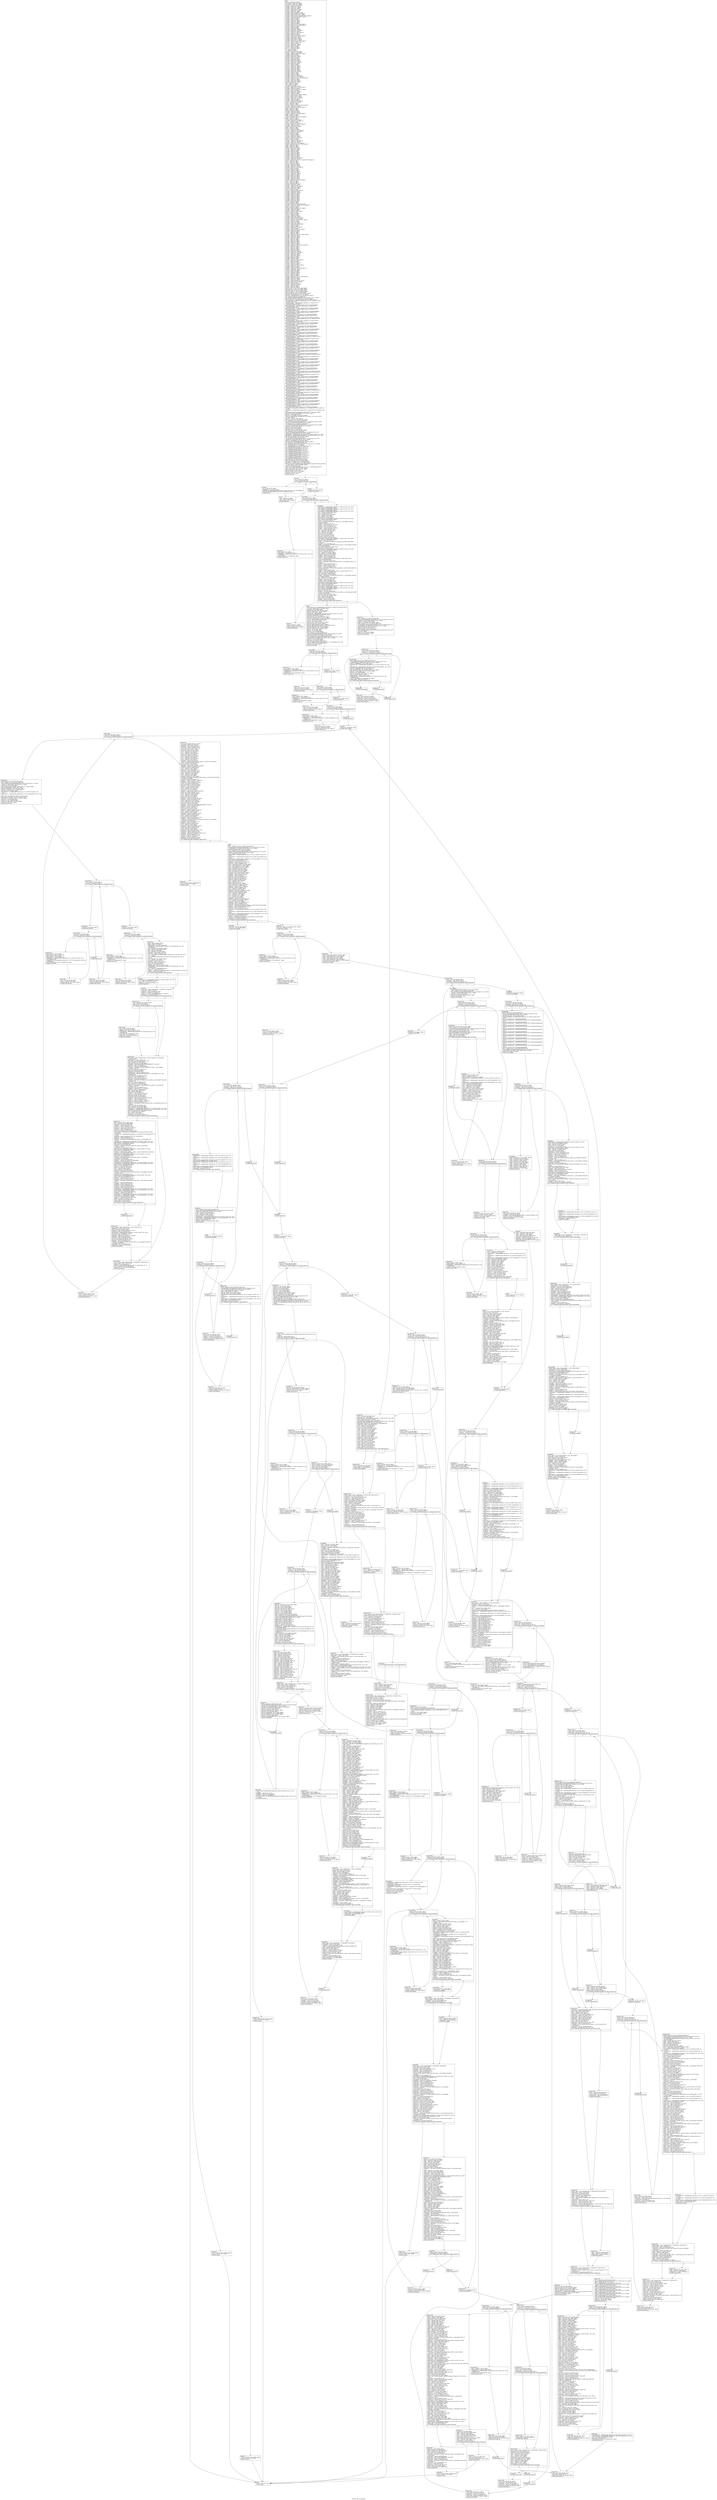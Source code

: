 digraph "CFG for 'func_14' function" {
	label="CFG for 'func_14' function";

	Node0xa8a21b8 [shape=record,label="{entry:\l  %retval = alloca i32*, align 8\l  %p_15.addr = alloca i32*, align 8\l  %p_16.addr = alloca i32*, align 8\l  %l_3792 = alloca [1 x i64], align 8\l  %l_3807 = alloca i8***, align 8\l  %l_3808 = alloca i8****, align 8\l  %l_3809 = alloca i16*, align 8\l  %l_3810 = alloca i32*****, align 8\l  %l_3813 = alloca i64**, align 8\l  %l_3820 = alloca i64, align 8\l  %l_3826 = alloca %union.U0, align 1\l  %l_3838 = alloca %union.U0**, align 8\l  %l_3837 = alloca %union.U0***, align 8\l  %l_3836 = alloca [6 x [5 x %union.U0****]], align 16\l  %l_3835 = alloca %union.U0*****, align 8\l  %l_3913 = alloca i64, align 8\l  %l_3969 = alloca i8, align 1\l  %l_3979 = alloca i32, align 4\l  %l_4004 = alloca i32*, align 8\l  %l_4085 = alloca i32, align 4\l  %l_4087 = alloca i32, align 4\l  %l_4146 = alloca [8 x [9 x i32]], align 16\l  %l_4198 = alloca [10 x [4 x i64]], align 16\l  %l_4224 = alloca i32, align 4\l  %l_4225 = alloca i8, align 1\l  %l_4228 = alloca i64, align 8\l  %l_4230 = alloca i64**, align 8\l  %l_4346 = alloca [5 x i32], align 16\l  %l_4420 = alloca i32*, align 8\l  %l_4421 = alloca [4 x i32*], align 16\l  %l_4446 = alloca i32, align 4\l  %l_4543 = alloca i64, align 8\l  %l_4588 = alloca [1 x [6 x i64]], align 16\l  %l_4601 = alloca i64**, align 8\l  %l_4600 = alloca i64***, align 8\l  %l_4599 = alloca i64****, align 8\l  %l_4598 = alloca i64*****, align 8\l  %l_4684 = alloca %union.U0****, align 8\l  %l_4707 = alloca [7 x i16], align 2\l  %l_4726 = alloca i8, align 1\l  %l_4757 = alloca i16**, align 8\l  %l_4758 = alloca i16*, align 8\l  %l_4769 = alloca i8, align 1\l  %l_4770 = alloca i16, align 2\l  %l_4771 = alloca i64, align 8\l  %i = alloca i32, align 4\l  %j = alloca i32, align 4\l  %l_3823 = alloca [2 x i16], align 2\l  %l_3847 = alloca [1 x i16], align 2\l  %l_3861 = alloca %union.U0****, align 8\l  %l_3890 = alloca i8, align 1\l  %l_3903 = alloca i8**, align 8\l  %l_4003 = alloca i64**, align 8\l  %l_4079 = alloca i8, align 1\l  %l_4082 = alloca i64*, align 8\l  %l_4129 = alloca i64, align 8\l  %l_4180 = alloca i32**, align 8\l  %l_4179 = alloca i32***, align 8\l  %l_4199 = alloca i32*, align 8\l  %l_4200 = alloca i8, align 1\l  %l_4217 = alloca i32, align 4\l  %l_4222 = alloca i16*, align 8\l  %l_4223 = alloca i16*, align 8\l  %l_4233 = alloca i64, align 8\l  %l_4244 = alloca i32*, align 8\l  %l_4246 = alloca i32*, align 8\l  %l_4256 = alloca i32***, align 8\l  %l_4262 = alloca i8, align 1\l  %l_4298 = alloca i8, align 1\l  %l_4368 = alloca i32, align 4\l  %l_4369 = alloca [1 x i64], align 8\l  %l_4390 = alloca [10 x i32], align 16\l  %l_4409 = alloca [3 x [1 x [9 x i16]]], align 16\l  %l_4419 = alloca i32, align 4\l  %l_4528 = alloca i32, align 4\l  %l_4549 = alloca i16**, align 8\l  %l_4560 = alloca i32*, align 8\l  %i97 = alloca i32, align 4\l  %j98 = alloca i32, align 4\l  %k = alloca i32, align 4\l  %l_3824 = alloca i64*, align 8\l  %l_3825 = alloca [6 x [7 x i32]], align 16\l  %l_3848 = alloca i32, align 4\l  %l_3862 = alloca %union.U0*****, align 8\l  %l_3875 = alloca i32, align 4\l  %l_3891 = alloca i8****, align 8\l  %l_3948 = alloca i32, align 4\l  %l_3970 = alloca i32, align 4\l  %l_3976 = alloca [3 x [2 x i16***]], align 16\l  %l_3975 = alloca i16****, align 8\l  %l_3974 = alloca i16*****, align 8\l  %l_3973 = alloca i16******, align 8\l  %l_3989 = alloca i32, align 4\l  %l_4095 = alloca i32, align 4\l  %l_4157 = alloca [6 x i64], align 16\l  %l_4191 = alloca i32***, align 8\l  %i132 = alloca i32, align 4\l  %j133 = alloca i32, align 4\l  %l_4229 = alloca [7 x [8 x [4 x i32]]], align 16\l  %l_4231 = alloca i64**, align 8\l  %l_4324 = alloca [3 x [9 x i32]], align 16\l  %i347 = alloca i32, align 4\l  %j348 = alloca i32, align 4\l  %k349 = alloca i32, align 4\l  %l_4239 = alloca i64, align 8\l  %l_4238 = alloca i32*, align 8\l  %l_4240 = alloca [6 x [9 x i16]], align 16\l  %i395 = alloca i32, align 4\l  %j396 = alloca i32, align 4\l  %l_4243 = alloca [5 x [8 x i32**]], align 16\l  %i404 = alloca i32, align 4\l  %j405 = alloca i32, align 4\l  %l_4255 = alloca i32***, align 8\l  %l_4258 = alloca [5 x i32], align 16\l  %i421 = alloca i32, align 4\l  %l_4251 = alloca i64, align 8\l  %l_4259 = alloca [7 x [2 x i32]], align 16\l  %l_4260 = alloca i32, align 4\l  %l_4288 = alloca i16****, align 8\l  %i436 = alloca i32, align 4\l  %j437 = alloca i32, align 4\l  %l_4252 = alloca i32, align 4\l  %l_4257 = alloca [10 x i32], align 16\l  %l_4261 = alloca [8 x i16], align 16\l  %l_4263 = alloca i32, align 4\l  %i443 = alloca i32, align 4\l  %l_4277 = alloca i8*, align 8\l  %l_4278 = alloca i16, align 2\l  %l_4279 = alloca i32*, align 8\l  %l_4280 = alloca [6 x i16], align 2\l  %i461 = alloca i32, align 4\l  %l_4287 = alloca i32, align 4\l  %l_4306 = alloca [6 x i32], align 16\l  %l_4322 = alloca i32*, align 8\l  %l_4323 = alloca [10 x i32*], align 16\l  %l_4325 = alloca [6 x [9 x [4 x i32]]], align 16\l  %i599 = alloca i32, align 4\l  %j600 = alloca i32, align 4\l  %k601 = alloca i32, align 4\l  %l_4303 = alloca i32*, align 8\l  %l_4327 = alloca i16, align 2\l  %l_4348 = alloca i32, align 4\l  %l_4365 = alloca i8, align 1\l  %l_4375 = alloca i32, align 4\l  %l_4398 = alloca i16, align 2\l  %l_4405 = alloca i32, align 4\l  %l_4406 = alloca i32, align 4\l  %l_4407 = alloca i32, align 4\l  %l_4408 = alloca [6 x i32], align 16\l  %l_4412 = alloca i64*, align 8\l  %l_4429 = alloca [3 x [10 x [2 x %union.U0***]]], align 16\l  %i715 = alloca i32, align 4\l  %j716 = alloca i32, align 4\l  %k717 = alloca i32, align 4\l  %l_4345 = alloca i32, align 4\l  %l_4374 = alloca i32, align 4\l  %l_4382 = alloca i8***, align 8\l  %l_4389 = alloca [5 x i32], align 16\l  %i723 = alloca i32, align 4\l  %l_4326 = alloca i32, align 4\l  %l_4328 = alloca i8, align 1\l  %l_4344 = alloca i64, align 8\l  %l_4370 = alloca i32, align 4\l  %l_4381 = alloca i8***, align 8\l  %l_4391 = alloca i32, align 4\l  %l_4392 = alloca i32, align 4\l  %l_4393 = alloca i32, align 4\l  %l_4394 = alloca i32, align 4\l  %l_4397 = alloca i32, align 4\l  %l_4399 = alloca [5 x [8 x i32]], align 16\l  %i741 = alloca i32, align 4\l  %j742 = alloca i32, align 4\l  %k743 = alloca i32, align 4\l  %l_4334 = alloca i64***, align 8\l  %l_4335 = alloca i32, align 4\l  %l_4347 = alloca [4 x i32], align 16\l  %l_4358 = alloca i32*, align 8\l  %l_4357 = alloca i32**, align 8\l  %i778 = alloca i32, align 4\l  %l_4371 = alloca [9 x i64], align 16\l  %l_4380 = alloca i64, align 8\l  %l_4383 = alloca i8***, align 8\l  %l_4384 = alloca i32, align 4\l  %l_4385 = alloca i32, align 4\l  %l_4386 = alloca i32, align 4\l  %l_4387 = alloca i32, align 4\l  %l_4388 = alloca i32, align 4\l  %l_4395 = alloca i32, align 4\l  %l_4396 = alloca i32, align 4\l  %l_4400 = alloca i64, align 8\l  %i877 = alloca i32, align 4\l  %l_4424 = alloca i8, align 1\l  %l_4439 = alloca [7 x %union.U0], align 1\l  %l_4445 = alloca [8 x %union.U0*****], align 16\l  %l_4467 = alloca i32, align 4\l  %i924 = alloca i32, align 4\l  %l_4430 = alloca %union.U0****, align 8\l  %l_4444 = alloca i32, align 4\l  %l_4447 = alloca i8*, align 8\l  %l_4448 = alloca [3 x i8*], align 16\l  %i941 = alloca i32, align 4\l  %l_4470 = alloca i16, align 2\l  %l_4471 = alloca i8, align 1\l  %l_4519 = alloca i32, align 4\l  %l_4548 = alloca i16**, align 8\l  %l_4559 = alloca %union.U0, align 1\l  %l_4567 = alloca [3 x i32], align 4\l  %l_4585 = alloca [1 x %union.U0**], align 8\l  %i1108 = alloca i32, align 4\l  %l_4491 = alloca i32, align 4\l  %l_4492 = alloca i32*, align 8\l  %l_4507 = alloca %union.U0, align 1\l  %l_4518 = alloca i32, align 4\l  %l_4527 = alloca i8, align 1\l  %l_4529 = alloca i16*****, align 8\l  %l_4547 = alloca i8, align 1\l  %l_4582 = alloca %union.U0**, align 8\l  %l_4586 = alloca i32, align 4\l  %l_4587 = alloca i16, align 2\l  %i1132 = alloca i32, align 4\l  %j1133 = alloca i32, align 4\l  %l_4482 = alloca [8 x [10 x [3 x i16]]], align 16\l  %l_4485 = alloca i32, align 4\l  %l_4493 = alloca i32*, align 8\l  %l_4498 = alloca i32, align 4\l  %i1163 = alloca i32, align 4\l  %j1164 = alloca i32, align 4\l  %k1165 = alloca i32, align 4\l  %l_4484 = alloca i32, align 4\l  %l_4486 = alloca i32, align 4\l  %l_4487 = alloca i32, align 4\l  %l_4499 = alloca [1 x [6 x [5 x i32]]], align 16\l  %l_4530 = alloca i8*, align 8\l  %i1196 = alloca i32, align 4\l  %j1197 = alloca i32, align 4\l  %k1198 = alloca i32, align 4\l  %l_4540 = alloca i32, align 4\l  %l_4550 = alloca i16**, align 8\l  %l_4555 = alloca [5 x i32], align 16\l  %l_4556 = alloca i32*, align 8\l  %l_4557 = alloca i8*, align 8\l  %l_4561 = alloca i32*, align 8\l  %i1328 = alloca i32, align 4\l  %l_4566 = alloca i16, align 2\l  %l_4568 = alloca i8, align 1\l  %l_4571 = alloca [5 x i32*], align 16\l  %l_4583 = alloca i32, align 4\l  %i1411 = alloca i32, align 4\l  %l_4584 = alloca i32*, align 8\l  %i1416 = alloca i32, align 4\l  %l_4591 = alloca [10 x i8**], align 16\l  %l_4595 = alloca i32, align 4\l  %l_4606 = alloca i32, align 4\l  %l_4607 = alloca [10 x [7 x i32]], align 16\l  %l_4644 = alloca i32*, align 8\l  %l_4675 = alloca i64, align 8\l  %l_4718 = alloca i16, align 2\l  %l_4738 = alloca i8*, align 8\l  %l_4751 = alloca i32, align 4\l  %i1474 = alloca i32, align 4\l  %j1475 = alloca i32, align 4\l  %l_4604 = alloca [6 x [2 x [5 x i32]]], align 16\l  %l_4609 = alloca i32, align 4\l  %l_4642 = alloca i32*, align 8\l  %l_4643 = alloca i32, align 4\l  %l_4674 = alloca %union.U0*, align 8\l  %l_4692 = alloca i8******, align 8\l  %l_4696 = alloca i8, align 1\l  %l_4745 = alloca i64***, align 8\l  %i1483 = alloca i32, align 4\l  %j1484 = alloca i32, align 4\l  %k1485 = alloca i32, align 4\l  store i32* %p_15, i32** %p_15.addr, align 8\l  store i32* %p_16, i32** %p_16.addr, align 8\l  store i8*** @g_778, i8**** %l_3807, align 8\l  store i8**** @g_777, i8***** %l_3808, align 8\l  store i16* @g_921, i16** %l_3809, align 8\l  store i32***** @g_1808, i32****** %l_3810, align 8\l  store i64** @g_3148, i64*** %l_3813, align 8\l  store i64 7745239990020071117, i64* %l_3820, align 8\l  %0 = bitcast %union.U0* %l_3826 to i8*\l  call void @llvm.memset.p0i8.i64(i8* %0, i8 0, i64 1, i32 1, i1 false)\l  store %union.U0** null, %union.U0*** %l_3838, align 8\l  store %union.U0*** %l_3838, %union.U0**** %l_3837, align 8\l  %arrayinit.begin = getelementptr inbounds [6 x [5 x %union.U0****]]*\l... %l_3836, i64 0, i64 0\l  %arrayinit.begin1 = getelementptr inbounds [5 x %union.U0****]*\l... %arrayinit.begin, i64 0, i64 0\l  store %union.U0**** %l_3837, %union.U0***** %arrayinit.begin1\l  %arrayinit.element = getelementptr inbounds %union.U0*****\l... %arrayinit.begin1, i64 1\l  store %union.U0**** %l_3837, %union.U0***** %arrayinit.element\l  %arrayinit.element2 = getelementptr inbounds %union.U0*****\l... %arrayinit.element, i64 1\l  store %union.U0**** %l_3837, %union.U0***** %arrayinit.element2\l  %arrayinit.element3 = getelementptr inbounds %union.U0*****\l... %arrayinit.element2, i64 1\l  store %union.U0**** null, %union.U0***** %arrayinit.element3\l  %arrayinit.element4 = getelementptr inbounds %union.U0*****\l... %arrayinit.element3, i64 1\l  store %union.U0**** %l_3837, %union.U0***** %arrayinit.element4\l  %arrayinit.element5 = getelementptr inbounds [5 x %union.U0****]*\l... %arrayinit.begin, i64 1\l  %arrayinit.begin6 = getelementptr inbounds [5 x %union.U0****]*\l... %arrayinit.element5, i64 0, i64 0\l  store %union.U0**** %l_3837, %union.U0***** %arrayinit.begin6\l  %arrayinit.element7 = getelementptr inbounds %union.U0*****\l... %arrayinit.begin6, i64 1\l  store %union.U0**** null, %union.U0***** %arrayinit.element7\l  %arrayinit.element8 = getelementptr inbounds %union.U0*****\l... %arrayinit.element7, i64 1\l  store %union.U0**** %l_3837, %union.U0***** %arrayinit.element8\l  %arrayinit.element9 = getelementptr inbounds %union.U0*****\l... %arrayinit.element8, i64 1\l  store %union.U0**** null, %union.U0***** %arrayinit.element9\l  %arrayinit.element10 = getelementptr inbounds %union.U0*****\l... %arrayinit.element9, i64 1\l  store %union.U0**** null, %union.U0***** %arrayinit.element10\l  %arrayinit.element11 = getelementptr inbounds [5 x %union.U0****]*\l... %arrayinit.element5, i64 1\l  %arrayinit.begin12 = getelementptr inbounds [5 x %union.U0****]*\l... %arrayinit.element11, i64 0, i64 0\l  store %union.U0**** %l_3837, %union.U0***** %arrayinit.begin12\l  %arrayinit.element13 = getelementptr inbounds %union.U0*****\l... %arrayinit.begin12, i64 1\l  store %union.U0**** null, %union.U0***** %arrayinit.element13\l  %arrayinit.element14 = getelementptr inbounds %union.U0*****\l... %arrayinit.element13, i64 1\l  store %union.U0**** %l_3837, %union.U0***** %arrayinit.element14\l  %arrayinit.element15 = getelementptr inbounds %union.U0*****\l... %arrayinit.element14, i64 1\l  store %union.U0**** %l_3837, %union.U0***** %arrayinit.element15\l  %arrayinit.element16 = getelementptr inbounds %union.U0*****\l... %arrayinit.element15, i64 1\l  store %union.U0**** null, %union.U0***** %arrayinit.element16\l  %arrayinit.element17 = getelementptr inbounds [5 x %union.U0****]*\l... %arrayinit.element11, i64 1\l  %arrayinit.begin18 = getelementptr inbounds [5 x %union.U0****]*\l... %arrayinit.element17, i64 0, i64 0\l  store %union.U0**** %l_3837, %union.U0***** %arrayinit.begin18\l  %arrayinit.element19 = getelementptr inbounds %union.U0*****\l... %arrayinit.begin18, i64 1\l  store %union.U0**** %l_3837, %union.U0***** %arrayinit.element19\l  %arrayinit.element20 = getelementptr inbounds %union.U0*****\l... %arrayinit.element19, i64 1\l  store %union.U0**** %l_3837, %union.U0***** %arrayinit.element20\l  %arrayinit.element21 = getelementptr inbounds %union.U0*****\l... %arrayinit.element20, i64 1\l  store %union.U0**** null, %union.U0***** %arrayinit.element21\l  %arrayinit.element22 = getelementptr inbounds %union.U0*****\l... %arrayinit.element21, i64 1\l  store %union.U0**** %l_3837, %union.U0***** %arrayinit.element22\l  %arrayinit.element23 = getelementptr inbounds [5 x %union.U0****]*\l... %arrayinit.element17, i64 1\l  %arrayinit.begin24 = getelementptr inbounds [5 x %union.U0****]*\l... %arrayinit.element23, i64 0, i64 0\l  store %union.U0**** %l_3837, %union.U0***** %arrayinit.begin24\l  %arrayinit.element25 = getelementptr inbounds %union.U0*****\l... %arrayinit.begin24, i64 1\l  store %union.U0**** null, %union.U0***** %arrayinit.element25\l  %arrayinit.element26 = getelementptr inbounds %union.U0*****\l... %arrayinit.element25, i64 1\l  store %union.U0**** %l_3837, %union.U0***** %arrayinit.element26\l  %arrayinit.element27 = getelementptr inbounds %union.U0*****\l... %arrayinit.element26, i64 1\l  store %union.U0**** null, %union.U0***** %arrayinit.element27\l  %arrayinit.element28 = getelementptr inbounds %union.U0*****\l... %arrayinit.element27, i64 1\l  store %union.U0**** null, %union.U0***** %arrayinit.element28\l  %arrayinit.element29 = getelementptr inbounds [5 x %union.U0****]*\l... %arrayinit.element23, i64 1\l  %arrayinit.begin30 = getelementptr inbounds [5 x %union.U0****]*\l... %arrayinit.element29, i64 0, i64 0\l  store %union.U0**** %l_3837, %union.U0***** %arrayinit.begin30\l  %arrayinit.element31 = getelementptr inbounds %union.U0*****\l... %arrayinit.begin30, i64 1\l  store %union.U0**** null, %union.U0***** %arrayinit.element31\l  %arrayinit.element32 = getelementptr inbounds %union.U0*****\l... %arrayinit.element31, i64 1\l  store %union.U0**** %l_3837, %union.U0***** %arrayinit.element32\l  %arrayinit.element33 = getelementptr inbounds %union.U0*****\l... %arrayinit.element32, i64 1\l  store %union.U0**** %l_3837, %union.U0***** %arrayinit.element33\l  %arrayinit.element34 = getelementptr inbounds %union.U0*****\l... %arrayinit.element33, i64 1\l  store %union.U0**** null, %union.U0***** %arrayinit.element34\l  %arrayidx = getelementptr inbounds [6 x [5 x %union.U0****]]* %l_3836, i32\l... 0, i64 1\l  %arrayidx35 = getelementptr inbounds [5 x %union.U0****]* %arrayidx, i32 0,\l... i64 1\l  store %union.U0***** %arrayidx35, %union.U0****** %l_3835, align 8\l  store i64 -6210268709278458046, i64* %l_3913, align 8\l  store i8 -1, i8* %l_3969, align 1\l  store i32 1773154846, i32* %l_3979, align 4\l  store i32* getelementptr inbounds ([5 x i32]* @g_12, i32 0, i64 4), i32**\l... %l_4004, align 8\l  store i32 -1, i32* %l_4085, align 4\l  store i32 1223471171, i32* %l_4087, align 4\l  %1 = bitcast [8 x [9 x i32]]* %l_4146 to i8*\l  call void @llvm.memcpy.p0i8.p0i8.i64(i8* %1, i8* bitcast ([8 x [9 x i32]]*\l... @func_14.l_4146 to i8*), i64 288, i32 16, i1 false)\l  %2 = bitcast [10 x [4 x i64]]* %l_4198 to i8*\l  call void @llvm.memcpy.p0i8.p0i8.i64(i8* %2, i8* bitcast ([10 x [4 x i64]]*\l... @func_14.l_4198 to i8*), i64 320, i32 16, i1 false)\l  store i32 4, i32* %l_4224, align 4\l  store i8 5, i8* %l_4225, align 1\l  store i64 0, i64* %l_4228, align 8\l  store i64** @g_623, i64*** %l_4230, align 8\l  %3 = bitcast [5 x i32]* %l_4346 to i8*\l  call void @llvm.memcpy.p0i8.p0i8.i64(i8* %3, i8* bitcast ([5 x i32]*\l... @func_14.l_4346 to i8*), i64 20, i32 16, i1 false)\l  %arrayidx36 = getelementptr inbounds [8 x [9 x i32]]* %l_4146, i32 0, i64 5\l  %arrayidx37 = getelementptr inbounds [9 x i32]* %arrayidx36, i32 0, i64 3\l  store i32* %arrayidx37, i32** %l_4420, align 8\l  %4 = bitcast [4 x i32*]* %l_4421 to i8*\l  call void @llvm.memcpy.p0i8.p0i8.i64(i8* %4, i8* bitcast ([4 x i32*]*\l... @func_14.l_4421 to i8*), i64 32, i32 16, i1 false)\l  store i32 -1475004308, i32* %l_4446, align 4\l  store i64 2568270982693859694, i64* %l_4543, align 8\l  %5 = bitcast [1 x [6 x i64]]* %l_4588 to i8*\l  call void @llvm.memset.p0i8.i64(i8* %5, i8 0, i64 48, i32 16, i1 false)\l  %6 = bitcast i8* %5 to [1 x [6 x i64]]*\l  %7 = getelementptr [1 x [6 x i64]]* %6, i32 0, i32 0\l  %8 = getelementptr [6 x i64]* %7, i32 0, i32 0\l  store i64 6455711428405381613, i64* %8\l  %9 = getelementptr [6 x i64]* %7, i32 0, i32 1\l  store i64 6455711428405381613, i64* %9\l  %10 = getelementptr [6 x i64]* %7, i32 0, i32 2\l  store i64 6455711428405381613, i64* %10\l  %11 = getelementptr [6 x i64]* %7, i32 0, i32 3\l  store i64 6455711428405381613, i64* %11\l  %12 = getelementptr [6 x i64]* %7, i32 0, i32 4\l  store i64 6455711428405381613, i64* %12\l  %13 = getelementptr [6 x i64]* %7, i32 0, i32 5\l  store i64 6455711428405381613, i64* %13\l  store i64** @g_623, i64*** %l_4601, align 8\l  store i64*** %l_4601, i64**** %l_4600, align 8\l  store i64**** %l_4600, i64***** %l_4599, align 8\l  store i64***** %l_4599, i64****** %l_4598, align 8\l  store %union.U0**** getelementptr inbounds ([3 x %union.U0***]* @g_3186, i32\l... 0, i64 0), %union.U0***** %l_4684, align 8\l  store i8 -9, i8* %l_4726, align 1\l  store i16** getelementptr inbounds ([2 x [5 x [7 x i16*]]]* @g_393, i32 0,\l... i64 1, i64 1, i64 4), i16*** %l_4757, align 8\l  store i16* @g_4612, i16** %l_4758, align 8\l  store i8 -58, i8* %l_4769, align 1\l  store i16 22832, i16* %l_4770, align 2\l  store i64 0, i64* %l_4771, align 8\l  store i32 0, i32* %i, align 4\l  br label %for.cond\l}"];
	Node0xa8a21b8 -> Node0xa8a21e8;
	Node0xa8a21e8 [shape=record,label="{for.cond:                                         \l  %14 = load i32* %i, align 4\l  %cmp = icmp slt i32 %14, 1\l  br i1 %cmp, label %for.body, label %for.end\l|{<s0>T|<s1>F}}"];
	Node0xa8a21e8:s0 -> Node0xa8a2218;
	Node0xa8a21e8:s1 -> Node0xa8a2278;
	Node0xa8a2218 [shape=record,label="{for.body:                                         \l  %15 = load i32* %i, align 4\l  %idxprom = sext i32 %15 to i64\l  %arrayidx38 = getelementptr inbounds [1 x i64]* %l_3792, i32 0, i64 %idxprom\l  store i64 -4367962529847358729, i64* %arrayidx38, align 8\l  br label %for.inc\l}"];
	Node0xa8a2218 -> Node0xa8a2248;
	Node0xa8a2248 [shape=record,label="{for.inc:                                          \l  %16 = load i32* %i, align 4\l  %inc = add nsw i32 %16, 1\l  store i32 %inc, i32* %i, align 4\l  br label %for.cond\l}"];
	Node0xa8a2248 -> Node0xa8a21e8;
	Node0xa8a2278 [shape=record,label="{for.end:                                          \l  store i32 0, i32* %i, align 4\l  br label %for.cond39\l}"];
	Node0xa8a2278 -> Node0xa8a22a8;
	Node0xa8a22a8 [shape=record,label="{for.cond39:                                       \l  %17 = load i32* %i, align 4\l  %cmp40 = icmp slt i32 %17, 7\l  br i1 %cmp40, label %for.body41, label %for.end46\l|{<s0>T|<s1>F}}"];
	Node0xa8a22a8:s0 -> Node0xa8a22d8;
	Node0xa8a22a8:s1 -> Node0xa8a2338;
	Node0xa8a22d8 [shape=record,label="{for.body41:                                       \l  %18 = load i32* %i, align 4\l  %idxprom42 = sext i32 %18 to i64\l  %arrayidx43 = getelementptr inbounds [7 x i16]* %l_4707, i32 0, i64\l... %idxprom42\l  store i16 16191, i16* %arrayidx43, align 2\l  br label %for.inc44\l}"];
	Node0xa8a22d8 -> Node0xa8a2308;
	Node0xa8a2308 [shape=record,label="{for.inc44:                                        \l  %19 = load i32* %i, align 4\l  %inc45 = add nsw i32 %19, 1\l  store i32 %inc45, i32* %i, align 4\l  br label %for.cond39\l}"];
	Node0xa8a2308 -> Node0xa8a22a8;
	Node0xa8a2338 [shape=record,label="{for.end46:                                        \l  %arrayidx47 = getelementptr inbounds [1 x i64]* %l_3792, i32 0, i64 0\l  %20 = load i64* %arrayidx47, align 8\l  %arrayidx48 = getelementptr inbounds [1 x i64]* %l_3792, i32 0, i64 0\l  %21 = load i64* %arrayidx48, align 8\l  %arrayidx49 = getelementptr inbounds [1 x i64]* %l_3792, i32 0, i64 0\l  %22 = load i64* %arrayidx49, align 8\l  %conv = trunc i64 %22 to i8\l  %23 = load i8**** @g_3221, align 8\l  %24 = load i8*** %23, align 8\l  %25 = load i8** %24, align 8\l  store i8 %conv, i8* %25, align 1\l  %arrayidx50 = getelementptr inbounds [1 x i64]* %l_3792, i32 0, i64 0\l  %26 = load i64* %arrayidx50, align 8\l  %conv51 = trunc i64 %26 to i8\l  %call = call signext i8 @safe_mod_func_int8_t_s_s(i8 signext %conv, i8\l... signext %conv51)\l  %conv52 = sext i8 %call to i64\l  %cmp53 = icmp uge i64 %21, %conv52\l  %conv54 = zext i1 %cmp53 to i32\l  %conv55 = sext i32 %conv54 to i64\l  %cmp56 = icmp ule i64 %20, %conv55\l  %conv57 = zext i1 %cmp56 to i32\l  %27 = load i16**** @g_877, align 8\l  %28 = load i16*** %27, align 8\l  %29 = load i16** %28, align 8\l  %30 = load i16* %29, align 2\l  %conv58 = sext i16 %30 to i32\l  %or = or i32 %conv58, %conv57\l  %conv59 = trunc i32 %or to i16\l  store i16 %conv59, i16* %29, align 2\l  %arrayidx60 = getelementptr inbounds [1 x i64]* %l_3792, i32 0, i64 0\l  %31 = load i64* %arrayidx60, align 8\l  %conv61 = trunc i64 %31 to i8\l  %call62 = call zeroext i8 @safe_unary_minus_func_uint8_t_u(i8 zeroext\l... %conv61)\l  %conv63 = zext i8 %call62 to i16\l  %call64 = call signext i16 @safe_mod_func_int16_t_s_s(i16 signext %conv59,\l... i16 signext %conv63)\l  %32 = load volatile i8* @g_3798, align 1\l  %conv65 = zext i8 %32 to i16\l  %arrayidx66 = getelementptr inbounds [1 x i64]* %l_3792, i32 0, i64 0\l  %33 = load i64* %arrayidx66, align 8\l  %conv67 = trunc i64 %33 to i8\l  %34 = load i8**** %l_3807, align 8\l  %35 = load i8***** %l_3808, align 8\l  store i8*** %34, i8**** %35, align 8\l  %cmp68 = icmp eq i8*** %34, null\l  %conv69 = zext i1 %cmp68 to i32\l  %conv70 = sext i32 %conv69 to i64\l  %call71 = call i64 @safe_mod_func_uint64_t_u_u(i64 %conv70, i64\l... 5221221451196476782)\l  %conv72 = trunc i64 %call71 to i8\l  %call73 = call signext i8 @safe_add_func_int8_t_s_s(i8 signext %conv72, i8\l... signext 1)\l  %conv74 = sext i8 %call73 to i64\l  %cmp75 = icmp sle i64 144, %conv74\l  %conv76 = zext i1 %cmp75 to i32\l  %conv77 = trunc i32 %conv76 to i8\l  %call78 = call zeroext i8 @safe_sub_func_uint8_t_u_u(i8 zeroext %conv67, i8\l... zeroext %conv77)\l  %conv79 = zext i8 %call78 to i32\l  %call80 = call i32 @safe_sub_func_uint32_t_u_u(i32 %conv79, i32 -1)\l  %conv81 = trunc i32 %call80 to i16\l  %36 = load i16** %l_3809, align 8\l  store i16 %conv81, i16* %36, align 2\l  %call82 = call signext i16 @safe_sub_func_int16_t_s_s(i16 signext %conv65,\l... i16 signext %conv81)\l  %37 = load i32****** %l_3810, align 8\l  %38 = bitcast i32***** %37 to i8*\l  %cmp83 = icmp eq i8* null, %38\l  %conv84 = zext i1 %cmp83 to i32\l  %conv85 = sext i32 %conv84 to i64\l  %arrayidx86 = getelementptr inbounds [1 x i64]* %l_3792, i32 0, i64 0\l  %39 = load i64* %arrayidx86, align 8\l  %xor = xor i64 %conv85, %39\l  %arrayidx87 = getelementptr inbounds [1 x i64]* %l_3792, i32 0, i64 0\l  %40 = load i64* %arrayidx87, align 8\l  %arrayidx88 = getelementptr inbounds [1 x i64]* %l_3792, i32 0, i64 0\l  %41 = load i64* %arrayidx88, align 8\l  %or89 = or i64 %40, %41\l  %conv90 = trunc i64 %or89 to i16\l  %call91 = call zeroext i16 @safe_mul_func_uint16_t_u_u(i16 zeroext %call64,\l... i16 zeroext %conv90)\l  %conv92 = zext i16 %call91 to i32\l  %42 = load i32** %p_15.addr, align 8\l  %43 = load i32* %42, align 4\l  %and = and i32 %conv92, %43\l  %conv93 = sext i32 %and to i64\l  %cmp94 = icmp ne i64 %conv93, 1\l  br i1 %cmp94, label %if.then, label %if.else1473\l|{<s0>T|<s1>F}}"];
	Node0xa8a2338:s0 -> Node0xa8a2368;
	Node0xa8a2338:s1 -> Node0xa8a50c8;
	Node0xa8a2368 [shape=record,label="{if.then:                                          \l  store %union.U0**** getelementptr inbounds ([3 x %union.U0***]* @g_3186, i32\l... 0, i64 2), %union.U0***** %l_3861, align 8\l  store i8 63, i8* %l_3890, align 1\l  store i8** @g_2252, i8*** %l_3903, align 8\l  store i64** null, i64*** %l_4003, align 8\l  store i8 1, i8* %l_4079, align 1\l  %arrayidx96 = getelementptr inbounds [1 x i64]* %l_3792, i32 0, i64 0\l  store i64* %arrayidx96, i64** %l_4082, align 8\l  store i64 0, i64* %l_4129, align 8\l  store i32** @g_1578, i32*** %l_4180, align 8\l  store i32*** %l_4180, i32**** %l_4179, align 8\l  store i32* getelementptr inbounds ([4 x [3 x [7 x i32]]]* @g_8, i32 0, i64\l... 0, i64 2, i64 0), i32** %l_4199, align 8\l  store i8 1, i8* %l_4200, align 1\l  store i32 511317254, i32* %l_4217, align 4\l  store i16* null, i16** %l_4222, align 8\l  store i16* @g_3236, i16** %l_4223, align 8\l  store i64 -8462225660037526073, i64* %l_4233, align 8\l  store i32* @g_4245, i32** %l_4244, align 8\l  store i32* @g_2921, i32** %l_4246, align 8\l  store i32*** null, i32**** %l_4256, align 8\l  store i8 1, i8* %l_4262, align 1\l  store i8 1, i8* %l_4298, align 1\l  store i32 0, i32* %l_4368, align 4\l  %44 = bitcast [10 x i32]* %l_4390 to i8*\l  call void @llvm.memcpy.p0i8.p0i8.i64(i8* %44, i8* bitcast ([10 x i32]*\l... @func_14.l_4390 to i8*), i64 40, i32 16, i1 false)\l  %45 = bitcast [3 x [1 x [9 x i16]]]* %l_4409 to i8*\l  call void @llvm.memcpy.p0i8.p0i8.i64(i8* %45, i8* bitcast ([3 x [1 x [9 x\l... i16]]]* @func_14.l_4409 to i8*), i64 54, i32 16, i1 false)\l  store i32 1, i32* %l_4419, align 4\l  store i32 0, i32* %l_4528, align 4\l  store i16** null, i16*** %l_4549, align 8\l  store i32* getelementptr inbounds ([4 x [3 x [7 x i32]]]* @g_8, i32 0, i64\l... 0, i64 0, i64 1), i32** %l_4560, align 8\l  store i32 0, i32* %i97, align 4\l  br label %for.cond99\l}"];
	Node0xa8a2368 -> Node0xa8a2398;
	Node0xa8a2398 [shape=record,label="{for.cond99:                                       \l  %46 = load i32* %i97, align 4\l  %cmp100 = icmp slt i32 %46, 2\l  br i1 %cmp100, label %for.body102, label %for.end107\l|{<s0>T|<s1>F}}"];
	Node0xa8a2398:s0 -> Node0xa8a23c8;
	Node0xa8a2398:s1 -> Node0xa8a2428;
	Node0xa8a23c8 [shape=record,label="{for.body102:                                      \l  %47 = load i32* %i97, align 4\l  %idxprom103 = sext i32 %47 to i64\l  %arrayidx104 = getelementptr inbounds [2 x i16]* %l_3823, i32 0, i64\l... %idxprom103\l  store i16 4131, i16* %arrayidx104, align 2\l  br label %for.inc105\l}"];
	Node0xa8a23c8 -> Node0xa8a23f8;
	Node0xa8a23f8 [shape=record,label="{for.inc105:                                       \l  %48 = load i32* %i97, align 4\l  %inc106 = add nsw i32 %48, 1\l  store i32 %inc106, i32* %i97, align 4\l  br label %for.cond99\l}"];
	Node0xa8a23f8 -> Node0xa8a2398;
	Node0xa8a2428 [shape=record,label="{for.end107:                                       \l  store i32 0, i32* %i97, align 4\l  br label %for.cond108\l}"];
	Node0xa8a2428 -> Node0xa8a2458;
	Node0xa8a2458 [shape=record,label="{for.cond108:                                      \l  %49 = load i32* %i97, align 4\l  %cmp109 = icmp slt i32 %49, 1\l  br i1 %cmp109, label %for.body111, label %for.end116\l|{<s0>T|<s1>F}}"];
	Node0xa8a2458:s0 -> Node0xa8a2488;
	Node0xa8a2458:s1 -> Node0xa8a24e8;
	Node0xa8a2488 [shape=record,label="{for.body111:                                      \l  %50 = load i32* %i97, align 4\l  %idxprom112 = sext i32 %50 to i64\l  %arrayidx113 = getelementptr inbounds [1 x i16]* %l_3847, i32 0, i64\l... %idxprom112\l  store i16 0, i16* %arrayidx113, align 2\l  br label %for.inc114\l}"];
	Node0xa8a2488 -> Node0xa8a24b8;
	Node0xa8a24b8 [shape=record,label="{for.inc114:                                       \l  %51 = load i32* %i97, align 4\l  %inc115 = add nsw i32 %51, 1\l  store i32 %inc115, i32* %i97, align 4\l  br label %for.cond108\l}"];
	Node0xa8a24b8 -> Node0xa8a2458;
	Node0xa8a24e8 [shape=record,label="{for.end116:                                       \l  store i32 0, i32* %i97, align 4\l  br label %for.cond117\l}"];
	Node0xa8a24e8 -> Node0xa8a2518;
	Node0xa8a2518 [shape=record,label="{for.cond117:                                      \l  %52 = load i32* %i97, align 4\l  %cmp118 = icmp slt i32 %52, 1\l  br i1 %cmp118, label %for.body120, label %for.end125\l|{<s0>T|<s1>F}}"];
	Node0xa8a2518:s0 -> Node0xa8a2548;
	Node0xa8a2518:s1 -> Node0xa8a25a8;
	Node0xa8a2548 [shape=record,label="{for.body120:                                      \l  %53 = load i32* %i97, align 4\l  %idxprom121 = sext i32 %53 to i64\l  %arrayidx122 = getelementptr inbounds [1 x i64]* %l_4369, i32 0, i64\l... %idxprom121\l  store i64 1, i64* %arrayidx122, align 8\l  br label %for.inc123\l}"];
	Node0xa8a2548 -> Node0xa8a2578;
	Node0xa8a2578 [shape=record,label="{for.inc123:                                       \l  %54 = load i32* %i97, align 4\l  %inc124 = add nsw i32 %54, 1\l  store i32 %inc124, i32* %i97, align 4\l  br label %for.cond117\l}"];
	Node0xa8a2578 -> Node0xa8a2518;
	Node0xa8a25a8 [shape=record,label="{for.end125:                                       \l  br label %lbl_4490\l}"];
	Node0xa8a25a8 -> Node0xa8a25d8;
	Node0xa8a25d8 [shape=record,label="{lbl_4490:                                         \l  store i32 2, i32* @g_82, align 4\l  br label %for.cond126\l}"];
	Node0xa8a25d8 -> Node0xa8a2608;
	Node0xa8a2608 [shape=record,label="{for.cond126:                                      \l  %55 = load i32* @g_82, align 4\l  %cmp127 = icmp sge i32 %55, 0\l  br i1 %cmp127, label %for.body129, label %for.end295\l|{<s0>T|<s1>F}}"];
	Node0xa8a2608:s0 -> Node0xa8a2638;
	Node0xa8a2608:s1 -> Node0xa8a2a88;
	Node0xa8a2638 [shape=record,label="{for.body129:                                      \l  store i64* @g_1774, i64** %l_3824, align 8\l  %56 = bitcast [6 x [7 x i32]]* %l_3825 to i8*\l  call void @llvm.memcpy.p0i8.p0i8.i64(i8* %56, i8* bitcast ([6 x [7 x i32]]*\l... @func_14.l_3825 to i8*), i64 168, i32 16, i1 false)\l  store i32 0, i32* %l_3848, align 4\l  store %union.U0***** %l_3861, %union.U0****** %l_3862, align 8\l  store i32 -979649099, i32* %l_3875, align 4\l  store i8**** @g_3221, i8***** %l_3891, align 8\l  store i32 720324502, i32* %l_3948, align 4\l  store i32 -8, i32* %l_3970, align 4\l  %arrayidx130 = getelementptr inbounds [3 x [2 x i16***]]* %l_3976, i32 0,\l... i64 1\l  %arrayidx131 = getelementptr inbounds [2 x i16***]* %arrayidx130, i32 0, i64\l... 0\l  store i16**** %arrayidx131, i16***** %l_3975, align 8\l  store i16***** %l_3975, i16****** %l_3974, align 8\l  store i16****** %l_3974, i16******* %l_3973, align 8\l  store i32 0, i32* %l_3989, align 4\l  store i32 -1, i32* %l_4095, align 4\l  store i32*** null, i32**** %l_4191, align 8\l  store i32 0, i32* %i132, align 4\l  br label %for.cond134\l}"];
	Node0xa8a2638 -> Node0xa8a2668;
	Node0xa8a2668 [shape=record,label="{for.cond134:                                      \l  %57 = load i32* %i132, align 4\l  %cmp135 = icmp slt i32 %57, 3\l  br i1 %cmp135, label %for.body137, label %for.end151\l|{<s0>T|<s1>F}}"];
	Node0xa8a2668:s0 -> Node0xa8a2698;
	Node0xa8a2668:s1 -> Node0xa8a27b8;
	Node0xa8a2698 [shape=record,label="{for.body137:                                      \l  store i32 0, i32* %j133, align 4\l  br label %for.cond138\l}"];
	Node0xa8a2698 -> Node0xa8a26c8;
	Node0xa8a26c8 [shape=record,label="{for.cond138:                                      \l  %58 = load i32* %j133, align 4\l  %cmp139 = icmp slt i32 %58, 2\l  br i1 %cmp139, label %for.body141, label %for.end148\l|{<s0>T|<s1>F}}"];
	Node0xa8a26c8:s0 -> Node0xa8a26f8;
	Node0xa8a26c8:s1 -> Node0xa8a2758;
	Node0xa8a26f8 [shape=record,label="{for.body141:                                      \l  %59 = load i32* %j133, align 4\l  %idxprom142 = sext i32 %59 to i64\l  %60 = load i32* %i132, align 4\l  %idxprom143 = sext i32 %60 to i64\l  %arrayidx144 = getelementptr inbounds [3 x [2 x i16***]]* %l_3976, i32 0,\l... i64 %idxprom143\l  %arrayidx145 = getelementptr inbounds [2 x i16***]* %arrayidx144, i32 0, i64\l... %idxprom142\l  store i16*** @g_878, i16**** %arrayidx145, align 8\l  br label %for.inc146\l}"];
	Node0xa8a26f8 -> Node0xa8a2728;
	Node0xa8a2728 [shape=record,label="{for.inc146:                                       \l  %61 = load i32* %j133, align 4\l  %inc147 = add nsw i32 %61, 1\l  store i32 %inc147, i32* %j133, align 4\l  br label %for.cond138\l}"];
	Node0xa8a2728 -> Node0xa8a26c8;
	Node0xa8a2758 [shape=record,label="{for.end148:                                       \l  br label %for.inc149\l}"];
	Node0xa8a2758 -> Node0xa8a2788;
	Node0xa8a2788 [shape=record,label="{for.inc149:                                       \l  %62 = load i32* %i132, align 4\l  %inc150 = add nsw i32 %62, 1\l  store i32 %inc150, i32* %i132, align 4\l  br label %for.cond134\l}"];
	Node0xa8a2788 -> Node0xa8a2668;
	Node0xa8a27b8 [shape=record,label="{for.end151:                                       \l  store i32 0, i32* %i132, align 4\l  br label %for.cond152\l}"];
	Node0xa8a27b8 -> Node0xa8a27e8;
	Node0xa8a27e8 [shape=record,label="{for.cond152:                                      \l  %63 = load i32* %i132, align 4\l  %cmp153 = icmp slt i32 %63, 6\l  br i1 %cmp153, label %for.body155, label %for.end160\l|{<s0>T|<s1>F}}"];
	Node0xa8a27e8:s0 -> Node0xa8a2818;
	Node0xa8a27e8:s1 -> Node0xa8a2878;
	Node0xa8a2818 [shape=record,label="{for.body155:                                      \l  %64 = load i32* %i132, align 4\l  %idxprom156 = sext i32 %64 to i64\l  %arrayidx157 = getelementptr inbounds [6 x i64]* %l_4157, i32 0, i64\l... %idxprom156\l  store i64 1, i64* %arrayidx157, align 8\l  br label %for.inc158\l}"];
	Node0xa8a2818 -> Node0xa8a2848;
	Node0xa8a2848 [shape=record,label="{for.inc158:                                       \l  %65 = load i32* %i132, align 4\l  %inc159 = add nsw i32 %65, 1\l  store i32 %inc159, i32* %i132, align 4\l  br label %for.cond152\l}"];
	Node0xa8a2848 -> Node0xa8a27e8;
	Node0xa8a2878 [shape=record,label="{for.end160:                                       \l  %66 = load i32* @g_82, align 4\l  %add = add nsw i32 %66, 2\l  %idxprom161 = sext i32 %add to i64\l  %arrayidx162 = getelementptr inbounds [10 x i16]* @g_894, i32 0, i64\l... %idxprom161\l  %67 = load i16* %arrayidx162, align 2\l  %68 = load i32** %p_15.addr, align 8\l  %69 = load i32* %68, align 4\l  %70 = load i64*** %l_3813, align 8\l  %cmp163 = icmp ne i64** %70, null\l  %conv164 = zext i1 %cmp163 to i32\l  %71 = load volatile i32* getelementptr inbounds ([4 x i32]* @g_3743, i32 0,\l... i64 1), align 4\l  %72 = load i64* getelementptr inbounds ([5 x i64]* @g_68, i32 0, i64 1),\l... align 8\l  %73 = load i32** %p_16.addr, align 8\l  %74 = load i32* %73, align 4\l  %cmp165 = icmp slt i32 1, %74\l  %conv166 = zext i1 %cmp165 to i32\l  %75 = load i32* @g_82, align 4\l  %add167 = add nsw i32 %75, 2\l  %idxprom168 = sext i32 %add167 to i64\l  %arrayidx169 = getelementptr inbounds [10 x i16]* @g_894, i32 0, i64\l... %idxprom168\l  %76 = load i16* %arrayidx169, align 2\l  %conv170 = sext i16 %76 to i32\l  %call171 = call i32 @safe_mod_func_int32_t_s_s(i32 %conv166, i32 %conv170)\l  %tobool = icmp ne i32 %call171, 0\l  br i1 %tobool, label %land.rhs, label %land.end\l|{<s0>T|<s1>F}}"];
	Node0xa8a2878:s0 -> Node0xa8a28a8;
	Node0xa8a2878:s1 -> Node0xa8a28d8;
	Node0xa8a28a8 [shape=record,label="{land.rhs:                                         \l  %arrayidx172 = getelementptr inbounds [2 x i16]* %l_3823, i32 0, i64 1\l  %77 = load i16* %arrayidx172, align 2\l  %conv173 = sext i16 %77 to i32\l  %tobool174 = icmp ne i32 %conv173, 0\l  br label %land.end\l}"];
	Node0xa8a28a8 -> Node0xa8a28d8;
	Node0xa8a28d8 [shape=record,label="{land.end:                                         \l  %78 = phi i1 [ false, %for.end160 ], [ %tobool174, %land.rhs ]\l  %land.ext = zext i1 %78 to i32\l  %conv175 = sext i32 %land.ext to i64\l  %and176 = and i64 %72, %conv175\l  %xor177 = xor i64 7745239990020071117, %and176\l  %tobool178 = icmp ne i64 %xor177, 0\l  br i1 %tobool178, label %land.lhs.true, label %land.end186\l|{<s0>T|<s1>F}}"];
	Node0xa8a28d8:s0 -> Node0xa8a2908;
	Node0xa8a28d8:s1 -> Node0xa8a2968;
	Node0xa8a2908 [shape=record,label="{land.lhs.true:                                    \l  %79 = load i32** %p_16.addr, align 8\l  %80 = load i32* %79, align 4\l  %tobool179 = icmp ne i32 %80, 0\l  br i1 %tobool179, label %land.rhs180, label %land.end186\l|{<s0>T|<s1>F}}"];
	Node0xa8a2908:s0 -> Node0xa8a2938;
	Node0xa8a2908:s1 -> Node0xa8a2968;
	Node0xa8a2938 [shape=record,label="{land.rhs180:                                      \l  %81 = load i32* @g_82, align 4\l  %add181 = add nsw i32 %81, 2\l  %idxprom182 = sext i32 %add181 to i64\l  %arrayidx183 = getelementptr inbounds [10 x i16]* @g_894, i32 0, i64\l... %idxprom182\l  %82 = load i16* %arrayidx183, align 2\l  %conv184 = sext i16 %82 to i32\l  %tobool185 = icmp ne i32 %conv184, 0\l  br label %land.end186\l}"];
	Node0xa8a2938 -> Node0xa8a2968;
	Node0xa8a2968 [shape=record,label="{land.end186:                                      \l  %83 = phi i1 [ false, %land.lhs.true ], [ false, %land.end ], [ %tobool185,\l... %land.rhs180 ]\l  %land.ext187 = zext i1 %83 to i32\l  %conv188 = sext i32 %land.ext187 to i64\l  %84 = load i64** %l_3824, align 8\l  store i64 %conv188, i64* %84, align 8\l  %cmp189 = icmp uge i64 -6887916215098695567, %conv188\l  %conv190 = zext i1 %cmp189 to i32\l  %conv191 = trunc i32 %conv190 to i16\l  %call192 = call signext i16 @safe_rshift_func_int16_t_s_u(i16 signext\l... %conv191, i32 13)\l  %conv193 = sext i16 %call192 to i32\l  %85 = load i32* @g_82, align 4\l  %add194 = add nsw i32 %85, 2\l  %idxprom195 = sext i32 %add194 to i64\l  %arrayidx196 = getelementptr inbounds [10 x i16]* @g_894, i32 0, i64\l... %idxprom195\l  %86 = load i16* %arrayidx196, align 2\l  %conv197 = sext i16 %86 to i32\l  %or198 = or i32 %conv193, %conv197\l  %conv199 = trunc i32 %or198 to i8\l  %call200 = call zeroext i8 @safe_sub_func_uint8_t_u_u(i8 zeroext %conv199,\l... i8 zeroext 53)\l  %conv201 = zext i8 %call200 to i16\l  %87 = load i16** %l_3809, align 8\l  store i16 %conv201, i16* %87, align 2\l  %call202 = call zeroext i16 @safe_lshift_func_uint16_t_u_u(i16 zeroext\l... %conv201, i32 13)\l  %conv203 = zext i16 %call202 to i32\l  %cmp204 = icmp eq i32 %71, %conv203\l  %conv205 = zext i1 %cmp204 to i32\l  %88 = load i8** @g_2252, align 8\l  %89 = load i8* %88, align 1\l  %conv206 = zext i8 %89 to i32\l  %or207 = or i32 %conv206, %conv205\l  %conv208 = trunc i32 %or207 to i8\l  store i8 %conv208, i8* %88, align 1\l  %conv209 = zext i8 %conv208 to i32\l  %cmp210 = icmp sge i32 %conv164, %conv209\l  %conv211 = zext i1 %cmp210 to i32\l  %conv212 = sext i32 %conv211 to i64\l  %and213 = and i64 %conv212, 739701129\l  %conv214 = trunc i64 %and213 to i8\l  %call215 = call signext i8 @safe_mul_func_int8_t_s_s(i8 signext %conv214, i8\l... signext -1)\l  %conv216 = sext i8 %call215 to i32\l  %90 = load i32** %p_15.addr, align 8\l  store i32 %conv216, i32* %90, align 4\l  %arrayidx217 = getelementptr inbounds [6 x [7 x i32]]* %l_3825, i32 0, i64 5\l  %arrayidx218 = getelementptr inbounds [7 x i32]* %arrayidx217, i32 0, i64 4\l  store i32 %conv216, i32* %arrayidx218, align 4\l  %91 = load i8** @g_2252, align 8\l  %92 = load i8* %91, align 1\l  %conv219 = zext i8 %92 to i32\l  %tobool220 = icmp ne i32 %conv219, 0\l  br i1 %tobool220, label %land.rhs221, label %land.end291\l|{<s0>T|<s1>F}}"];
	Node0xa8a2968:s0 -> Node0xa8a2998;
	Node0xa8a2968:s1 -> Node0xa8a2a28;
	Node0xa8a2998 [shape=record,label="{land.rhs221:                                      \l  %93 = load i32** %p_15.addr, align 8\l  %94 = load i32** %p_16.addr, align 8\l  %cmp222 = icmp eq i32* %93, %94\l  %conv223 = zext i1 %cmp222 to i32\l  %conv224 = sext i32 %conv223 to i64\l  %cmp225 = icmp eq i64 51593, %conv224\l  %conv226 = zext i1 %cmp225 to i32\l  %conv227 = trunc i32 %conv226 to i16\l  %95 = load %union.U0****** %l_3835, align 8\l  %arrayidx228 = getelementptr inbounds [6 x [5 x %union.U0****]]* %l_3836,\l... i32 0, i64 1\l  %arrayidx229 = getelementptr inbounds [5 x %union.U0****]* %arrayidx228, i32\l... 0, i64 1\l  %cmp230 = icmp eq %union.U0***** %95, %arrayidx229\l  %conv231 = zext i1 %cmp230 to i32\l  %conv232 = trunc i32 %conv231 to i8\l  %call233 = call signext i16 @safe_lshift_func_int16_t_s_s(i16 signext 223,\l... i32 15)\l  %arrayidx234 = getelementptr inbounds [6 x [7 x i32]]* %l_3825, i32 0, i64 2\l  %arrayidx235 = getelementptr inbounds [7 x i32]* %arrayidx234, i32 0, i64 4\l  %96 = load i32* %arrayidx235, align 4\l  %conv236 = trunc i32 %96 to i8\l  %call237 = call zeroext i8 @safe_rshift_func_uint8_t_u_s(i8 zeroext\l... %conv236, i32 0)\l  %conv238 = zext i8 %call237 to i64\l  %arrayidx239 = getelementptr inbounds [2 x i16]* %l_3823, i32 0, i64 0\l  %97 = load i16* %arrayidx239, align 2\l  %conv240 = sext i16 %97 to i64\l  %call241 = call i64 @safe_mod_func_int64_t_s_s(i64 %conv238, i64 %conv240)\l  %conv242 = trunc i64 %call241 to i8\l  %arrayidx243 = getelementptr inbounds [2 x i16]* %l_3823, i32 0, i64 0\l  %98 = load i16* %arrayidx243, align 2\l  %conv244 = sext i16 %98 to i32\l  %call245 = call zeroext i8 @safe_lshift_func_uint8_t_u_s(i8 zeroext\l... %conv242, i32 %conv244)\l  %conv246 = zext i8 %call245 to i64\l  %cmp247 = icmp ne i64 %conv246, 3296560645\l  %conv248 = zext i1 %cmp247 to i32\l  %arrayidx249 = getelementptr inbounds [6 x [7 x i32]]* %l_3825, i32 0, i64 3\l  %arrayidx250 = getelementptr inbounds [7 x i32]* %arrayidx249, i32 0, i64 6\l  %99 = load i32* %arrayidx250, align 4\l  %or251 = or i32 %conv248, %99\l  %conv252 = trunc i32 %or251 to i8\l  %100 = load i8*** @g_778, align 8\l  %101 = load i8** %100, align 8\l  store i8 %conv252, i8* %101, align 1\l  %conv253 = sext i8 %conv252 to i32\l  %call254 = call signext i8 @safe_lshift_func_int8_t_s_s(i8 signext %conv232,\l... i32 %conv253)\l  %conv255 = sext i8 %call254 to i32\l  %arrayidx256 = getelementptr inbounds [1 x i16]* %l_3847, i32 0, i64 0\l  %102 = load i16* %arrayidx256, align 2\l  %conv257 = sext i16 %102 to i32\l  %xor258 = xor i32 %conv255, %conv257\l  %conv259 = trunc i32 %xor258 to i8\l  %call260 = call signext i8 @safe_lshift_func_int8_t_s_u(i8 signext %conv259,\l... i32 7)\l  %conv261 = sext i8 %call260 to i64\l  %cmp262 = icmp sgt i64 %conv261, 0\l  %conv263 = zext i1 %cmp262 to i32\l  %conv264 = sext i32 %conv263 to i64\l  %cmp265 = icmp ult i64 %conv264, 255\l  %conv266 = zext i1 %cmp265 to i32\l  %arrayidx267 = getelementptr inbounds [6 x [7 x i32]]* %l_3825, i32 0, i64 4\l  %arrayidx268 = getelementptr inbounds [7 x i32]* %arrayidx267, i32 0, i64 0\l  %103 = load i32* %arrayidx268, align 4\l  %cmp269 = icmp sge i32 %conv266, %103\l  %conv270 = zext i1 %cmp269 to i32\l  %arrayidx271 = getelementptr inbounds [6 x [7 x i32]]* %l_3825, i32 0, i64 5\l  %arrayidx272 = getelementptr inbounds [7 x i32]* %arrayidx271, i32 0, i64 4\l  %104 = load i32* %arrayidx272, align 4\l  %cmp273 = icmp sge i32 %conv270, %104\l  %conv274 = zext i1 %cmp273 to i32\l  %105 = load i32** %p_16.addr, align 8\l  %106 = load i32* %105, align 4\l  %tobool275 = icmp ne i32 %106, 0\l  br i1 %tobool275, label %land.rhs276, label %land.end277\l|{<s0>T|<s1>F}}"];
	Node0xa8a2998:s0 -> Node0xa8a29c8;
	Node0xa8a2998:s1 -> Node0xa8a29f8;
	Node0xa8a29c8 [shape=record,label="{land.rhs276:                                      \l  br label %land.end277\l}"];
	Node0xa8a29c8 -> Node0xa8a29f8;
	Node0xa8a29f8 [shape=record,label="{land.end277:                                      \l  %107 = phi i1 [ false, %land.rhs221 ], [ true, %land.rhs276 ]\l  %land.ext278 = zext i1 %107 to i32\l  %108 = load i32* %l_3848, align 4\l  %cmp279 = icmp ugt i32 %land.ext278, %108\l  %conv280 = zext i1 %cmp279 to i32\l  %arrayidx281 = getelementptr inbounds [1 x i16]* %l_3847, i32 0, i64 0\l  %109 = load i16* %arrayidx281, align 2\l  %conv282 = sext i16 %109 to i32\l  %cmp283 = icmp sge i32 %conv280, %conv282\l  %conv284 = zext i1 %cmp283 to i32\l  %conv285 = sext i32 %conv284 to i64\l  %110 = load volatile i64* @g_937, align 8\l  %xor286 = xor i64 %conv285, %110\l  %conv287 = trunc i64 %xor286 to i16\l  %call288 = call signext i16 @safe_div_func_int16_t_s_s(i16 signext %conv227,\l... i16 signext %conv287)\l  %conv289 = sext i16 %call288 to i32\l  %tobool290 = icmp ne i32 %conv289, 0\l  br label %land.end291\l}"];
	Node0xa8a29f8 -> Node0xa8a2a28;
	Node0xa8a2a28 [shape=record,label="{land.end291:                                      \l  %111 = phi i1 [ false, %land.end186 ], [ %tobool290, %land.end277 ]\l  %land.ext292 = zext i1 %111 to i32\l  %neg = xor i32 %land.ext292, -1\l  %call293 = call i32 @safe_add_func_int32_t_s_s(i32 %neg, i32 -4)\l  %112 = load i32** %p_15.addr, align 8\l  store i32* %112, i32** %p_15.addr, align 8\l  br label %for.inc294\l}"];
	Node0xa8a2a28 -> Node0xa8a2a58;
	Node0xa8a2a58 [shape=record,label="{for.inc294:                                       \l  %113 = load i32* @g_82, align 4\l  %sub = sub nsw i32 %113, 1\l  store i32 %sub, i32* @g_82, align 4\l  br label %for.cond126\l}"];
	Node0xa8a2a58 -> Node0xa8a2608;
	Node0xa8a2a88 [shape=record,label="{for.end295:                                       \l  %114 = load volatile i32* @g_7, align 4\l  %conv296 = sext i32 %114 to i64\l  %cmp297 = icmp slt i64 %conv296, -1\l  %conv298 = zext i1 %cmp297 to i32\l  %conv299 = sext i32 %conv298 to i64\l  %115 = load i32* %l_4217, align 4\l  %conv300 = trunc i32 %115 to i16\l  %116 = load i32** %l_4199, align 8\l  %117 = load i32* %116, align 4\l  %118 = load i32** %l_4199, align 8\l  %119 = load i32* %118, align 4\l  %conv301 = trunc i32 %119 to i8\l  %120 = load i32** %l_4199, align 8\l  %121 = load i32* %120, align 4\l  %122 = load i32** %l_4199, align 8\l  %123 = load i32* %122, align 4\l  %conv302 = sext i32 %123 to i64\l  %call303 = call i64 @safe_add_func_uint64_t_u_u(i64 0, i64 %conv302)\l  %124 = load i32** %l_4199, align 8\l  %125 = load i32* %124, align 4\l  %conv304 = sext i32 %125 to i64\l  %cmp305 = icmp eq i64 %call303, %conv304\l  %conv306 = zext i1 %cmp305 to i32\l  %126 = load i32** %l_4004, align 8\l  %127 = load i32* %126, align 4\l  %xor307 = xor i32 %conv306, %127\l  %conv308 = trunc i32 %xor307 to i8\l  %128 = load i8***** %l_3808, align 8\l  %129 = load i8**** %128, align 8\l  %130 = load i8*** %129, align 8\l  %131 = load i8** %130, align 8\l  store i8 %conv308, i8* %131, align 1\l  %call309 = call zeroext i8 @safe_mul_func_uint8_t_u_u(i8 zeroext %conv301,\l... i8 zeroext %conv308)\l  %conv310 = zext i8 %call309 to i32\l  %cmp311 = icmp sle i32 %117, %conv310\l  %conv312 = zext i1 %cmp311 to i32\l  %conv313 = trunc i32 %conv312 to i16\l  %132 = load i16** %l_3809, align 8\l  store i16 %conv313, i16* %132, align 2\l  %conv314 = zext i16 %conv313 to i64\l  %or315 = or i64 %conv314, 65535\l  %133 = load i32** %l_4199, align 8\l  %134 = load i32* %133, align 4\l  %conv316 = sext i32 %134 to i64\l  %cmp317 = icmp ugt i64 %or315, %conv316\l  %conv318 = zext i1 %cmp317 to i32\l  %135 = load i16**** @g_263, align 8\l  %136 = load i16*** %135, align 8\l  %137 = load i16** %136, align 8\l  %138 = load i16* %137, align 2\l  %conv319 = sext i16 %138 to i32\l  %and320 = and i32 %conv318, %conv319\l  %conv321 = trunc i32 %and320 to i16\l  %139 = load i16** %l_4223, align 8\l  store i16 %conv321, i16* %139, align 2\l  %140 = load i32* %l_4224, align 4\l  %conv322 = zext i32 %140 to i64\l  %cmp323 = icmp eq i64 -9105200450888536668, %conv322\l  %conv324 = zext i1 %cmp323 to i32\l  %neg325 = xor i32 %conv324, -1\l  %141 = load i8* %l_4225, align 1\l  %conv326 = sext i8 %141 to i32\l  %and327 = and i32 %neg325, %conv326\l  %142 = load i32** %l_4004, align 8\l  %143 = load i32* %142, align 4\l  %cmp328 = icmp eq i32 %and327, %143\l  %conv329 = zext i1 %cmp328 to i32\l  %144 = load i32** %l_4199, align 8\l  %145 = load i32* %144, align 4\l  %cmp330 = icmp ne i32 %conv329, %145\l  %conv331 = zext i1 %cmp330 to i32\l  %call332 = call zeroext i16 @safe_rshift_func_uint16_t_u_s(i16 zeroext\l... %conv300, i32 %conv331)\l  %conv333 = zext i16 %call332 to i32\l  %neg334 = xor i32 %conv333, -1\l  %146 = load i32** %l_4004, align 8\l  %147 = load i32* %146, align 4\l  %cmp335 = icmp slt i32 %neg334, %147\l  %conv336 = zext i1 %cmp335 to i32\l  %148 = load i32** %l_4004, align 8\l  %149 = load i32* %148, align 4\l  %cmp337 = icmp eq i32 %conv336, %149\l  %conv338 = zext i1 %cmp337 to i32\l  %conv339 = sext i32 %conv338 to i64\l  %cmp340 = icmp eq i64 %conv339, 1589111879\l  %conv341 = zext i1 %cmp340 to i32\l  %conv342 = sext i32 %conv341 to i64\l  %or343 = or i64 152, %conv342\l  %xor344 = xor i64 %conv299, %or343\l  %tobool345 = icmp ne i64 %xor344, 0\l  br i1 %tobool345, label %if.then346, label %if.else\l|{<s0>T|<s1>F}}"];
	Node0xa8a2a88:s0 -> Node0xa8a2ab8;
	Node0xa8a2a88:s1 -> Node0xa8a2ae8;
	Node0xa8a2ab8 [shape=record,label="{if.then346:                                       \l  %150 = load i32** %p_15.addr, align 8\l  store i32* %150, i32** %retval\l  br label %return\l}"];
	Node0xa8a2ab8 -> Node0xa8a5398;
	Node0xa8a2ae8 [shape=record,label="{if.else:                                          \l  %151 = bitcast [7 x [8 x [4 x i32]]]* %l_4229 to i8*\l  call void @llvm.memcpy.p0i8.p0i8.i64(i8* %151, i8* bitcast ([7 x [8 x [4 x\l... i32]]]* @func_14.l_4229 to i8*), i64 896, i32 16, i1 false)\l  store i64** @g_623, i64*** %l_4231, align 8\l  %152 = bitcast [3 x [9 x i32]]* %l_4324 to i8*\l  call void @llvm.memcpy.p0i8.p0i8.i64(i8* %152, i8* bitcast ([3 x [9 x i32]]*\l... @func_14.l_4324 to i8*), i64 108, i32 16, i1 false)\l  %153 = load i64* %l_4228, align 8\l  %arrayidx350 = getelementptr inbounds [7 x [8 x [4 x i32]]]* %l_4229, i32 0,\l... i64 3\l  %arrayidx351 = getelementptr inbounds [8 x [4 x i32]]* %arrayidx350, i32 0,\l... i64 3\l  %arrayidx352 = getelementptr inbounds [4 x i32]* %arrayidx351, i32 0, i64 0\l  %154 = load i32* %arrayidx352, align 4\l  %conv353 = sext i32 %154 to i64\l  %cmp354 = icmp ult i64 %153, %conv353\l  %conv355 = zext i1 %cmp354 to i32\l  %155 = load %union.U0***** %l_3861, align 8\l  %156 = load %union.U0**** %155, align 8\l  %157 = load %union.U0*** %156, align 8\l  %158 = load %union.U0** %157, align 8\l  %159 = load i64*** %l_4230, align 8\l  %160 = load i64**** @g_3512, align 8\l  store i64** %159, i64*** %160, align 8\l  %161 = load i64*** %l_4231, align 8\l  store i64** %161, i64*** @g_4232, align 8\l  %cmp356 = icmp ne i64** %159, %161\l  %conv357 = zext i1 %cmp356 to i32\l  %and358 = and i32 %conv357, 1\l  %conv359 = sext i32 %and358 to i64\l  %162 = load i64* %l_4233, align 8\l  %and360 = and i64 %conv359, %162\l  %163 = load i64** %l_4082, align 8\l  %164 = load i64* %163, align 8\l  %dec = add i64 %164, -1\l  store i64 %dec, i64* %163, align 8\l  %165 = load i16****** @g_2176, align 8\l  %166 = load i16***** %165, align 8\l  %cmp361 = icmp ne i16**** %166, null\l  %conv362 = zext i1 %cmp361 to i32\l  %167 = load i32** %l_4004, align 8\l  %168 = load i32* %167, align 4\l  %cmp363 = icmp sge i32 %conv362, %168\l  %conv364 = zext i1 %cmp363 to i32\l  %169 = load i8***** @g_3220, align 8\l  %170 = load i8**** %169, align 8\l  %171 = load i8*** %170, align 8\l  %172 = load i8** %171, align 8\l  %173 = load i8* %172, align 1\l  %conv365 = sext i8 %173 to i32\l  %and366 = and i32 %conv364, %conv365\l  %174 = load i32** %p_15.addr, align 8\l  %175 = load i32* %174, align 4\l  %cmp367 = icmp ne i32 %and366, %175\l  %conv368 = zext i1 %cmp367 to i32\l  %conv369 = sext i32 %conv368 to i64\l  %call370 = call i64 @safe_sub_func_uint64_t_u_u(i64 %164, i64 %conv369)\l  %cmp371 = icmp ule i64 %and360, %call370\l  %conv372 = zext i1 %cmp371 to i32\l  %conv373 = trunc i32 %conv372 to i16\l  %arrayidx374 = getelementptr inbounds [7 x [8 x [4 x i32]]]* %l_4229, i32 0,\l... i64 4\l  %arrayidx375 = getelementptr inbounds [8 x [4 x i32]]* %arrayidx374, i32 0,\l... i64 6\l  %arrayidx376 = getelementptr inbounds [4 x i32]* %arrayidx375, i32 0, i64 0\l  %176 = load i32* %arrayidx376, align 4\l  %conv377 = trunc i32 %176 to i16\l  %call378 = call zeroext i16 @safe_mul_func_uint16_t_u_u(i16 zeroext\l... %conv373, i16 zeroext %conv377)\l  %tobool379 = icmp ne i16 %call378, 0\l  br i1 %tobool379, label %if.then380, label %if.else420\l|{<s0>T|<s1>F}}"];
	Node0xa8a2ae8:s0 -> Node0xa8a2b18;
	Node0xa8a2ae8:s1 -> Node0xa8a2db8;
	Node0xa8a2b18 [shape=record,label="{if.then380:                                       \l  store i64 1, i64* %l_4239, align 8\l  store i16 0, i16* @g_888, align 2\l  br label %for.cond381\l}"];
	Node0xa8a2b18 -> Node0xa8a2b48;
	Node0xa8a2b48 [shape=record,label="{for.cond381:                                      \l  %177 = load i16* @g_888, align 2\l  %conv382 = sext i16 %177 to i32\l  %cmp383 = icmp sle i32 %conv382, 3\l  br i1 %cmp383, label %for.body385, label %for.end419\l|{<s0>T|<s1>F}}"];
	Node0xa8a2b48:s0 -> Node0xa8a2b78;
	Node0xa8a2b48:s1 -> Node0xa8a2d88;
	Node0xa8a2b78 [shape=record,label="{for.body385:                                      \l  %arrayidx386 = getelementptr inbounds [7 x [8 x [4 x i32]]]* %l_4229, i32 0,\l... i64 5\l  %arrayidx387 = getelementptr inbounds [8 x [4 x i32]]* %arrayidx386, i32 0,\l... i64 5\l  %arrayidx388 = getelementptr inbounds [4 x i32]* %arrayidx387, i32 0, i64 1\l  store i32* %arrayidx388, i32** %l_4238, align 8\l  %arrayidx389 = getelementptr inbounds [7 x [8 x [4 x i32]]]* %l_4229, i32 0,\l... i64 2\l  %arrayidx390 = getelementptr inbounds [8 x [4 x i32]]* %arrayidx389, i32 0,\l... i64 5\l  %arrayidx391 = getelementptr inbounds [4 x i32]* %arrayidx390, i32 0, i64 0\l  %178 = load i32* %arrayidx391, align 4\l  %tobool392 = icmp ne i32 %178, 0\l  br i1 %tobool392, label %if.then393, label %if.else394\l|{<s0>T|<s1>F}}"];
	Node0xa8a2b78:s0 -> Node0xa8a2ba8;
	Node0xa8a2b78:s1 -> Node0xa8a2bd8;
	Node0xa8a2ba8 [shape=record,label="{if.then393:                                       \l  %179 = load i32** %p_16.addr, align 8\l  store i32* %179, i32** %retval\l  br label %return\l}"];
	Node0xa8a2ba8 -> Node0xa8a5398;
	Node0xa8a2bd8 [shape=record,label="{if.else394:                                       \l  %180 = bitcast [6 x [9 x i16]]* %l_4240 to i8*\l  call void @llvm.memcpy.p0i8.p0i8.i64(i8* %180, i8* bitcast ([6 x [9 x i16]]*\l... @func_14.l_4240 to i8*), i64 108, i32 16, i1 false)\l  %181 = load i32** %l_4238, align 8\l  %182 = load i32**** @g_1576, align 8\l  %183 = load i32*** %182, align 8\l  store i32* %181, i32** %183, align 8\l  %arrayidx397 = getelementptr inbounds [6 x [9 x i16]]* %l_4240, i32 0, i64 1\l  %arrayidx398 = getelementptr inbounds [9 x i16]* %arrayidx397, i32 0, i64 2\l  %184 = load i16* %arrayidx398, align 2\l  %dec399 = add i16 %184, -1\l  store i16 %dec399, i16* %arrayidx398, align 2\l  br label %if.end\l}"];
	Node0xa8a2bd8 -> Node0xa8a2c08;
	Node0xa8a2c08 [shape=record,label="{if.end:                                           \l  store i32 0, i32* @g_253, align 4\l  br label %for.cond400\l}"];
	Node0xa8a2c08 -> Node0xa8a2c38;
	Node0xa8a2c38 [shape=record,label="{for.cond400:                                      \l  %185 = load i32* @g_253, align 4\l  %cmp401 = icmp ule i32 %185, 3\l  br i1 %cmp401, label %for.body403, label %for.end414\l|{<s0>T|<s1>F}}"];
	Node0xa8a2c38:s0 -> Node0xa8a2c68;
	Node0xa8a2c38:s1 -> Node0xa8a2d28;
	Node0xa8a2c68 [shape=record,label="{for.body403:                                      \l  %186 = bitcast [5 x [8 x i32**]]* %l_4243 to i8*\l  call void @llvm.memcpy.p0i8.p0i8.i64(i8* %186, i8* bitcast ([5 x [8 x\l... i32**]]* @func_14.l_4243 to i8*), i64 320, i32 16, i1 false)\l  %187 = load volatile i32*** @g_3313, align 8\l  %188 = load i32** %187, align 8\l  store i32* %188, i32** %l_4244, align 8\l  store i32* %188, i32** %l_4246, align 8\l  %arrayidx406 = getelementptr inbounds [7 x [8 x [4 x i32]]]* %l_4229, i32 0,\l... i64 3\l  %arrayidx407 = getelementptr inbounds [8 x [4 x i32]]* %arrayidx406, i32 0,\l... i64 3\l  %arrayidx408 = getelementptr inbounds [4 x i32]* %arrayidx407, i32 0, i64 0\l  %189 = load i32* %arrayidx408, align 4\l  %tobool409 = icmp ne i32 %189, 0\l  br i1 %tobool409, label %if.then410, label %if.end411\l|{<s0>T|<s1>F}}"];
	Node0xa8a2c68:s0 -> Node0xa8a2c98;
	Node0xa8a2c68:s1 -> Node0xa8a2cc8;
	Node0xa8a2c98 [shape=record,label="{if.then410:                                       \l  br label %for.inc412\l}"];
	Node0xa8a2c98 -> Node0xa8a2cf8;
	Node0xa8a2cc8 [shape=record,label="{if.end411:                                        \l  %190 = load i32** %p_16.addr, align 8\l  store i32* %190, i32** %retval\l  br label %return\l}"];
	Node0xa8a2cc8 -> Node0xa8a5398;
	Node0xa8a2cf8 [shape=record,label="{for.inc412:                                       \l  %191 = load i32* @g_253, align 4\l  %add413 = add i32 %191, 1\l  store i32 %add413, i32* @g_253, align 4\l  br label %for.cond400\l}"];
	Node0xa8a2cf8 -> Node0xa8a2c38;
	Node0xa8a2d28 [shape=record,label="{for.end414:                                       \l  br label %for.inc415\l}"];
	Node0xa8a2d28 -> Node0xa8a2d58;
	Node0xa8a2d58 [shape=record,label="{for.inc415:                                       \l  %192 = load i16* @g_888, align 2\l  %conv416 = sext i16 %192 to i32\l  %add417 = add nsw i32 %conv416, 1\l  %conv418 = trunc i32 %add417 to i16\l  store i16 %conv418, i16* @g_888, align 2\l  br label %for.cond381\l}"];
	Node0xa8a2d58 -> Node0xa8a2b48;
	Node0xa8a2d88 [shape=record,label="{for.end419:                                       \l  br label %if.end709\l}"];
	Node0xa8a2d88 -> Node0xa8a3778;
	Node0xa8a2db8 [shape=record,label="{if.else420:                                       \l  store i32*** @g_1577, i32**** %l_4255, align 8\l  store i32 0, i32* %i421, align 4\l  br label %for.cond422\l}"];
	Node0xa8a2db8 -> Node0xa8a2de8;
	Node0xa8a2de8 [shape=record,label="{for.cond422:                                      \l  %193 = load i32* %i421, align 4\l  %cmp423 = icmp slt i32 %193, 5\l  br i1 %cmp423, label %for.body425, label %for.end430\l|{<s0>T|<s1>F}}"];
	Node0xa8a2de8:s0 -> Node0xa8a2e18;
	Node0xa8a2de8:s1 -> Node0xa8a2e78;
	Node0xa8a2e18 [shape=record,label="{for.body425:                                      \l  %194 = load i32* %i421, align 4\l  %idxprom426 = sext i32 %194 to i64\l  %arrayidx427 = getelementptr inbounds [5 x i32]* %l_4258, i32 0, i64\l... %idxprom426\l  store i32 1560549425, i32* %arrayidx427, align 4\l  br label %for.inc428\l}"];
	Node0xa8a2e18 -> Node0xa8a2e48;
	Node0xa8a2e48 [shape=record,label="{for.inc428:                                       \l  %195 = load i32* %i421, align 4\l  %inc429 = add nsw i32 %195, 1\l  store i32 %inc429, i32* %i421, align 4\l  br label %for.cond422\l}"];
	Node0xa8a2e48 -> Node0xa8a2de8;
	Node0xa8a2e78 [shape=record,label="{for.end430:                                       \l  %196 = load %union.U0***** %l_3861, align 8\l  %197 = load %union.U0**** %196, align 8\l  %198 = load %union.U0*** %197, align 8\l  %199 = load %union.U0** %198, align 8\l  %200 = load %union.U0*** @g_748, align 8\l  store %union.U0* %199, %union.U0** %200, align 8\l  store i16 0, i16* @g_891, align 2\l  br label %for.cond431\l}"];
	Node0xa8a2e78 -> Node0xa8a2ea8;
	Node0xa8a2ea8 [shape=record,label="{for.cond431:                                      \l  %201 = load i16* @g_891, align 2\l  %conv432 = sext i16 %201 to i32\l  %cmp433 = icmp sle i32 %conv432, 13\l  br i1 %cmp433, label %for.body435, label %for.end583\l|{<s0>T|<s1>F}}"];
	Node0xa8a2ea8:s0 -> Node0xa8a2ed8;
	Node0xa8a2ea8:s1 -> Node0xa8a3388;
	Node0xa8a2ed8 [shape=record,label="{for.body435:                                      \l  store i64 833638892616792883, i64* %l_4251, align 8\l  %202 = bitcast [7 x [2 x i32]]* %l_4259 to i8*\l  call void @llvm.memcpy.p0i8.p0i8.i64(i8* %202, i8* bitcast ([7 x [2 x i32]]*\l... @func_14.l_4259 to i8*), i64 56, i32 16, i1 false)\l  store i32 1, i32* %l_4260, align 4\l  store i16**** @g_594, i16***** %l_4288, align 8\l  store i8 0, i8* %l_4225, align 1\l  br label %for.cond438\l}"];
	Node0xa8a2ed8 -> Node0xa8a2f08;
	Node0xa8a2f08 [shape=record,label="{for.cond438:                                      \l  %203 = load i8* %l_4225, align 1\l  %conv439 = sext i8 %203 to i32\l  %cmp440 = icmp eq i32 %conv439, 8\l  br i1 %cmp440, label %for.body442, label %for.end458\l|{<s0>T|<s1>F}}"];
	Node0xa8a2f08:s0 -> Node0xa8a2f38;
	Node0xa8a2f08:s1 -> Node0xa8a2ff8;
	Node0xa8a2f38 [shape=record,label="{for.body442:                                      \l  store i32 1972247184, i32* %l_4252, align 4\l  %204 = bitcast [10 x i32]* %l_4257 to i8*\l  call void @llvm.memcpy.p0i8.p0i8.i64(i8* %204, i8* bitcast ([10 x i32]*\l... @func_14.l_4257 to i8*), i64 40, i32 16, i1 false)\l  %205 = bitcast [8 x i16]* %l_4261 to i8*\l  call void @llvm.memset.p0i8.i64(i8* %205, i8 0, i64 16, i32 16, i1 false)\l  store i32 213482507, i32* %l_4263, align 4\l  %206 = load i32** %p_16.addr, align 8\l  %207 = load i32* %206, align 4\l  %tobool444 = icmp ne i32 %207, 0\l  br i1 %tobool444, label %if.then445, label %if.end446\l|{<s0>T|<s1>F}}"];
	Node0xa8a2f38:s0 -> Node0xa8a2f68;
	Node0xa8a2f38:s1 -> Node0xa8a2f98;
	Node0xa8a2f68 [shape=record,label="{if.then445:                                       \l  br label %for.end458\l}"];
	Node0xa8a2f68 -> Node0xa8a2ff8;
	Node0xa8a2f98 [shape=record,label="{if.end446:                                        \l  %208 = load i32* %l_4252, align 4\l  %dec447 = add i32 %208, -1\l  store i32 %dec447, i32* %l_4252, align 4\l  %arrayidx448 = getelementptr inbounds [7 x [8 x [4 x i32]]]* %l_4229, i32 0,\l... i64 3\l  %arrayidx449 = getelementptr inbounds [8 x [4 x i32]]* %arrayidx448, i32 0,\l... i64 3\l  %arrayidx450 = getelementptr inbounds [4 x i32]* %arrayidx449, i32 0, i64 0\l  %209 = load i32* %arrayidx450, align 4\l  %210 = load i32**** %l_4255, align 8\l  %211 = load i32****** %l_3810, align 8\l  %212 = load i32***** %211, align 8\l  %213 = load i32**** %212, align 8\l  store i32*** %213, i32**** %l_4256, align 8\l  %cmp451 = icmp eq i32*** %210, %213\l  %conv452 = zext i1 %cmp451 to i32\l  %xor453 = xor i32 %209, %conv452\l  %214 = load i32** %p_15.addr, align 8\l  %215 = load i32* %214, align 4\l  %and454 = and i32 %215, %xor453\l  store i32 %and454, i32* %214, align 4\l  %216 = load i32* %l_4263, align 4\l  %inc455 = add i32 %216, 1\l  store i32 %inc455, i32* %l_4263, align 4\l  br label %for.inc456\l}"];
	Node0xa8a2f98 -> Node0xa8a2fc8;
	Node0xa8a2fc8 [shape=record,label="{for.inc456:                                       \l  %217 = load i8* %l_4225, align 1\l  %inc457 = add i8 %217, 1\l  store i8 %inc457, i8* %l_4225, align 1\l  br label %for.cond438\l}"];
	Node0xa8a2fc8 -> Node0xa8a2f08;
	Node0xa8a2ff8 [shape=record,label="{for.end458:                                       \l  %218 = load i64* %l_4251, align 8\l  %tobool459 = icmp ne i64 %218, 0\l  br i1 %tobool459, label %if.then460, label %if.else505\l|{<s0>T|<s1>F}}"];
	Node0xa8a2ff8:s0 -> Node0xa8a3028;
	Node0xa8a2ff8:s1 -> Node0xa8a3178;
	Node0xa8a3028 [shape=record,label="{if.then460:                                       \l  store i8* %l_4200, i8** %l_4277, align 8\l  store i16 -734, i16* %l_4278, align 2\l  store i32* %l_4217, i32** %l_4279, align 8\l  store i32 0, i32* %i461, align 4\l  br label %for.cond462\l}"];
	Node0xa8a3028 -> Node0xa8a3058;
	Node0xa8a3058 [shape=record,label="{for.cond462:                                      \l  %219 = load i32* %i461, align 4\l  %cmp463 = icmp slt i32 %219, 6\l  br i1 %cmp463, label %for.body465, label %for.end470\l|{<s0>T|<s1>F}}"];
	Node0xa8a3058:s0 -> Node0xa8a3088;
	Node0xa8a3058:s1 -> Node0xa8a30e8;
	Node0xa8a3088 [shape=record,label="{for.body465:                                      \l  %220 = load i32* %i461, align 4\l  %idxprom466 = sext i32 %220 to i64\l  %arrayidx467 = getelementptr inbounds [6 x i16]* %l_4280, i32 0, i64\l... %idxprom466\l  store i16 1, i16* %arrayidx467, align 2\l  br label %for.inc468\l}"];
	Node0xa8a3088 -> Node0xa8a30b8;
	Node0xa8a30b8 [shape=record,label="{for.inc468:                                       \l  %221 = load i32* %i461, align 4\l  %inc469 = add nsw i32 %221, 1\l  store i32 %inc469, i32* %i461, align 4\l  br label %for.cond462\l}"];
	Node0xa8a30b8 -> Node0xa8a3058;
	Node0xa8a30e8 [shape=record,label="{for.end470:                                       \l  %222 = load i32** %l_4004, align 8\l  %223 = load i32* %222, align 4\l  %arrayidx471 = getelementptr inbounds [7 x [8 x [4 x i32]]]* %l_4229, i32 0,\l... i64 3\l  %arrayidx472 = getelementptr inbounds [8 x [4 x i32]]* %arrayidx471, i32 0,\l... i64 3\l  %arrayidx473 = getelementptr inbounds [4 x i32]* %arrayidx472, i32 0, i64 0\l  %224 = load i32* %arrayidx473, align 4\l  %225 = load i8***** @g_3220, align 8\l  %226 = load i8**** %225, align 8\l  %227 = load i8*** %226, align 8\l  %228 = load i8** %227, align 8\l  %229 = load i8* %228, align 1\l  %230 = load i8** @g_2252, align 8\l  %231 = load i8* %230, align 1\l  %conv474 = zext i8 %231 to i32\l  %232 = load i8** %l_4277, align 8\l  %233 = load i8* %232, align 1\l  %conv475 = zext i8 %233 to i32\l  %xor476 = xor i32 %conv475, %conv474\l  %conv477 = trunc i32 %xor476 to i8\l  store i8 %conv477, i8* %232, align 1\l  %conv478 = zext i8 %conv477 to i64\l  %xor479 = xor i64 %conv478, 128\l  %cmp480 = icmp sge i64 %xor479, 1666541935\l  br i1 %cmp480, label %lor.end, label %lor.rhs\l|{<s0>T|<s1>F}}"];
	Node0xa8a30e8:s0 -> Node0xa8a3148;
	Node0xa8a30e8:s1 -> Node0xa8a3118;
	Node0xa8a3118 [shape=record,label="{lor.rhs:                                          \l  %234 = load i16* %l_4278, align 2\l  br label %lor.end\l}"];
	Node0xa8a3118 -> Node0xa8a3148;
	Node0xa8a3148 [shape=record,label="{lor.end:                                          \l  %235 = phi i1 [ true, %for.end470 ], [ true, %lor.rhs ]\l  %lor.ext = zext i1 %235 to i32\l  %conv482 = trunc i32 %lor.ext to i16\l  %236 = load i16*** @g_878, align 8\l  %237 = load i16** %236, align 8\l  %238 = load i16* %237, align 2\l  %call483 = call zeroext i16 @safe_sub_func_uint16_t_u_u(i16 zeroext\l... %conv482, i16 zeroext %238)\l  %conv484 = trunc i16 %call483 to i8\l  %call485 = call signext i8 @safe_add_func_int8_t_s_s(i8 signext %229, i8\l... signext %conv484)\l  %conv486 = sext i8 %call485 to i32\l  %239 = load volatile i32* @g_1432, align 4\l  %cmp487 = icmp sge i32 %conv486, %239\l  %conv488 = zext i1 %cmp487 to i32\l  %240 = load i32** %l_4279, align 8\l  %241 = load i32* %240, align 4\l  %xor489 = xor i32 %241, %conv488\l  store i32 %xor489, i32* %240, align 4\l  %242 = load i16* %l_4278, align 2\l  %conv490 = sext i16 %242 to i32\l  %cmp491 = icmp ult i32 %xor489, %conv490\l  %conv492 = zext i1 %cmp491 to i32\l  %243 = load i16*** @g_878, align 8\l  %244 = load i16** %243, align 8\l  %245 = load i16* %244, align 2\l  %246 = load i16* %l_4278, align 2\l  %call493 = call signext i16 @safe_rshift_func_int16_t_s_s(i16 signext %246,\l... i32 15)\l  %conv494 = sext i16 %call493 to i32\l  %cmp495 = icmp slt i32 %224, %conv494\l  %conv496 = zext i1 %cmp495 to i32\l  %conv497 = trunc i32 %conv496 to i16\l  %arrayidx498 = getelementptr inbounds [6 x i16]* %l_4280, i32 0, i64 1\l  %247 = load i16* %arrayidx498, align 2\l  %conv499 = sext i16 %247 to i32\l  %call500 = call signext i16 @safe_rshift_func_int16_t_s_u(i16 signext\l... %conv497, i32 %conv499)\l  %call501 = call zeroext i8 @safe_mul_func_uint8_t_u_u(i8 zeroext 0, i8\l... zeroext -10)\l  %248 = load i32** %l_4244, align 8\l  %249 = load i32* %248, align 4\l  %conv502 = sext i32 %249 to i64\l  %cmp503 = icmp eq i64 -6712147519082666202, %conv502\l  %conv504 = zext i1 %cmp503 to i32\l  %250 = load i32**** @g_1564, align 8\l  %251 = load i32*** %250, align 8\l  %252 = load i32** %251, align 8\l  store volatile i32 %conv504, i32* %252, align 4\l  br label %if.end509\l}"];
	Node0xa8a3148 -> Node0xa8a31a8;
	Node0xa8a3178 [shape=record,label="{if.else505:                                       \l  %253 = load i32**** @g_1564, align 8\l  %254 = load i32*** %253, align 8\l  %255 = load i32** %254, align 8\l  %256 = load volatile i32* %255, align 4\l  %conv506 = sext i32 %256 to i64\l  %and507 = and i64 %conv506, 1275032256\l  %conv508 = trunc i64 %and507 to i32\l  store volatile i32 %conv508, i32* %255, align 4\l  br label %if.end509\l}"];
	Node0xa8a3178 -> Node0xa8a31a8;
	Node0xa8a31a8 [shape=record,label="{if.end509:                                        \l  store i8 0, i8* @g_358, align 1\l  br label %for.cond510\l}"];
	Node0xa8a31a8 -> Node0xa8a31d8;
	Node0xa8a31d8 [shape=record,label="{for.cond510:                                      \l  %257 = load i8* @g_358, align 1\l  %conv511 = sext i8 %257 to i32\l  %cmp512 = icmp ne i32 %conv511, -17\l  br i1 %cmp512, label %for.body514, label %for.end580\l|{<s0>T|<s1>F}}"];
	Node0xa8a31d8:s0 -> Node0xa8a3208;
	Node0xa8a31d8:s1 -> Node0xa8a3328;
	Node0xa8a3208 [shape=record,label="{for.body514:                                      \l  store i32 1, i32* %l_4287, align 4\l  %258 = load i32** %p_15.addr, align 8\l  %259 = load i32* %258, align 4\l  %tobool515 = icmp ne i32 %259, 0\l  br i1 %tobool515, label %if.then516, label %if.end517\l|{<s0>T|<s1>F}}"];
	Node0xa8a3208:s0 -> Node0xa8a3238;
	Node0xa8a3208:s1 -> Node0xa8a3268;
	Node0xa8a3238 [shape=record,label="{if.then516:                                       \l  br label %for.end580\l}"];
	Node0xa8a3238 -> Node0xa8a3328;
	Node0xa8a3268 [shape=record,label="{if.end517:                                        \l  %arrayidx518 = getelementptr inbounds [7 x [8 x [4 x i32]]]* %l_4229, i32 0,\l... i64 3\l  %arrayidx519 = getelementptr inbounds [8 x [4 x i32]]* %arrayidx518, i32 0,\l... i64 3\l  %arrayidx520 = getelementptr inbounds [4 x i32]* %arrayidx519, i32 0, i64 0\l  %260 = load i32* %arrayidx520, align 4\l  %conv521 = trunc i32 %260 to i16\l  %261 = load i32* %l_4287, align 4\l  %262 = load i16***** %l_4288, align 8\l  %263 = load i16***** %l_4288, align 8\l  %cmp522 = icmp ne i16**** %262, %263\l  %conv523 = zext i1 %cmp522 to i32\l  %call524 = call signext i16 @safe_rshift_func_int16_t_s_s(i16 signext\l... %conv521, i32 %conv523)\l  %conv525 = sext i16 %call524 to i64\l  %264 = load i64* %l_4251, align 8\l  %or526 = or i64 %conv525, %264\l  %conv527 = trunc i64 %or526 to i16\l  %arrayidx528 = getelementptr inbounds [7 x [8 x [4 x i32]]]* %l_4229, i32 0,\l... i64 5\l  %arrayidx529 = getelementptr inbounds [8 x [4 x i32]]* %arrayidx528, i32 0,\l... i64 6\l  %arrayidx530 = getelementptr inbounds [4 x i32]* %arrayidx529, i32 0, i64 2\l  %265 = load i32* %arrayidx530, align 4\l  %arrayidx531 = getelementptr inbounds [7 x [8 x [4 x i32]]]* %l_4229, i32 0,\l... i64 3\l  %arrayidx532 = getelementptr inbounds [8 x [4 x i32]]* %arrayidx531, i32 0,\l... i64 3\l  %arrayidx533 = getelementptr inbounds [4 x i32]* %arrayidx532, i32 0, i64 0\l  %266 = load i32* %arrayidx533, align 4\l  %conv534 = sext i32 %266 to i64\l  %arrayidx535 = getelementptr inbounds [7 x [8 x [4 x i32]]]* %l_4229, i32 0,\l... i64 3\l  %arrayidx536 = getelementptr inbounds [8 x [4 x i32]]* %arrayidx535, i32 0,\l... i64 3\l  %arrayidx537 = getelementptr inbounds [4 x i32]* %arrayidx536, i32 0, i64 0\l  %267 = load i32* %arrayidx537, align 4\l  %conv538 = trunc i32 %267 to i8\l  %call539 = call zeroext i8 @safe_div_func_uint8_t_u_u(i8 zeroext 17, i8\l... zeroext %conv538)\l  %conv540 = zext i8 %call539 to i32\l  %268 = load volatile i32* getelementptr inbounds ([5 x [2 x i32]]* @g_1724,\l... i32 0, i64 4, i64 1), align 4\l  %cmp541 = icmp ule i32 %conv540, %268\l  %conv542 = zext i1 %cmp541 to i32\l  %conv543 = trunc i32 %conv542 to i16\l  %call544 = call zeroext i16 @safe_mul_func_uint16_t_u_u(i16 zeroext\l... %conv543, i16 zeroext -10)\l  %conv545 = zext i16 %call544 to i32\l  %269 = load i32* %l_4287, align 4\l  %cmp546 = icmp sge i32 %conv545, %269\l  br i1 %cmp546, label %lor.end549, label %lor.rhs548\l|{<s0>T|<s1>F}}"];
	Node0xa8a3268:s0 -> Node0xa8a32c8;
	Node0xa8a3268:s1 -> Node0xa8a3298;
	Node0xa8a3298 [shape=record,label="{lor.rhs548:                                       \l  br label %lor.end549\l}"];
	Node0xa8a3298 -> Node0xa8a32c8;
	Node0xa8a32c8 [shape=record,label="{lor.end549:                                       \l  %270 = phi i1 [ true, %if.end517 ], [ true, %lor.rhs548 ]\l  %lor.ext550 = zext i1 %270 to i32\l  %conv551 = trunc i32 %lor.ext550 to i8\l  %call552 = call signext i8 @safe_lshift_func_int8_t_s_u(i8 signext %conv551,\l... i32 5)\l  %271 = load i32** %p_15.addr, align 8\l  %272 = load i32* %271, align 4\l  %call553 = call i32 @safe_unary_minus_func_int32_t_s(i32 %272)\l  %arrayidx554 = getelementptr inbounds [7 x [8 x [4 x i32]]]* %l_4229, i32 0,\l... i64 0\l  %arrayidx555 = getelementptr inbounds [8 x [4 x i32]]* %arrayidx554, i32 0,\l... i64 3\l  %arrayidx556 = getelementptr inbounds [4 x i32]* %arrayidx555, i32 0, i64 3\l  %273 = load i32* %arrayidx556, align 4\l  %conv557 = sext i32 %273 to i64\l  %or558 = or i64 4294967292, %conv557\l  %cmp559 = icmp uge i64 %conv534, %or558\l  %conv560 = zext i1 %cmp559 to i32\l  %conv561 = sext i32 %conv560 to i64\l  %cmp562 = icmp sge i64 %conv561, 1\l  %conv563 = zext i1 %cmp562 to i32\l  %cmp564 = icmp slt i32 %265, %conv563\l  %conv565 = zext i1 %cmp564 to i32\l  %conv566 = sext i32 %conv565 to i64\l  %and567 = and i64 %conv566, 6015\l  %conv568 = trunc i64 %and567 to i16\l  %274 = load i32* %l_4287, align 4\l  %conv569 = trunc i32 %274 to i16\l  %call570 = call signext i16 @safe_div_func_int16_t_s_s(i16 signext %conv568,\l... i16 signext %conv569)\l  %call571 = call signext i16 @safe_mod_func_int16_t_s_s(i16 signext %conv527,\l... i16 signext %call570)\l  %conv572 = sext i16 %call571 to i32\l  %275 = load i8* %l_4298, align 1\l  %conv573 = sext i8 %275 to i32\l  %and574 = and i32 %conv573, %conv572\l  %conv575 = trunc i32 %and574 to i8\l  store i8 %conv575, i8* %l_4298, align 1\l  %conv576 = sext i8 %conv575 to i32\l  %neg577 = xor i32 %conv576, -1\l  %276 = load i32** %p_15.addr, align 8\l  store i32 %neg577, i32* %276, align 4\l  br label %for.inc578\l}"];
	Node0xa8a32c8 -> Node0xa8a32f8;
	Node0xa8a32f8 [shape=record,label="{for.inc578:                                       \l  %277 = load i8* @g_358, align 1\l  %call579 = call zeroext i8 @safe_sub_func_uint8_t_u_u(i8 zeroext %277, i8\l... zeroext 7)\l  store i8 %call579, i8* @g_358, align 1\l  br label %for.cond510\l}"];
	Node0xa8a32f8 -> Node0xa8a31d8;
	Node0xa8a3328 [shape=record,label="{for.end580:                                       \l  br label %for.inc581\l}"];
	Node0xa8a3328 -> Node0xa8a3358;
	Node0xa8a3358 [shape=record,label="{for.inc581:                                       \l  %278 = load i16* @g_891, align 2\l  %inc582 = add i16 %278, 1\l  store i16 %inc582, i16* @g_891, align 2\l  br label %for.cond431\l}"];
	Node0xa8a3358 -> Node0xa8a2ea8;
	Node0xa8a3388 [shape=record,label="{for.end583:                                       \l  store i16 0, i16* @g_379, align 2\l  br label %for.cond584\l}"];
	Node0xa8a3388 -> Node0xa8a33b8;
	Node0xa8a33b8 [shape=record,label="{for.cond584:                                      \l  %279 = load i16* @g_379, align 2\l  %conv585 = zext i16 %279 to i32\l  %cmp586 = icmp sgt i32 %conv585, 44\l  br i1 %cmp586, label %for.body588, label %for.end701\l|{<s0>T|<s1>F}}"];
	Node0xa8a33b8:s0 -> Node0xa8a33e8;
	Node0xa8a33b8:s1 -> Node0xa8a3688;
	Node0xa8a33e8 [shape=record,label="{for.body588:                                      \l  %280 = bitcast [6 x i32]* %l_4306 to i8*\l  call void @llvm.memcpy.p0i8.p0i8.i64(i8* %280, i8* bitcast ([6 x i32]*\l... @func_14.l_4306 to i8*), i64 24, i32 16, i1 false)\l  store i32* @g_2571, i32** %l_4322, align 8\l  %arrayinit.begin589 = getelementptr inbounds [10 x i32*]* %l_4323, i64 0,\l... i64 0\l  store i32* %l_3979, i32** %arrayinit.begin589\l  %arrayinit.element590 = getelementptr inbounds i32** %arrayinit.begin589,\l... i64 1\l  store i32* %l_3979, i32** %arrayinit.element590\l  %arrayinit.element591 = getelementptr inbounds i32** %arrayinit.element590,\l... i64 1\l  store i32* %l_3979, i32** %arrayinit.element591\l  %arrayinit.element592 = getelementptr inbounds i32** %arrayinit.element591,\l... i64 1\l  store i32* %l_3979, i32** %arrayinit.element592\l  %arrayinit.element593 = getelementptr inbounds i32** %arrayinit.element592,\l... i64 1\l  store i32* %l_3979, i32** %arrayinit.element593\l  %arrayinit.element594 = getelementptr inbounds i32** %arrayinit.element593,\l... i64 1\l  store i32* %l_3979, i32** %arrayinit.element594\l  %arrayinit.element595 = getelementptr inbounds i32** %arrayinit.element594,\l... i64 1\l  store i32* %l_3979, i32** %arrayinit.element595\l  %arrayinit.element596 = getelementptr inbounds i32** %arrayinit.element595,\l... i64 1\l  store i32* %l_3979, i32** %arrayinit.element596\l  %arrayinit.element597 = getelementptr inbounds i32** %arrayinit.element596,\l... i64 1\l  store i32* %l_3979, i32** %arrayinit.element597\l  %arrayinit.element598 = getelementptr inbounds i32** %arrayinit.element597,\l... i64 1\l  store i32* %l_3979, i32** %arrayinit.element598\l  %281 = bitcast [6 x [9 x [4 x i32]]]* %l_4325 to i8*\l  call void @llvm.memcpy.p0i8.p0i8.i64(i8* %281, i8* bitcast ([6 x [9 x [4 x\l... i32]]]* @func_14.l_4325 to i8*), i64 864, i32 16, i1 false)\l  store i16 0, i16* @g_273, align 2\l  br label %for.cond602\l}"];
	Node0xa8a33e8 -> Node0xa8a3418;
	Node0xa8a3418 [shape=record,label="{for.cond602:                                      \l  %282 = load i16* @g_273, align 2\l  %conv603 = sext i16 %282 to i32\l  %cmp604 = icmp ne i32 %conv603, 17\l  br i1 %cmp604, label %for.body606, label %for.end611\l|{<s0>T|<s1>F}}"];
	Node0xa8a3418:s0 -> Node0xa8a3448;
	Node0xa8a3418:s1 -> Node0xa8a34a8;
	Node0xa8a3448 [shape=record,label="{for.body606:                                      \l  store i32* @g_2921, i32** %l_4303, align 8\l  %283 = load i32** %l_4303, align 8\l  %284 = load i32**** @g_1576, align 8\l  %285 = load i32*** %284, align 8\l  store i32* %283, i32** %285, align 8\l  %286 = load i32**** @g_1564, align 8\l  %287 = load i32*** %286, align 8\l  %288 = load i32** %287, align 8\l  %289 = load i32**** @g_1564, align 8\l  %290 = load i32*** %289, align 8\l  store i32* %288, i32** %290, align 8\l  br label %for.inc607\l}"];
	Node0xa8a3448 -> Node0xa8a3478;
	Node0xa8a3478 [shape=record,label="{for.inc607:                                       \l  %291 = load i16* @g_273, align 2\l  %conv608 = sext i16 %291 to i64\l  %call609 = call i64 @safe_add_func_int64_t_s_s(i64 %conv608, i64 9)\l  %conv610 = trunc i64 %call609 to i16\l  store i16 %conv610, i16* @g_273, align 2\l  br label %for.cond602\l}"];
	Node0xa8a3478 -> Node0xa8a3418;
	Node0xa8a34a8 [shape=record,label="{for.end611:                                       \l  %arrayidx612 = getelementptr inbounds [6 x i32]* %l_4306, i32 0, i64 4\l  %292 = load i32* %arrayidx612, align 4\l  %293 = load i32** %l_4004, align 8\l  %294 = load i32* %293, align 4\l  %conv613 = trunc i32 %294 to i16\l  %arrayidx614 = getelementptr inbounds [6 x i32]* %l_4306, i32 0, i64 4\l  %295 = load i32* %arrayidx614, align 4\l  %296 = load i32** %l_4004, align 8\l  %297 = load i32* %296, align 4\l  %tobool615 = icmp ne i32 %297, 0\l  %land.ext616 = zext i1 %tobool615 to i32\l  %conv617 = sext i32 %land.ext616 to i64\l  %cmp618 = icmp eq i64 1, %conv617\l  %conv619 = zext i1 %cmp618 to i32\l  %conv620 = trunc i32 %conv619 to i8\l  %call621 = call zeroext i8 @safe_sub_func_uint8_t_u_u(i8 zeroext %conv620,\l... i8 zeroext -59)\l  %conv622 = zext i8 %call621 to i16\l  %call623 = call signext i16 @safe_mul_func_int16_t_s_s(i16 signext %conv613,\l... i16 signext %conv622)\l  %conv624 = trunc i16 %call623 to i8\l  %298 = load i8* getelementptr inbounds (%union.U0* @g_3337, i32 0, i32 0),\l... align 1\l  %conv625 = zext i8 %298 to i32\l  %299 = load volatile i8* @g_3798, align 1\l  %conv626 = zext i8 %299 to i32\l  %cmp627 = icmp sgt i32 %conv625, %conv626\l  %conv628 = zext i1 %cmp627 to i32\l  %conv629 = trunc i32 %conv628 to i16\l  %arrayidx630 = getelementptr inbounds [6 x i32]* %l_4306, i32 0, i64 4\l  %300 = load i32* %arrayidx630, align 4\l  %conv631 = trunc i32 %300 to i16\l  %call632 = call signext i16 @safe_sub_func_int16_t_s_s(i16 signext %conv629,\l... i16 signext %conv631)\l  %conv633 = sext i16 %call632 to i32\l  %301 = load i8* getelementptr inbounds (%union.U0* @func_14.l_4276, i32 0,\l... i32 0), align 1\l  %conv634 = zext i8 %301 to i32\l  %cmp635 = icmp ne i32 %conv633, %conv634\l  br i1 %cmp635, label %lor.end642, label %lor.rhs637\l|{<s0>T|<s1>F}}"];
	Node0xa8a34a8:s0 -> Node0xa8a3508;
	Node0xa8a34a8:s1 -> Node0xa8a34d8;
	Node0xa8a34d8 [shape=record,label="{lor.rhs637:                                       \l  %arrayidx638 = getelementptr inbounds [7 x [8 x [4 x i32]]]* %l_4229, i32 0,\l... i64 3\l  %arrayidx639 = getelementptr inbounds [8 x [4 x i32]]* %arrayidx638, i32 0,\l... i64 3\l  %arrayidx640 = getelementptr inbounds [4 x i32]* %arrayidx639, i32 0, i64 0\l  %302 = load i32* %arrayidx640, align 4\l  %tobool641 = icmp ne i32 %302, 0\l  br label %lor.end642\l}"];
	Node0xa8a34d8 -> Node0xa8a3508;
	Node0xa8a3508 [shape=record,label="{lor.end642:                                       \l  %303 = phi i1 [ true, %for.end611 ], [ %tobool641, %lor.rhs637 ]\l  %lor.ext643 = zext i1 %303 to i32\l  br i1 true, label %land.rhs644, label %land.end645\l|{<s0>T|<s1>F}}"];
	Node0xa8a3508:s0 -> Node0xa8a3538;
	Node0xa8a3508:s1 -> Node0xa8a3568;
	Node0xa8a3538 [shape=record,label="{land.rhs644:                                      \l  br label %land.end645\l}"];
	Node0xa8a3538 -> Node0xa8a3568;
	Node0xa8a3568 [shape=record,label="{land.end645:                                      \l  %304 = phi i1 [ false, %lor.end642 ], [ true, %land.rhs644 ]\l  %land.ext646 = zext i1 %304 to i32\l  %conv647 = sext i32 %land.ext646 to i64\l  %or648 = or i64 %conv647, 4294967293\l  %305 = load i32** %l_4322, align 8\l  %306 = load i32* %305, align 4\l  %conv649 = sext i32 %306 to i64\l  %and650 = and i64 %conv649, %or648\l  %conv651 = trunc i64 %and650 to i32\l  store i32 %conv651, i32* %305, align 4\l  %arrayidx652 = getelementptr inbounds [3 x [9 x i32]]* %l_4324, i32 0, i64 2\l  %arrayidx653 = getelementptr inbounds [9 x i32]* %arrayidx652, i32 0, i64 8\l  %307 = load i32* %arrayidx653, align 4\l  %or654 = or i32 %307, %conv651\l  store i32 %or654, i32* %arrayidx653, align 4\l  %308 = load i8* getelementptr inbounds (%union.U0* @func_14.l_4276, i32 0,\l... i32 0), align 1\l  %conv655 = zext i8 %308 to i64\l  %cmp656 = icmp ugt i64 9, %conv655\l  br i1 %cmp656, label %land.rhs658, label %land.end659\l|{<s0>T|<s1>F}}"];
	Node0xa8a3568:s0 -> Node0xa8a3598;
	Node0xa8a3568:s1 -> Node0xa8a35c8;
	Node0xa8a3598 [shape=record,label="{land.rhs658:                                      \l  br label %land.end659\l}"];
	Node0xa8a3598 -> Node0xa8a35c8;
	Node0xa8a35c8 [shape=record,label="{land.end659:                                      \l  %309 = phi i1 [ false, %land.end645 ], [ true, %land.rhs658 ]\l  %land.ext660 = zext i1 %309 to i32\l  %conv661 = trunc i32 %land.ext660 to i16\l  %arrayidx662 = getelementptr inbounds [6 x i32]* %l_4306, i32 0, i64 4\l  %310 = load i32* %arrayidx662, align 4\l  %conv663 = trunc i32 %310 to i16\l  %call664 = call signext i16 @safe_div_func_int16_t_s_s(i16 signext %conv661,\l... i16 signext %conv663)\l  %conv665 = sext i16 %call664 to i32\l  %call666 = call i32 @safe_sub_func_uint32_t_u_u(i32 %conv665, i32 -7)\l  %311 = load i8**** @g_2017, align 8\l  %312 = load i8*** %311, align 8\l  %313 = load i8** %312, align 8\l  %314 = load i8* %313, align 1\l  %conv667 = sext i8 %314 to i32\l  %cmp668 = icmp uge i32 %call666, %conv667\l  %conv669 = zext i1 %cmp668 to i32\l  %conv670 = trunc i32 %conv669 to i8\l  %call671 = call zeroext i8 @safe_mul_func_uint8_t_u_u(i8 zeroext -112, i8\l... zeroext %conv670)\l  %conv672 = zext i8 %call671 to i64\l  %and673 = and i64 %conv672, 174\l  %call674 = call i64 @safe_unary_minus_func_int64_t_s(i64 %and673)\l  %arrayidx675 = getelementptr inbounds [7 x [8 x [4 x i32]]]* %l_4229, i32 0,\l... i64 3\l  %arrayidx676 = getelementptr inbounds [8 x [4 x i32]]* %arrayidx675, i32 0,\l... i64 3\l  %arrayidx677 = getelementptr inbounds [4 x i32]* %arrayidx676, i32 0, i64 0\l  %315 = load i32* %arrayidx677, align 4\l  %conv678 = sext i32 %315 to i64\l  %xor679 = xor i64 %call674, %conv678\l  %conv680 = trunc i64 %xor679 to i8\l  %call681 = call zeroext i8 @safe_add_func_uint8_t_u_u(i8 zeroext %conv624,\l... i8 zeroext %conv680)\l  %conv682 = zext i8 %call681 to i32\l  %316 = load i32** %l_4004, align 8\l  %317 = load i32* %316, align 4\l  %and683 = and i32 %conv682, %317\l  %tobool684 = icmp ne i32 %and683, 0\l  br i1 %tobool684, label %lor.end686, label %lor.rhs685\l|{<s0>T|<s1>F}}"];
	Node0xa8a35c8:s0 -> Node0xa8a3628;
	Node0xa8a35c8:s1 -> Node0xa8a35f8;
	Node0xa8a35f8 [shape=record,label="{lor.rhs685:                                       \l  br label %lor.end686\l}"];
	Node0xa8a35f8 -> Node0xa8a3628;
	Node0xa8a3628 [shape=record,label="{lor.end686:                                       \l  %318 = phi i1 [ true, %land.end659 ], [ true, %lor.rhs685 ]\l  %lor.ext687 = zext i1 %318 to i32\l  %319 = load i32** %p_15.addr, align 8\l  %320 = load i32* %319, align 4\l  %cmp688 = icmp sgt i32 %lor.ext687, %320\l  %conv689 = zext i1 %cmp688 to i32\l  %and690 = and i32 %292, %conv689\l  %321 = load i32** %l_4004, align 8\l  %322 = load i32* %321, align 4\l  %xor691 = xor i32 %and690, %322\l  %conv692 = trunc i32 %xor691 to i16\l  %call693 = call signext i16 @safe_lshift_func_int16_t_s_u(i16 signext\l... %conv692, i32 9)\l  %conv694 = sext i16 %call693 to i32\l  %arrayidx695 = getelementptr inbounds [6 x [9 x [4 x i32]]]* %l_4325, i32 0,\l... i64 3\l  %arrayidx696 = getelementptr inbounds [9 x [4 x i32]]* %arrayidx695, i32 0,\l... i64 1\l  %arrayidx697 = getelementptr inbounds [4 x i32]* %arrayidx696, i32 0, i64 3\l  %323 = load i32* %arrayidx697, align 4\l  %or698 = or i32 %323, %conv694\l  store i32 %or698, i32* %arrayidx697, align 4\l  br label %for.inc699\l}"];
	Node0xa8a3628 -> Node0xa8a3658;
	Node0xa8a3658 [shape=record,label="{for.inc699:                                       \l  %324 = load i16* @g_379, align 2\l  %inc700 = add i16 %324, 1\l  store i16 %inc700, i16* @g_379, align 2\l  br label %for.cond584\l}"];
	Node0xa8a3658 -> Node0xa8a33b8;
	Node0xa8a3688 [shape=record,label="{for.end701:                                       \l  store i32 2, i32* @g_82, align 4\l  br label %for.cond702\l}"];
	Node0xa8a3688 -> Node0xa8a36b8;
	Node0xa8a36b8 [shape=record,label="{for.cond702:                                      \l  %325 = load i32* @g_82, align 4\l  %cmp703 = icmp sge i32 %325, 0\l  br i1 %cmp703, label %for.body705, label %for.end708\l|{<s0>T|<s1>F}}"];
	Node0xa8a36b8:s0 -> Node0xa8a36e8;
	Node0xa8a36b8:s1 -> Node0xa8a3748;
	Node0xa8a36e8 [shape=record,label="{for.body705:                                      \l  %326 = load i32** %p_15.addr, align 8\l  store i32* %326, i32** %retval\l  br label %return\l}"];
	Node0xa8a36e8 -> Node0xa8a5398;
	Node0xa8a3718 [shape=record,label="{for.inc706:                                       \l  %327 = load i32* @g_82, align 4\l  %sub707 = sub nsw i32 %327, 1\l  store i32 %sub707, i32* @g_82, align 4\l  br label %for.cond702\l}"];
	Node0xa8a3718 -> Node0xa8a36b8;
	Node0xa8a3748 [shape=record,label="{for.end708:                                       \l  br label %if.end709\l}"];
	Node0xa8a3748 -> Node0xa8a3778;
	Node0xa8a3778 [shape=record,label="{if.end709:                                        \l  br label %if.end710\l}"];
	Node0xa8a3778 -> Node0xa8a37a8;
	Node0xa8a37a8 [shape=record,label="{if.end710:                                        \l  store i32 1, i32* @g_253, align 4\l  br label %for.cond711\l}"];
	Node0xa8a37a8 -> Node0xa8a37d8;
	Node0xa8a37d8 [shape=record,label="{for.cond711:                                      \l  %328 = load i32* @g_253, align 4\l  %cmp712 = icmp ule i32 %328, 4\l  br i1 %cmp712, label %for.body714, label %for.end1102\l|{<s0>T|<s1>F}}"];
	Node0xa8a37d8:s0 -> Node0xa8a3808;
	Node0xa8a37d8:s1 -> Node0xa8a4408;
	Node0xa8a3808 [shape=record,label="{for.body714:                                      \l  store i16 -5, i16* %l_4327, align 2\l  store i32 -8, i32* %l_4348, align 4\l  store i8 4, i8* %l_4365, align 1\l  store i32 0, i32* %l_4375, align 4\l  store i16 1, i16* %l_4398, align 2\l  store i32 -7, i32* %l_4405, align 4\l  store i32 1569781513, i32* %l_4406, align 4\l  store i32 75792405, i32* %l_4407, align 4\l  %329 = bitcast [6 x i32]* %l_4408 to i8*\l  call void @llvm.memcpy.p0i8.p0i8.i64(i8* %329, i8* bitcast ([6 x i32]*\l... @func_14.l_4408 to i8*), i64 24, i32 16, i1 false)\l  store i64* null, i64** %l_4412, align 8\l  %330 = bitcast [3 x [10 x [2 x %union.U0***]]]* %l_4429 to i8*\l  call void @llvm.memcpy.p0i8.p0i8.i64(i8* %330, i8* bitcast ([3 x [10 x [2 x\l... %union.U0***]]]* @func_14.l_4429 to i8*), i64 480, i32 16, i1 false)\l  store i8 0, i8* getelementptr inbounds (%union.U0* @g_743, i32 0, i32 0),\l... align 1\l  br label %for.cond718\l}"];
	Node0xa8a3808 -> Node0xa8a3838;
	Node0xa8a3838 [shape=record,label="{for.cond718:                                      \l  %331 = load i8* getelementptr inbounds (%union.U0* @g_743, i32 0, i32 0),\l... align 1\l  %conv719 = zext i8 %331 to i32\l  %cmp720 = icmp sle i32 %conv719, 4\l  br i1 %cmp720, label %for.body722, label %for.end888\l|{<s0>T|<s1>F}}"];
	Node0xa8a3838:s0 -> Node0xa8a3868;
	Node0xa8a3838:s1 -> Node0xa8a3d18;
	Node0xa8a3868 [shape=record,label="{for.body722:                                      \l  store i32 -10, i32* %l_4345, align 4\l  store i32 1940920469, i32* %l_4374, align 4\l  store i8*** @g_778, i8**** %l_4382, align 8\l  store i32 0, i32* %i723, align 4\l  br label %for.cond724\l}"];
	Node0xa8a3868 -> Node0xa8a3898;
	Node0xa8a3898 [shape=record,label="{for.cond724:                                      \l  %332 = load i32* %i723, align 4\l  %cmp725 = icmp slt i32 %332, 5\l  br i1 %cmp725, label %for.body727, label %for.end732\l|{<s0>T|<s1>F}}"];
	Node0xa8a3898:s0 -> Node0xa8a38c8;
	Node0xa8a3898:s1 -> Node0xa8a3928;
	Node0xa8a38c8 [shape=record,label="{for.body727:                                      \l  %333 = load i32* %i723, align 4\l  %idxprom728 = sext i32 %333 to i64\l  %arrayidx729 = getelementptr inbounds [5 x i32]* %l_4389, i32 0, i64\l... %idxprom728\l  store i32 875775398, i32* %arrayidx729, align 4\l  br label %for.inc730\l}"];
	Node0xa8a38c8 -> Node0xa8a38f8;
	Node0xa8a38f8 [shape=record,label="{for.inc730:                                       \l  %334 = load i32* %i723, align 4\l  %inc731 = add nsw i32 %334, 1\l  store i32 %inc731, i32* %i723, align 4\l  br label %for.cond724\l}"];
	Node0xa8a38f8 -> Node0xa8a3898;
	Node0xa8a3928 [shape=record,label="{for.end732:                                       \l  %335 = load i32** %p_15.addr, align 8\l  store i32* %335, i32** %p_16.addr, align 8\l  %336 = load i32** %p_16.addr, align 8\l  %337 = load i32* %336, align 4\l  %tobool733 = icmp ne i32 %337, 0\l  br i1 %tobool733, label %if.then734, label %if.end735\l|{<s0>T|<s1>F}}"];
	Node0xa8a3928:s0 -> Node0xa8a3958;
	Node0xa8a3928:s1 -> Node0xa8a3988;
	Node0xa8a3958 [shape=record,label="{if.then734:                                       \l  br label %for.end888\l}"];
	Node0xa8a3958 -> Node0xa8a3d18;
	Node0xa8a3988 [shape=record,label="{if.end735:                                        \l  store i16 2, i16* @g_892, align 2\l  br label %for.cond736\l}"];
	Node0xa8a3988 -> Node0xa8a39b8;
	Node0xa8a39b8 [shape=record,label="{for.cond736:                                      \l  %338 = load i16* @g_892, align 2\l  %conv737 = sext i16 %338 to i32\l  %cmp738 = icmp sge i32 %conv737, 0\l  br i1 %cmp738, label %for.body740, label %for.end883\l|{<s0>T|<s1>F}}"];
	Node0xa8a39b8:s0 -> Node0xa8a39e8;
	Node0xa8a39b8:s1 -> Node0xa8a3cb8;
	Node0xa8a39e8 [shape=record,label="{for.body740:                                      \l  store i32 1724215335, i32* %l_4326, align 4\l  store i8 -2, i8* %l_4328, align 1\l  store i64 -4, i64* %l_4344, align 8\l  store i32 0, i32* %l_4370, align 4\l  store i8*** null, i8**** %l_4381, align 8\l  store i32 1, i32* %l_4391, align 4\l  store i32 -3, i32* %l_4392, align 4\l  store i32 -1, i32* %l_4393, align 4\l  store i32 4, i32* %l_4394, align 4\l  store i32 2044457955, i32* %l_4397, align 4\l  %339 = bitcast [5 x [8 x i32]]* %l_4399 to i8*\l  call void @llvm.memcpy.p0i8.p0i8.i64(i8* %339, i8* bitcast ([5 x [8 x i32]]*\l... @func_14.l_4399 to i8*), i64 160, i32 16, i1 false)\l  %340 = load i32* @g_253, align 4\l  %idxprom744 = zext i32 %340 to i64\l  %341 = load i16* @g_892, align 2\l  %idxprom745 = sext i16 %341 to i64\l  %342 = load i16* @g_892, align 2\l  %conv746 = sext i16 %342 to i32\l  %add747 = add nsw i32 %conv746, 3\l  %idxprom748 = sext i32 %add747 to i64\l  %arrayidx749 = getelementptr inbounds [6 x [3 x [10 x i32*]]]* @g_2216, i32\l... 0, i64 %idxprom748\l  %arrayidx750 = getelementptr inbounds [3 x [10 x i32*]]* %arrayidx749, i32\l... 0, i64 %idxprom745\l  %arrayidx751 = getelementptr inbounds [10 x i32*]* %arrayidx750, i32 0, i64\l... %idxprom744\l  store i32* null, i32** %arrayidx751, align 8\l  %343 = load i32** %p_15.addr, align 8\l  %344 = load i32* %343, align 4\l  %345 = load i32* %l_4326, align 4\l  %or752 = or i32 %345, %344\l  store i32 %or752, i32* %l_4326, align 4\l  %346 = load i8** @g_2252, align 8\l  %347 = load i8* %346, align 1\l  %conv753 = zext i8 %347 to i32\l  %tobool754 = icmp ne i32 %conv753, 0\l  br i1 %tobool754, label %land.rhs755, label %land.end774\l|{<s0>T|<s1>F}}"];
	Node0xa8a39e8:s0 -> Node0xa8a3a18;
	Node0xa8a39e8:s1 -> Node0xa8a3a48;
	Node0xa8a3a18 [shape=record,label="{land.rhs755:                                      \l  %348 = load i16* %l_4327, align 2\l  %conv756 = sext i16 %348 to i32\l  %349 = load i32** %l_4004, align 8\l  %350 = load i32* %349, align 4\l  %351 = load i8* %l_4328, align 1\l  %conv757 = zext i8 %351 to i64\l  %cmp758 = icmp eq i64 66, %conv757\l  %conv759 = zext i1 %cmp758 to i32\l  %cmp760 = icmp sle i32 %350, %conv759\l  %conv761 = zext i1 %cmp760 to i32\l  %352 = load i32** %p_16.addr, align 8\l  %353 = load i32* %352, align 4\l  %354 = load i32** %p_16.addr, align 8\l  %355 = load i32* %354, align 4\l  %cmp762 = icmp sle i32 %353, %355\l  %conv763 = zext i1 %cmp762 to i32\l  %cmp764 = icmp slt i32 %conv761, %conv763\l  %conv765 = zext i1 %cmp764 to i32\l  %conv766 = sext i32 %conv765 to i64\l  %cmp767 = icmp sle i64 %conv766, 43927\l  %conv768 = zext i1 %cmp767 to i32\l  %conv769 = sext i32 %conv768 to i64\l  %cmp770 = icmp eq i64 -10, %conv769\l  %conv771 = zext i1 %cmp770 to i32\l  %cmp772 = icmp sge i32 %conv756, %conv771\l  br label %land.end774\l}"];
	Node0xa8a3a18 -> Node0xa8a3a48;
	Node0xa8a3a48 [shape=record,label="{land.end774:                                      \l  %356 = phi i1 [ false, %for.body740 ], [ %cmp772, %land.rhs755 ]\l  %land.ext775 = zext i1 %356 to i32\l  %357 = load i32** %p_16.addr, align 8\l  %358 = load i32* %357, align 4\l  %tobool776 = icmp ne i32 %358, 0\l  br i1 %tobool776, label %if.then777, label %if.else876\l|{<s0>T|<s1>F}}"];
	Node0xa8a3a48:s0 -> Node0xa8a3a78;
	Node0xa8a3a48:s1 -> Node0xa8a3c28;
	Node0xa8a3a78 [shape=record,label="{if.then777:                                       \l  store i64*** %l_4003, i64**** %l_4334, align 8\l  store i32 -543831130, i32* %l_4335, align 4\l  store i32* @g_515, i32** %l_4358, align 8\l  store i32** %l_4358, i32*** %l_4357, align 8\l  store i32 0, i32* %i778, align 4\l  br label %for.cond779\l}"];
	Node0xa8a3a78 -> Node0xa8a3aa8;
	Node0xa8a3aa8 [shape=record,label="{for.cond779:                                      \l  %359 = load i32* %i778, align 4\l  %cmp780 = icmp slt i32 %359, 4\l  br i1 %cmp780, label %for.body782, label %for.end787\l|{<s0>T|<s1>F}}"];
	Node0xa8a3aa8:s0 -> Node0xa8a3ad8;
	Node0xa8a3aa8:s1 -> Node0xa8a3b38;
	Node0xa8a3ad8 [shape=record,label="{for.body782:                                      \l  %360 = load i32* %i778, align 4\l  %idxprom783 = sext i32 %360 to i64\l  %arrayidx784 = getelementptr inbounds [4 x i32]* %l_4347, i32 0, i64\l... %idxprom783\l  store i32 -968864320, i32* %arrayidx784, align 4\l  br label %for.inc785\l}"];
	Node0xa8a3ad8 -> Node0xa8a3b08;
	Node0xa8a3b08 [shape=record,label="{for.inc785:                                       \l  %361 = load i32* %i778, align 4\l  %inc786 = add nsw i32 %361, 1\l  store i32 %inc786, i32* %i778, align 4\l  br label %for.cond779\l}"];
	Node0xa8a3b08 -> Node0xa8a3aa8;
	Node0xa8a3b38 [shape=record,label="{for.end787:                                       \l  %362 = load i64*** %l_4003, align 8\l  %363 = load i64**** %l_4334, align 8\l  store i64** %362, i64*** %363, align 8\l  %cmp788 = icmp eq i64** getelementptr inbounds ([10 x i64*]* @g_3147, i32 0,\l... i64 1), %362\l  %conv789 = zext i1 %cmp788 to i32\l  %364 = load i32** %l_4246, align 8\l  %365 = load i32* %364, align 4\l  %cmp790 = icmp sgt i32 -543831130, %365\l  %conv791 = zext i1 %cmp790 to i32\l  %conv792 = trunc i32 %conv791 to i8\l  %366 = load i8*** %l_3903, align 8\l  %367 = load i8** %366, align 8\l  store i8 %conv792, i8* %367, align 1\l  %368 = load i32** %p_16.addr, align 8\l  %369 = load i32* %368, align 4\l  %370 = load i32** %l_4004, align 8\l  store i32 %369, i32* %370, align 4\l  %371 = load i8***** @g_2016, align 8\l  %372 = load i8**** %371, align 8\l  %373 = load i8*** %372, align 8\l  %cmp793 = icmp eq i8** null, %373\l  %conv794 = zext i1 %cmp793 to i32\l  %374 = load i32** %l_4199, align 8\l  %375 = load i32* %374, align 4\l  %cmp795 = icmp slt i32 %conv794, %375\l  %conv796 = zext i1 %cmp795 to i32\l  %376 = load i64* %l_4344, align 8\l  %arrayidx797 = getelementptr inbounds [5 x i32]* %l_4346, i32 0, i64 0\l  %377 = load i32* %arrayidx797, align 4\l  %cmp798 = icmp sge i32 1, %377\l  %conv799 = zext i1 %cmp798 to i32\l  %arrayidx800 = getelementptr inbounds [4 x i32]* %l_4347, i32 0, i64 0\l  store i32 %conv799, i32* %arrayidx800, align 4\l  %or801 = or i32 %369, %conv799\l  %neg802 = xor i32 %or801, -1\l  %378 = load i16* %l_4327, align 2\l  %conv803 = sext i16 %378 to i32\l  %cmp804 = icmp slt i32 %neg802, %conv803\l  %conv805 = zext i1 %cmp804 to i32\l  %conv806 = sext i32 %conv805 to i64\l  %call807 = call i64 @safe_add_func_int64_t_s_s(i64 %conv806, i64\l... -7544446181625235512)\l  %379 = load i16* %l_4327, align 2\l  %conv808 = sext i16 %379 to i64\l  %xor809 = xor i64 %call807, %conv808\l  %conv810 = trunc i64 %xor809 to i8\l  %380 = load i8**** @g_777, align 8\l  %381 = load i8*** %380, align 8\l  %382 = load i8** %381, align 8\l  %383 = load i8* %382, align 1\l  %call811 = call zeroext i8 @safe_div_func_uint8_t_u_u(i8 zeroext %conv810,\l... i8 zeroext %383)\l  %conv812 = zext i8 %call811 to i32\l  %384 = load i32* %l_4348, align 4\l  %and813 = and i32 %384, %conv812\l  store i32 %and813, i32* %l_4348, align 4\l  %conv814 = zext i32 %and813 to i64\l  %call815 = call i64 @safe_div_func_int64_t_s_s(i64 %conv814, i64 -10)\l  %conv816 = trunc i64 %call815 to i8\l  %385 = load i8**** @g_3221, align 8\l  %386 = load i8*** %385, align 8\l  %387 = load i8** %386, align 8\l  %388 = load i8* %387, align 1\l  %conv817 = sext i8 %388 to i32\l  %call818 = call zeroext i8 @safe_lshift_func_uint8_t_u_s(i8 zeroext\l... %conv816, i32 %conv817)\l  %call819 = call zeroext i8 @safe_mul_func_uint8_t_u_u(i8 zeroext %conv792,\l... i8 zeroext %call818)\l  %conv820 = zext i8 %call819 to i16\l  %call821 = call signext i16 @safe_unary_minus_func_int16_t_s(i16 signext\l... %conv820)\l  %conv822 = sext i16 %call821 to i64\l  %call823 = call i64 @safe_mod_func_uint64_t_u_u(i64 %conv822, i64 -543831130)\l  %and824 = and i64 -3, %call823\l  %cmp825 = icmp eq i64 %and824, -543831130\l  %conv826 = zext i1 %cmp825 to i32\l  %389 = load i32** @g_1566, align 8\l  %390 = load volatile i32* %389, align 4\l  %and827 = and i32 %390, %conv826\l  store volatile i32 %and827, i32* %389, align 4\l  %391 = load i32*** %l_4357, align 8\l  store i32* @g_579, i32** %391, align 8\l  %392 = load i16* getelementptr inbounds ([5 x [7 x i16]]* @g_889, i32 0, i64\l... 4, i64 6), align 2\l  %conv828 = sext i16 %392 to i32\l  %393 = load i8* %l_4365, align 1\l  %conv829 = sext i8 %393 to i32\l  %394 = load i32* %l_4368, align 4\l  %conv830 = trunc i32 %394 to i8\l  %395 = load i32** %p_16.addr, align 8\l  %cmp831 = icmp ne i32* null, %395\l  %conv832 = zext i1 %cmp831 to i32\l  %conv833 = sext i32 %conv832 to i64\l  %cmp834 = icmp slt i64 %conv833, 3925746668948574550\l  %conv835 = zext i1 %cmp834 to i32\l  %conv836 = sext i32 %conv835 to i64\l  %arrayidx837 = getelementptr inbounds [1 x i64]* %l_4369, i32 0, i64 0\l  %396 = load i64* %arrayidx837, align 8\l  %or838 = or i64 %conv836, %396\l  %tobool839 = icmp ne i64 %or838, 0\l  br i1 %tobool839, label %lor.end841, label %lor.rhs840\l|{<s0>T|<s1>F}}"];
	Node0xa8a3b38:s0 -> Node0xa8a3b98;
	Node0xa8a3b38:s1 -> Node0xa8a3b68;
	Node0xa8a3b68 [shape=record,label="{lor.rhs840:                                       \l  br label %lor.end841\l}"];
	Node0xa8a3b68 -> Node0xa8a3b98;
	Node0xa8a3b98 [shape=record,label="{lor.end841:                                       \l  %397 = phi i1 [ true, %for.end787 ], [ false, %lor.rhs840 ]\l  %lor.ext842 = zext i1 %397 to i32\l  %398 = load i16** @g_232, align 8\l  %399 = load i16* %398, align 2\l  %conv843 = sext i16 %399 to i32\l  %xor844 = xor i32 %conv843, -543831130\l  %call845 = call zeroext i8 @safe_lshift_func_uint8_t_u_s(i8 zeroext\l... %conv830, i32 %xor844)\l  %conv846 = zext i8 %call845 to i32\l  %arrayidx847 = getelementptr inbounds [4 x i32]* %l_4347, i32 0, i64 0\l  %400 = load i32* %arrayidx847, align 4\l  %cmp848 = icmp eq i32 %conv846, %400\l  %conv849 = zext i1 %cmp848 to i32\l  %or850 = or i32 %conv829, -10\l  %call851 = call i32 @safe_add_func_uint32_t_u_u(i32 %conv828, i32 0)\l  %call852 = call signext i16 @safe_lshift_func_int16_t_s_s(i16 signext -10,\l... i32 %call851)\l  %conv853 = trunc i16 %call852 to i8\l  %call854 = call signext i8 @safe_mod_func_int8_t_s_s(i8 signext %conv853, i8\l... signext -23)\l  %conv855 = sext i8 %call854 to i32\l  %401 = load i8**** @g_2017, align 8\l  %402 = load i8*** %401, align 8\l  %403 = load i8** %402, align 8\l  %404 = load i8* %403, align 1\l  %conv856 = sext i8 %404 to i32\l  %cmp857 = icmp eq i32 %conv855, %conv856\l  %conv858 = zext i1 %cmp857 to i32\l  %call859 = call i32 @safe_add_func_uint32_t_u_u(i32 1, i32 %conv858)\l  %conv860 = trunc i32 %call859 to i8\l  %call861 = call signext i8 @safe_rshift_func_int8_t_s_u(i8 signext %conv860,\l... i32 -10)\l  %conv862 = sext i8 %call861 to i32\l  %tobool863 = icmp ne i32 %conv862, 0\l  br i1 %tobool863, label %lor.end867, label %lor.rhs864\l|{<s0>T|<s1>F}}"];
	Node0xa8a3b98:s0 -> Node0xa8a3bf8;
	Node0xa8a3b98:s1 -> Node0xa8a3bc8;
	Node0xa8a3bc8 [shape=record,label="{lor.rhs864:                                       \l  %arrayidx865 = getelementptr inbounds [4 x i32]* %l_4347, i32 0, i64 0\l  %405 = load i32* %arrayidx865, align 4\l  %tobool866 = icmp ne i32 %405, 0\l  br label %lor.end867\l}"];
	Node0xa8a3bc8 -> Node0xa8a3bf8;
	Node0xa8a3bf8 [shape=record,label="{lor.end867:                                       \l  %406 = phi i1 [ true, %lor.end841 ], [ %tobool866, %lor.rhs864 ]\l  %lor.ext868 = zext i1 %406 to i32\l  %conv869 = sext i32 %lor.ext868 to i64\l  %call870 = call i64 @safe_div_func_int64_t_s_s(i64 %conv869, i64 0)\l  %407 = load i8** @g_2252, align 8\l  %408 = load i8* %407, align 1\l  %conv871 = zext i8 %408 to i64\l  %xor872 = xor i64 %conv871, %call870\l  %conv873 = trunc i64 %xor872 to i8\l  store i8 %conv873, i8* %407, align 1\l  %call874 = call zeroext i8 @safe_add_func_uint8_t_u_u(i8 zeroext %conv873,\l... i8 zeroext 2)\l  %conv875 = zext i8 %call874 to i32\l  %409 = load i32** %p_16.addr, align 8\l  store i32 %conv875, i32* %409, align 4\l  br label %if.end878\l}"];
	Node0xa8a3bf8 -> Node0xa8a3c58;
	Node0xa8a3c28 [shape=record,label="{if.else876:                                       \l  %410 = bitcast [9 x i64]* %l_4371 to i8*\l  call void @llvm.memcpy.p0i8.p0i8.i64(i8* %410, i8* bitcast ([9 x i64]*\l... @func_14.l_4371 to i8*), i64 72, i32 16, i1 false)\l  store i64 -1781362688033880325, i64* %l_4380, align 8\l  store i8*** null, i8**** %l_4383, align 8\l  store i32 -5, i32* %l_4384, align 4\l  store i32 901876615, i32* %l_4385, align 4\l  store i32 0, i32* %l_4386, align 4\l  store i32 -340199596, i32* %l_4387, align 4\l  store i32 1684261413, i32* %l_4388, align 4\l  store i32 460644015, i32* %l_4395, align 4\l  store i32 1, i32* %l_4396, align 4\l  store i64 -4033931638097312251, i64* %l_4400, align 8\l  br label %for.end883\l}"];
	Node0xa8a3c28 -> Node0xa8a3cb8;
	Node0xa8a3c58 [shape=record,label="{if.end878:                                        \l  br label %for.inc879\l}"];
	Node0xa8a3c58 -> Node0xa8a3c88;
	Node0xa8a3c88 [shape=record,label="{for.inc879:                                       \l  %411 = load i16* @g_892, align 2\l  %conv880 = sext i16 %411 to i32\l  %sub881 = sub nsw i32 %conv880, 1\l  %conv882 = trunc i32 %sub881 to i16\l  store i16 %conv882, i16* @g_892, align 2\l  br label %for.cond736\l}"];
	Node0xa8a3c88 -> Node0xa8a39b8;
	Node0xa8a3cb8 [shape=record,label="{for.end883:                                       \l  br label %for.inc884\l}"];
	Node0xa8a3cb8 -> Node0xa8a3ce8;
	Node0xa8a3ce8 [shape=record,label="{for.inc884:                                       \l  %412 = load i8* getelementptr inbounds (%union.U0* @g_743, i32 0, i32 0),\l... align 1\l  %conv885 = zext i8 %412 to i32\l  %add886 = add nsw i32 %conv885, 1\l  %conv887 = trunc i32 %add886 to i8\l  store i8 %conv887, i8* getelementptr inbounds (%union.U0* @g_743, i32 0, i32\l... 0), align 1\l  br label %for.cond718\l}"];
	Node0xa8a3ce8 -> Node0xa8a3838;
	Node0xa8a3d18 [shape=record,label="{for.end888:                                       \l  %413 = load i32** %l_4004, align 8\l  %414 = load i32* %413, align 4\l  %conv889 = trunc i32 %414 to i8\l  %call890 = call zeroext i8 @safe_div_func_uint8_t_u_u(i8 zeroext %conv889,\l... i8 zeroext -68)\l  %conv891 = zext i8 %call890 to i32\l  %415 = load i32** @g_1566, align 8\l  %416 = load volatile i32* %415, align 4\l  %xor892 = xor i32 %416, %conv891\l  store volatile i32 %xor892, i32* %415, align 4\l  %arrayidx893 = getelementptr inbounds [3 x [1 x [9 x i16]]]* %l_4409, i32 0,\l... i64 1\l  %arrayidx894 = getelementptr inbounds [1 x [9 x i16]]* %arrayidx893, i32 0,\l... i64 0\l  %arrayidx895 = getelementptr inbounds [9 x i16]* %arrayidx894, i32 0, i64 0\l  %417 = load i16* %arrayidx895, align 2\l  %inc896 = add i16 %417, 1\l  store i16 %inc896, i16* %arrayidx895, align 2\l  %418 = load volatile i32*** @g_3313, align 8\l  %419 = load i32** %418, align 8\l  %420 = load i8** @g_2252, align 8\l  %421 = load i8* %420, align 1\l  %422 = load i32** %l_4004, align 8\l  %423 = load i32* %422, align 4\l  %conv897 = trunc i32 %423 to i8\l  %424 = load i32** %p_16.addr, align 8\l  %425 = load i64***** @g_3511, align 8\l  %426 = load i64**** %425, align 8\l  %427 = load i64*** %426, align 8\l  %428 = load i64** %427, align 8\l  %429 = load i64*** @g_2724, align 8\l  store i64* %428, i64** %429, align 8\l  %430 = load i64** %l_4412, align 8\l  store i64* %430, i64** %l_4412, align 8\l  %cmp898 = icmp ne i64* %428, %430\l  %conv899 = zext i1 %cmp898 to i32\l  %431 = load i32** %p_16.addr, align 8\l  %432 = load i32** %l_4199, align 8\l  %433 = load i32* %432, align 4\l  %conv900 = sext i32 %433 to i64\l  %cmp901 = icmp sge i64 176, %conv900\l  %conv902 = zext i1 %cmp901 to i32\l  %conv903 = trunc i32 %conv902 to i16\l  %434 = load i32* %l_4419, align 4\l  %conv904 = trunc i32 %434 to i16\l  %call905 = call signext i16 @safe_mul_func_int16_t_s_s(i16 signext %conv903,\l... i16 signext %conv904)\l  %conv906 = sext i16 %call905 to i32\l  %tobool907 = icmp ne i32 %conv906, 0\l  br i1 %tobool907, label %lor.end910, label %lor.rhs908\l|{<s0>T|<s1>F}}"];
	Node0xa8a3d18:s0 -> Node0xa8a3d78;
	Node0xa8a3d18:s1 -> Node0xa8a3d48;
	Node0xa8a3d48 [shape=record,label="{lor.rhs908:                                       \l  %435 = load i32** %p_16.addr, align 8\l  %436 = load i32* %435, align 4\l  %tobool909 = icmp ne i32 %436, 0\l  br label %lor.end910\l}"];
	Node0xa8a3d48 -> Node0xa8a3d78;
	Node0xa8a3d78 [shape=record,label="{lor.end910:                                       \l  %437 = phi i1 [ true, %for.end888 ], [ %tobool909, %lor.rhs908 ]\l  %lor.ext911 = zext i1 %437 to i32\l  %call912 = call i32 @safe_add_func_uint32_t_u_u(i32 %lor.ext911, i32\l... -185834323)\l  %conv913 = trunc i32 %call912 to i8\l  %438 = load i8** @g_2252, align 8\l  %439 = load i8* %438, align 1\l  %call914 = call signext i8 @safe_sub_func_int8_t_s_s(i8 signext %conv913, i8\l... signext %439)\l  %440 = load i32** %l_4420, align 8\l  %arrayidx915 = getelementptr inbounds [4 x i32*]* %l_4421, i32 0, i64 2\l  %441 = load i32** %arrayidx915, align 8\l  %call916 = call i32* @func_17(i32* %431, i8 zeroext 58, i32* %440, i32* %441)\l  %call917 = call i32* @func_17(i32* %l_4406, i8 zeroext %conv897, i32* %424,\l... i32* %call916)\l  %442 = load i32** %p_15.addr, align 8\l  %call918 = call i32* @func_17(i32* %419, i8 zeroext %421, i32* %call917,\l... i32* %442)\l  %443 = load i32*** @g_1577, align 8\l  store i32* %call918, i32** %443, align 8\l  store i16 0, i16* @g_921, align 2\l  br label %for.cond919\l}"];
	Node0xa8a3d78 -> Node0xa8a3da8;
	Node0xa8a3da8 [shape=record,label="{for.cond919:                                      \l  %444 = load i16* @g_921, align 2\l  %conv920 = zext i16 %444 to i32\l  %cmp921 = icmp sle i32 %conv920, 4\l  br i1 %cmp921, label %for.body923, label %for.end1099\l|{<s0>T|<s1>F}}"];
	Node0xa8a3da8:s0 -> Node0xa8a3dd8;
	Node0xa8a3da8:s1 -> Node0xa8a43a8;
	Node0xa8a3dd8 [shape=record,label="{for.body923:                                      \l  store i8 -5, i8* %l_4424, align 1\l  %445 = bitcast [7 x %union.U0]* %l_4439 to i8*\l  call void @llvm.memcpy.p0i8.p0i8.i64(i8* %445, i8* getelementptr inbounds\l... ([7 x %union.U0]* @func_14.l_4439, i32 0, i32 0, i32 0), i64 7, i32 1, i1\l... false)\l  store i32 1, i32* %l_4467, align 4\l  store i32 0, i32* %i924, align 4\l  br label %for.cond925\l}"];
	Node0xa8a3dd8 -> Node0xa8a3e08;
	Node0xa8a3e08 [shape=record,label="{for.cond925:                                      \l  %446 = load i32* %i924, align 4\l  %cmp926 = icmp slt i32 %446, 8\l  br i1 %cmp926, label %for.body928, label %for.end933\l|{<s0>T|<s1>F}}"];
	Node0xa8a3e08:s0 -> Node0xa8a3e38;
	Node0xa8a3e08:s1 -> Node0xa8a3e98;
	Node0xa8a3e38 [shape=record,label="{for.body928:                                      \l  %447 = load i32* %i924, align 4\l  %idxprom929 = sext i32 %447 to i64\l  %arrayidx930 = getelementptr inbounds [8 x %union.U0*****]* %l_4445, i32 0,\l... i64 %idxprom929\l  store %union.U0***** %l_3861, %union.U0****** %arrayidx930, align 8\l  br label %for.inc931\l}"];
	Node0xa8a3e38 -> Node0xa8a3e68;
	Node0xa8a3e68 [shape=record,label="{for.inc931:                                       \l  %448 = load i32* %i924, align 4\l  %inc932 = add nsw i32 %448, 1\l  store i32 %inc932, i32* %i924, align 4\l  br label %for.cond925\l}"];
	Node0xa8a3e68 -> Node0xa8a3e08;
	Node0xa8a3e98 [shape=record,label="{for.end933:                                       \l  store i64 2, i64* %l_3913, align 8\l  br label %for.cond934\l}"];
	Node0xa8a3e98 -> Node0xa8a3ec8;
	Node0xa8a3ec8 [shape=record,label="{for.cond934:                                      \l  %449 = load i64* %l_3913, align 8\l  %cmp935 = icmp sge i64 %449, 0\l  br i1 %cmp935, label %for.body937, label %for.end1073\l|{<s0>T|<s1>F}}"];
	Node0xa8a3ec8:s0 -> Node0xa8a3ef8;
	Node0xa8a3ec8:s1 -> Node0xa8a41c8;
	Node0xa8a3ef8 [shape=record,label="{for.body937:                                      \l  %arrayidx938 = getelementptr inbounds [3 x [10 x [2 x %union.U0***]]]*\l... %l_4429, i32 0, i64 0\l  %arrayidx939 = getelementptr inbounds [10 x [2 x %union.U0***]]*\l... %arrayidx938, i32 0, i64 7\l  %arrayidx940 = getelementptr inbounds [2 x %union.U0***]* %arrayidx939, i32\l... 0, i64 1\l  store %union.U0**** %arrayidx940, %union.U0***** %l_4430, align 8\l  store i32 1, i32* %l_4444, align 4\l  store i8* null, i8** %l_4447, align 8\l  store i32 0, i32* %i941, align 4\l  br label %for.cond942\l}"];
	Node0xa8a3ef8 -> Node0xa8a3f28;
	Node0xa8a3f28 [shape=record,label="{for.cond942:                                      \l  %450 = load i32* %i941, align 4\l  %cmp943 = icmp slt i32 %450, 3\l  br i1 %cmp943, label %for.body945, label %for.end950\l|{<s0>T|<s1>F}}"];
	Node0xa8a3f28:s0 -> Node0xa8a3f58;
	Node0xa8a3f28:s1 -> Node0xa8a3fb8;
	Node0xa8a3f58 [shape=record,label="{for.body945:                                      \l  %451 = load i32* %i941, align 4\l  %idxprom946 = sext i32 %451 to i64\l  %arrayidx947 = getelementptr inbounds [3 x i8*]* %l_4448, i32 0, i64\l... %idxprom946\l  store i8* getelementptr inbounds (%union.U0* @g_743, i32 0, i32 0), i8**\l... %arrayidx947, align 8\l  br label %for.inc948\l}"];
	Node0xa8a3f58 -> Node0xa8a3f88;
	Node0xa8a3f88 [shape=record,label="{for.inc948:                                       \l  %452 = load i32* %i941, align 4\l  %inc949 = add nsw i32 %452, 1\l  store i32 %inc949, i32* %i941, align 4\l  br label %for.cond942\l}"];
	Node0xa8a3f88 -> Node0xa8a3f28;
	Node0xa8a3fb8 [shape=record,label="{for.end950:                                       \l  %453 = load i8* %l_4424, align 1\l  %call951 = call signext i8 @safe_mul_func_int8_t_s_s(i8 signext -1, i8\l... signext %453)\l  %conv952 = sext i8 %call951 to i32\l  %454 = load i32*** @g_1577, align 8\l  %455 = load i32** %454, align 8\l  %456 = load i32* %455, align 4\l  %and953 = and i32 %456, %conv952\l  store i32 %and953, i32* %455, align 4\l  %457 = load %union.U0***** %l_3861, align 8\l  %458 = load %union.U0**** %457, align 8\l  %arrayidx954 = getelementptr inbounds [3 x [10 x [2 x %union.U0***]]]*\l... %l_4429, i32 0, i64 1\l  %arrayidx955 = getelementptr inbounds [10 x [2 x %union.U0***]]*\l... %arrayidx954, i32 0, i64 0\l  %arrayidx956 = getelementptr inbounds [2 x %union.U0***]* %arrayidx955, i32\l... 0, i64 0\l  %459 = load %union.U0**** %arrayidx956, align 8\l  %460 = load %union.U0***** %l_4430, align 8\l  store %union.U0*** %459, %union.U0**** %460, align 8\l  %cmp957 = icmp ne %union.U0*** %458, %459\l  %conv958 = zext i1 %cmp957 to i32\l  %conv959 = sext i32 %conv958 to i64\l  %arrayidx960 = getelementptr inbounds [7 x %union.U0]* %l_4439, i32 0, i64 6\l  %461 = load i8* %l_4424, align 1\l  %conv961 = zext i8 %461 to i16\l  %462 = load i32**** %l_4179, align 8\l  %463 = load i32*** %462, align 8\l  %464 = load i32** %463, align 8\l  %465 = load i32* %464, align 4\l  %conv962 = trunc i32 %465 to i16\l  %call963 = call zeroext i16 @safe_mod_func_uint16_t_u_u(i16 zeroext\l... %conv961, i16 zeroext %conv962)\l  %conv964 = zext i16 %call963 to i32\l  %466 = load i32* @g_3, align 4\l  %467 = load i32** %l_4004, align 8\l  %468 = load i32* %467, align 4\l  %cmp965 = icmp slt i32 %466, %468\l  %conv966 = zext i1 %cmp965 to i32\l  %469 = load i32* %l_4444, align 4\l  %xor967 = xor i32 %conv966, %469\l  %conv968 = sext i32 %xor967 to i64\l  %cmp969 = icmp eq i64 %conv968, 8223\l  %conv970 = zext i1 %cmp969 to i32\l  %cmp971 = icmp sgt i32 %conv964, %conv970\l  %conv972 = zext i1 %cmp971 to i32\l  %arrayidx973 = getelementptr inbounds [8 x %union.U0*****]* %l_4445, i32 0,\l... i64 4\l  %470 = load %union.U0****** %arrayidx973, align 8\l  %cmp974 = icmp eq %union.U0***** %l_3861, %470\l  %conv975 = zext i1 %cmp974 to i32\l  %conv976 = trunc i32 %conv975 to i8\l  %call977 = call signext i8 @safe_rshift_func_int8_t_s_s(i8 signext %conv976,\l... i32 3)\l  %conv978 = sext i8 %call977 to i64\l  %cmp979 = icmp ne i64 251, %conv978\l  br i1 %cmp979, label %land.rhs981, label %land.end983\l|{<s0>T|<s1>F}}"];
	Node0xa8a3fb8:s0 -> Node0xa8a3fe8;
	Node0xa8a3fb8:s1 -> Node0xa8a4018;
	Node0xa8a3fe8 [shape=record,label="{land.rhs981:                                      \l  %471 = load i32* %l_4444, align 4\l  %tobool982 = icmp ne i32 %471, 0\l  br label %land.end983\l}"];
	Node0xa8a3fe8 -> Node0xa8a4018;
	Node0xa8a4018 [shape=record,label="{land.end983:                                      \l  %472 = phi i1 [ false, %for.end950 ], [ %tobool982, %land.rhs981 ]\l  %land.ext984 = zext i1 %472 to i32\l  %conv985 = sext i32 %land.ext984 to i64\l  %cmp986 = icmp sgt i64 %conv985, 8\l  br i1 %cmp986, label %lor.end990, label %lor.rhs988\l|{<s0>T|<s1>F}}"];
	Node0xa8a4018:s0 -> Node0xa8a4078;
	Node0xa8a4018:s1 -> Node0xa8a4048;
	Node0xa8a4048 [shape=record,label="{lor.rhs988:                                       \l  %473 = load i32** @g_794, align 8\l  %474 = load i32* %473, align 4\l  %tobool989 = icmp ne i32 %474, 0\l  br label %lor.end990\l}"];
	Node0xa8a4048 -> Node0xa8a4078;
	Node0xa8a4078 [shape=record,label="{lor.end990:                                       \l  %475 = phi i1 [ true, %land.end983 ], [ %tobool989, %lor.rhs988 ]\l  %lor.ext991 = zext i1 %475 to i32\l  %476 = load i32* %l_4444, align 4\l  %cmp992 = icmp eq i32 %lor.ext991, %476\l  %conv993 = zext i1 %cmp992 to i32\l  %conv994 = trunc i32 %conv993 to i8\l  %477 = load i32* %l_4348, align 4\l  %call995 = call signext i8 @safe_lshift_func_int8_t_s_u(i8 signext %conv994,\l... i32 %477)\l  %conv996 = sext i8 %call995 to i32\l  %arrayidx997 = getelementptr inbounds [7 x %union.U0]* %l_4439, i32 0, i64 6\l  %f0 = bitcast %union.U0* %arrayidx997 to i8*\l  %478 = load i8* %f0, align 1\l  %conv998 = zext i8 %478 to i32\l  %cmp999 = icmp slt i32 %conv996, %conv998\l  %conv1000 = zext i1 %cmp999 to i32\l  %conv1001 = sext i32 %conv1000 to i64\l  %cmp1002 = icmp sle i64 %conv1001, 1\l  %conv1003 = zext i1 %cmp1002 to i32\l  %conv1004 = trunc i32 %conv1003 to i16\l  %call1005 = call signext i16 @safe_rshift_func_int16_t_s_s(i16 signext\l... %conv1004, i32 2)\l  %479 = load i32* %l_4446, align 4\l  %conv1006 = sext i32 %479 to i64\l  %cmp1007 = icmp ugt i64 %conv1006, 6\l  %conv1008 = zext i1 %cmp1007 to i32\l  %conv1009 = trunc i32 %conv1008 to i16\l  %call1010 = call signext i16 @safe_lshift_func_int16_t_s_u(i16 signext\l... %conv1009, i32 4)\l  %conv1011 = trunc i16 %call1010 to i8\l  %480 = load i8*** %l_3903, align 8\l  %481 = load i8** %480, align 8\l  store i8 %conv1011, i8* %481, align 1\l  %conv1012 = zext i8 %conv1011 to i32\l  store i32 %conv1012, i32* %l_4444, align 4\l  %conv1013 = sext i32 %conv1012 to i64\l  %and1014 = and i64 %conv1013, 192\l  %cmp1015 = icmp sge i64 %conv959, %and1014\l  %conv1016 = zext i1 %cmp1015 to i32\l  %conv1017 = sext i32 %conv1016 to i64\l  %or1018 = or i64 %conv1017, 29198\l  %conv1019 = trunc i64 %or1018 to i8\l  %482 = load i32** %l_4244, align 8\l  %483 = load i32* %482, align 4\l  %conv1020 = trunc i32 %483 to i8\l  %call1021 = call zeroext i8 @safe_mod_func_uint8_t_u_u(i8 zeroext %conv1019,\l... i8 zeroext %conv1020)\l  %arrayidx1022 = getelementptr inbounds [7 x %union.U0]* %l_4439, i32 0, i64 6\l  %f01023 = bitcast %union.U0* %arrayidx1022 to i8*\l  %484 = load i8* %f01023, align 1\l  %call1024 = call zeroext i8 @safe_mul_func_uint8_t_u_u(i8 zeroext %call1021,\l... i8 zeroext %484)\l  %tobool1025 = icmp ne i8 %call1024, 0\l  br i1 %tobool1025, label %if.then1026, label %if.else1027\l|{<s0>T|<s1>F}}"];
	Node0xa8a4078:s0 -> Node0xa8a40a8;
	Node0xa8a4078:s1 -> Node0xa8a40d8;
	Node0xa8a40a8 [shape=record,label="{if.then1026:                                      \l  %485 = load i32** %p_16.addr, align 8\l  store i32* %485, i32** %retval\l  br label %return\l}"];
	Node0xa8a40a8 -> Node0xa8a5398;
	Node0xa8a40d8 [shape=record,label="{if.else1027:                                      \l  store i16 -775, i16* %l_4470, align 2\l  %486 = load i32**** @g_1576, align 8\l  %487 = load i32*** %486, align 8\l  %488 = load i32** %487, align 8\l  store i32 1, i32* %488, align 4\l  %489 = load i8** @g_2252, align 8\l  %490 = load i8* %489, align 1\l  %inc1028 = add i8 %490, 1\l  store i8 %inc1028, i8* %489, align 1\l  %call1029 = call zeroext i8 @safe_rshift_func_uint8_t_u_s(i8 zeroext %490,\l... i32 7)\l  %491 = load i32** %p_16.addr, align 8\l  %492 = load i32** %p_15.addr, align 8\l  %cmp1030 = icmp ne i32* %491, %492\l  %conv1031 = zext i1 %cmp1030 to i32\l  %conv1032 = sext i32 %conv1031 to i64\l  %arrayidx1033 = getelementptr inbounds [7 x %union.U0]* %l_4439, i32 0, i64 6\l  %f01034 = bitcast %union.U0* %arrayidx1033 to i8*\l  %493 = load i8* %f01034, align 1\l  %tobool1035 = icmp ne i8 %493, 0\l  %lnot = xor i1 %tobool1035, true\l  %lnot.ext = zext i1 %lnot to i32\l  %conv1036 = sext i32 %lnot.ext to i64\l  %494 = load i16** %l_4223, align 8\l  %495 = load i16* %494, align 2\l  %inc1037 = add i16 %495, 1\l  store i16 %inc1037, i16* %494, align 2\l  %496 = load i32** %p_15.addr, align 8\l  %497 = load i32* %496, align 4\l  %498 = load i16* %l_4470, align 2\l  %conv1038 = zext i16 %498 to i32\l  %or1039 = or i32 %497, %conv1038\l  %tobool1040 = icmp ne i32 %or1039, 0\l  %land.ext1041 = zext i1 %tobool1040 to i32\l  %499 = load i32* %l_4444, align 4\l  %conv1042 = trunc i32 %499 to i16\l  %call1043 = call zeroext i16 @safe_div_func_uint16_t_u_u(i16 zeroext %495,\l... i16 zeroext %conv1042)\l  %conv1044 = zext i16 %call1043 to i32\l  %call1045 = call i32 @safe_div_func_uint32_t_u_u(i32 %conv1044, i32\l... -1636286468)\l  %conv1046 = trunc i32 %call1045 to i8\l  %500 = load i8***** @g_3220, align 8\l  %501 = load i8**** %500, align 8\l  %502 = load i8*** %501, align 8\l  %503 = load i8** %502, align 8\l  %504 = load i8* %503, align 1\l  %call1047 = call signext i8 @safe_div_func_int8_t_s_s(i8 signext %conv1046,\l... i8 signext %504)\l  %505 = load i16* %l_4470, align 2\l  %conv1048 = zext i16 %505 to i32\l  %call1049 = call zeroext i8 @safe_lshift_func_uint8_t_u_u(i8 zeroext\l... %call1047, i32 %conv1048)\l  %conv1050 = zext i8 %call1049 to i64\l  %call1051 = call i64 @safe_div_func_uint64_t_u_u(i64 %conv1036, i64\l... %conv1050)\l  %or1052 = or i64 0, %call1051\l  %xor1053 = xor i64 %conv1032, %or1052\l  %cmp1054 = icmp ugt i64 %xor1053, 703225469\l  %conv1055 = zext i1 %cmp1054 to i32\l  %conv1056 = trunc i32 %conv1055 to i16\l  %call1057 = call signext i16 @safe_rshift_func_int16_t_s_s(i16 signext\l... %conv1056, i32 11)\l  %conv1058 = sext i16 %call1057 to i32\l  %506 = load i32* %l_4405, align 4\l  %cmp1059 = icmp slt i32 %conv1058, %506\l  %conv1060 = zext i1 %cmp1059 to i32\l  %conv1061 = sext i32 %conv1060 to i64\l  %cmp1062 = icmp ne i64 2667605086934746121, %conv1061\l  %conv1063 = zext i1 %cmp1062 to i32\l  %conv1064 = trunc i32 %conv1063 to i16\l  %507 = load i32* %l_4467, align 4\l  %call1065 = call zeroext i16 @safe_rshift_func_uint16_t_u_u(i16 zeroext\l... %conv1064, i32 %507)\l  %conv1066 = zext i16 %call1065 to i32\l  %508 = load i32** %l_4420, align 8\l  store i32 %conv1066, i32* %508, align 4\l  br label %if.end1067\l}"];
	Node0xa8a40d8 -> Node0xa8a4108;
	Node0xa8a4108 [shape=record,label="{if.end1067:                                       \l  %509 = load i32* %l_4407, align 4\l  %tobool1068 = icmp ne i32 %509, 0\l  br i1 %tobool1068, label %if.then1069, label %if.end1070\l|{<s0>T|<s1>F}}"];
	Node0xa8a4108:s0 -> Node0xa8a4138;
	Node0xa8a4108:s1 -> Node0xa8a4168;
	Node0xa8a4138 [shape=record,label="{if.then1069:                                      \l  br label %for.end1073\l}"];
	Node0xa8a4138 -> Node0xa8a41c8;
	Node0xa8a4168 [shape=record,label="{if.end1070:                                       \l  br label %for.inc1071\l}"];
	Node0xa8a4168 -> Node0xa8a4198;
	Node0xa8a4198 [shape=record,label="{for.inc1071:                                      \l  %510 = load i64* %l_3913, align 8\l  %sub1072 = sub nsw i64 %510, 1\l  store i64 %sub1072, i64* %l_3913, align 8\l  br label %for.cond934\l}"];
	Node0xa8a4198 -> Node0xa8a3ec8;
	Node0xa8a41c8 [shape=record,label="{for.end1073:                                      \l  store i16 3, i16* @g_892, align 2\l  br label %for.cond1074\l}"];
	Node0xa8a41c8 -> Node0xa8a41f8;
	Node0xa8a41f8 [shape=record,label="{for.cond1074:                                     \l  %511 = load i16* @g_892, align 2\l  %conv1075 = sext i16 %511 to i32\l  %cmp1076 = icmp sge i32 %conv1075, 1\l  br i1 %cmp1076, label %for.body1078, label %for.end1094\l|{<s0>T|<s1>F}}"];
	Node0xa8a41f8:s0 -> Node0xa8a4228;
	Node0xa8a41f8:s1 -> Node0xa8a4348;
	Node0xa8a4228 [shape=record,label="{for.body1078:                                     \l  store i8 0, i8* %l_4471, align 1\l  %512 = load i8* %l_4471, align 1\l  %conv1079 = sext i8 %512 to i32\l  %tobool1080 = icmp ne i32 %conv1079, 0\l  br i1 %tobool1080, label %land.rhs1081, label %land.end1083\l|{<s0>T|<s1>F}}"];
	Node0xa8a4228:s0 -> Node0xa8a4258;
	Node0xa8a4228:s1 -> Node0xa8a4288;
	Node0xa8a4258 [shape=record,label="{land.rhs1081:                                     \l  %513 = load i32* %l_4467, align 4\l  %tobool1082 = icmp ne i32 %513, 0\l  br label %land.end1083\l}"];
	Node0xa8a4258 -> Node0xa8a4288;
	Node0xa8a4288 [shape=record,label="{land.end1083:                                     \l  %514 = phi i1 [ false, %for.body1078 ], [ %tobool1082, %land.rhs1081 ]\l  %land.ext1084 = zext i1 %514 to i32\l  %neg1085 = xor i32 %land.ext1084, -1\l  %515 = load i32**** @g_1576, align 8\l  %516 = load i32*** %515, align 8\l  %517 = load i32** %516, align 8\l  %518 = load i32* %517, align 4\l  %and1086 = and i32 %518, %neg1085\l  store i32 %and1086, i32* %517, align 4\l  %519 = load i32**** @g_1576, align 8\l  %520 = load i32*** %519, align 8\l  %521 = load i32** %520, align 8\l  %522 = load i32* %521, align 4\l  %tobool1087 = icmp ne i32 %522, 0\l  br i1 %tobool1087, label %if.then1088, label %if.end1089\l|{<s0>T|<s1>F}}"];
	Node0xa8a4288:s0 -> Node0xa8a42b8;
	Node0xa8a4288:s1 -> Node0xa8a42e8;
	Node0xa8a42b8 [shape=record,label="{if.then1088:                                      \l  br label %for.end1094\l}"];
	Node0xa8a42b8 -> Node0xa8a4348;
	Node0xa8a42e8 [shape=record,label="{if.end1089:                                       \l  br label %for.inc1090\l}"];
	Node0xa8a42e8 -> Node0xa8a4318;
	Node0xa8a4318 [shape=record,label="{for.inc1090:                                      \l  %523 = load i16* @g_892, align 2\l  %conv1091 = sext i16 %523 to i32\l  %sub1092 = sub nsw i32 %conv1091, 1\l  %conv1093 = trunc i32 %sub1092 to i16\l  store i16 %conv1093, i16* @g_892, align 2\l  br label %for.cond1074\l}"];
	Node0xa8a4318 -> Node0xa8a41f8;
	Node0xa8a4348 [shape=record,label="{for.end1094:                                      \l  br label %for.inc1095\l}"];
	Node0xa8a4348 -> Node0xa8a4378;
	Node0xa8a4378 [shape=record,label="{for.inc1095:                                      \l  %524 = load i16* @g_921, align 2\l  %conv1096 = zext i16 %524 to i32\l  %add1097 = add nsw i32 %conv1096, 1\l  %conv1098 = trunc i32 %add1097 to i16\l  store i16 %conv1098, i16* @g_921, align 2\l  br label %for.cond919\l}"];
	Node0xa8a4378 -> Node0xa8a3da8;
	Node0xa8a43a8 [shape=record,label="{for.end1099:                                      \l  br label %for.inc1100\l}"];
	Node0xa8a43a8 -> Node0xa8a43d8;
	Node0xa8a43d8 [shape=record,label="{for.inc1100:                                      \l  %525 = load i32* @g_253, align 4\l  %add1101 = add i32 %525, 1\l  store i32 %add1101, i32* @g_253, align 4\l  br label %for.cond711\l}"];
	Node0xa8a43d8 -> Node0xa8a37d8;
	Node0xa8a4408 [shape=record,label="{for.end1102:                                      \l  store i16 0, i16* @g_887, align 2\l  br label %for.cond1103\l}"];
	Node0xa8a4408 -> Node0xa8a4438;
	Node0xa8a4438 [shape=record,label="{for.cond1103:                                     \l  %526 = load i16* @g_887, align 2\l  %conv1104 = sext i16 %526 to i32\l  %cmp1105 = icmp sle i32 %conv1104, 24\l  br i1 %cmp1105, label %for.body1107, label %for.end1472\l|{<s0>T|<s1>F}}"];
	Node0xa8a4438:s0 -> Node0xa8a4468;
	Node0xa8a4438:s1 -> Node0xa8a5098;
	Node0xa8a4468 [shape=record,label="{for.body1107:                                     \l  store i32 -1, i32* %l_4519, align 4\l  store i16** @g_232, i16*** %l_4548, align 8\l  %527 = bitcast %union.U0* %l_4559 to i8*\l  call void @llvm.memset.p0i8.i64(i8* %527, i8 0, i64 1, i32 1, i1 false)\l  store i32 0, i32* %i1108, align 4\l  br label %for.cond1109\l}"];
	Node0xa8a4468 -> Node0xa8a4498;
	Node0xa8a4498 [shape=record,label="{for.cond1109:                                     \l  %528 = load i32* %i1108, align 4\l  %cmp1110 = icmp slt i32 %528, 3\l  br i1 %cmp1110, label %for.body1112, label %for.end1117\l|{<s0>T|<s1>F}}"];
	Node0xa8a4498:s0 -> Node0xa8a44c8;
	Node0xa8a4498:s1 -> Node0xa8a4528;
	Node0xa8a44c8 [shape=record,label="{for.body1112:                                     \l  %529 = load i32* %i1108, align 4\l  %idxprom1113 = sext i32 %529 to i64\l  %arrayidx1114 = getelementptr inbounds [3 x i32]* %l_4567, i32 0, i64\l... %idxprom1113\l  store i32 -2081709638, i32* %arrayidx1114, align 4\l  br label %for.inc1115\l}"];
	Node0xa8a44c8 -> Node0xa8a44f8;
	Node0xa8a44f8 [shape=record,label="{for.inc1115:                                      \l  %530 = load i32* %i1108, align 4\l  %inc1116 = add nsw i32 %530, 1\l  store i32 %inc1116, i32* %i1108, align 4\l  br label %for.cond1109\l}"];
	Node0xa8a44f8 -> Node0xa8a4498;
	Node0xa8a4528 [shape=record,label="{for.end1117:                                      \l  store i32 0, i32* %i1108, align 4\l  br label %for.cond1118\l}"];
	Node0xa8a4528 -> Node0xa8a4558;
	Node0xa8a4558 [shape=record,label="{for.cond1118:                                     \l  %531 = load i32* %i1108, align 4\l  %cmp1119 = icmp slt i32 %531, 1\l  br i1 %cmp1119, label %for.body1121, label %for.end1126\l|{<s0>T|<s1>F}}"];
	Node0xa8a4558:s0 -> Node0xa8a4588;
	Node0xa8a4558:s1 -> Node0xa8a45e8;
	Node0xa8a4588 [shape=record,label="{for.body1121:                                     \l  %532 = load i32* %i1108, align 4\l  %idxprom1122 = sext i32 %532 to i64\l  %arrayidx1123 = getelementptr inbounds [1 x %union.U0**]* %l_4585, i32 0,\l... i64 %idxprom1122\l  store %union.U0** @g_635, %union.U0*** %arrayidx1123, align 8\l  br label %for.inc1124\l}"];
	Node0xa8a4588 -> Node0xa8a45b8;
	Node0xa8a45b8 [shape=record,label="{for.inc1124:                                      \l  %533 = load i32* %i1108, align 4\l  %inc1125 = add nsw i32 %533, 1\l  store i32 %inc1125, i32* %i1108, align 4\l  br label %for.cond1118\l}"];
	Node0xa8a45b8 -> Node0xa8a4558;
	Node0xa8a45e8 [shape=record,label="{for.end1126:                                      \l  store i16 -22, i16* @g_880, align 2\l  br label %for.cond1127\l}"];
	Node0xa8a45e8 -> Node0xa8a4618;
	Node0xa8a4618 [shape=record,label="{for.cond1127:                                     \l  %534 = load i16* @g_880, align 2\l  %conv1128 = sext i16 %534 to i32\l  %cmp1129 = icmp ne i32 %conv1128, 29\l  br i1 %cmp1129, label %for.body1131, label %for.end1469\l|{<s0>T|<s1>F}}"];
	Node0xa8a4618:s0 -> Node0xa8a4648;
	Node0xa8a4618:s1 -> Node0xa8a5038;
	Node0xa8a4648 [shape=record,label="{for.body1131:                                     \l  store i32 0, i32* %l_4491, align 4\l  store i32* @g_3, i32** %l_4492, align 8\l  %535 = bitcast %union.U0* %l_4507 to i8*\l  call void @llvm.memset.p0i8.i64(i8* %535, i8 0, i64 1, i32 1, i1 false)\l  store i32 1118065919, i32* %l_4518, align 4\l  store i8 -1, i8* %l_4527, align 1\l  store i16***** @g_2177, i16****** %l_4529, align 8\l  store i8 1, i8* %l_4547, align 1\l  store %union.U0** @g_635, %union.U0*** %l_4582, align 8\l  store i32 -1236632526, i32* %l_4586, align 4\l  store i16 21541, i16* %l_4587, align 2\l  %f01134 = bitcast %union.U0* %l_3826 to i8*\l  store i8 0, i8* %f01134, align 1\l  br label %for.cond1135\l}"];
	Node0xa8a4648 -> Node0xa8a4678;
	Node0xa8a4678 [shape=record,label="{for.cond1135:                                     \l  %f01136 = bitcast %union.U0* %l_3826 to i8*\l  %536 = load i8* %f01136, align 1\l  %conv1137 = zext i8 %536 to i32\l  %cmp1138 = icmp sle i32 %conv1137, 3\l  br i1 %cmp1138, label %for.body1140, label %for.end1157\l|{<s0>T|<s1>F}}"];
	Node0xa8a4678:s0 -> Node0xa8a46a8;
	Node0xa8a4678:s1 -> Node0xa8a47c8;
	Node0xa8a46a8 [shape=record,label="{for.body1140:                                     \l  store i32 0, i32* %l_4446, align 4\l  br label %for.cond1141\l}"];
	Node0xa8a46a8 -> Node0xa8a46d8;
	Node0xa8a46d8 [shape=record,label="{for.cond1141:                                     \l  %537 = load i32* %l_4446, align 4\l  %cmp1142 = icmp sle i32 %537, 3\l  br i1 %cmp1142, label %for.body1144, label %for.end1151\l|{<s0>T|<s1>F}}"];
	Node0xa8a46d8:s0 -> Node0xa8a4708;
	Node0xa8a46d8:s1 -> Node0xa8a4768;
	Node0xa8a4708 [shape=record,label="{for.body1144:                                     \l  %arrayidx1145 = getelementptr inbounds [5 x i32]* %l_4346, i32 0, i64 0\l  %538 = load i32**** @g_1576, align 8\l  %539 = load i32*** %538, align 8\l  store i32* %arrayidx1145, i32** %539, align 8\l  %540 = load i16***** @g_1846, align 8\l  %541 = load i16**** %540, align 8\l  %cmp1146 = icmp eq i16*** null, %541\l  %conv1147 = zext i1 %cmp1146 to i32\l  %542 = load i32*** @g_1577, align 8\l  %543 = load i32** %542, align 8\l  %544 = load i32* %543, align 4\l  %or1148 = or i32 %544, %conv1147\l  store i32 %or1148, i32* %543, align 4\l  br label %for.inc1149\l}"];
	Node0xa8a4708 -> Node0xa8a4738;
	Node0xa8a4738 [shape=record,label="{for.inc1149:                                      \l  %545 = load i32* %l_4446, align 4\l  %add1150 = add nsw i32 %545, 1\l  store i32 %add1150, i32* %l_4446, align 4\l  br label %for.cond1141\l}"];
	Node0xa8a4738 -> Node0xa8a46d8;
	Node0xa8a4768 [shape=record,label="{for.end1151:                                      \l  br label %for.inc1152\l}"];
	Node0xa8a4768 -> Node0xa8a4798;
	Node0xa8a4798 [shape=record,label="{for.inc1152:                                      \l  %f01153 = bitcast %union.U0* %l_3826 to i8*\l  %546 = load i8* %f01153, align 1\l  %conv1154 = zext i8 %546 to i32\l  %add1155 = add nsw i32 %conv1154, 1\l  %conv1156 = trunc i32 %add1155 to i8\l  store i8 %conv1156, i8* %f01153, align 1\l  br label %for.cond1135\l}"];
	Node0xa8a4798 -> Node0xa8a4678;
	Node0xa8a47c8 [shape=record,label="{for.end1157:                                      \l  store i8 0, i8* %l_4200, align 1\l  br label %for.cond1158\l}"];
	Node0xa8a47c8 -> Node0xa8a47f8;
	Node0xa8a47f8 [shape=record,label="{for.cond1158:                                     \l  %547 = load i8* %l_4200, align 1\l  %conv1159 = zext i8 %547 to i32\l  %cmp1160 = icmp sgt i32 %conv1159, 49\l  br i1 %cmp1160, label %for.body1162, label %for.end1294\l|{<s0>T|<s1>F}}"];
	Node0xa8a47f8:s0 -> Node0xa8a4828;
	Node0xa8a47f8:s1 -> Node0xa8a4c18;
	Node0xa8a4828 [shape=record,label="{for.body1162:                                     \l  %548 = bitcast [8 x [10 x [3 x i16]]]* %l_4482 to i8*\l  call void @llvm.memcpy.p0i8.p0i8.i64(i8* %548, i8* bitcast ([8 x [10 x [3 x\l... i16]]]* @func_14.l_4482 to i8*), i64 480, i32 16, i1 false)\l  store i32 -1, i32* %l_4485, align 4\l  store i32* null, i32** %l_4493, align 8\l  store i32 2, i32* %l_4498, align 4\l  %arrayidx1166 = getelementptr inbounds [8 x [10 x [3 x i16]]]* %l_4482, i32\l... 0, i64 2\l  %arrayidx1167 = getelementptr inbounds [10 x [3 x i16]]* %arrayidx1166, i32\l... 0, i64 7\l  %arrayidx1168 = getelementptr inbounds [3 x i16]* %arrayidx1167, i32 0, i64 0\l  %549 = load i16* %arrayidx1168, align 2\l  %call1169 = call zeroext i16 @safe_mul_func_uint16_t_u_u(i16 zeroext 27822,\l... i16 zeroext %549)\l  %conv1170 = zext i16 %call1169 to i64\l  %550 = load i32** %l_4420, align 8\l  %551 = load i32* %550, align 4\l  %conv1171 = sext i32 %551 to i64\l  %call1172 = call i64 @safe_div_func_uint64_t_u_u(i64 %conv1170, i64\l... %conv1171)\l  %and1173 = and i64 107, %call1172\l  %tobool1174 = icmp ne i64 %and1173, 0\l  br i1 %tobool1174, label %if.then1175, label %if.else1176\l|{<s0>T|<s1>F}}"];
	Node0xa8a4828:s0 -> Node0xa8a4858;
	Node0xa8a4828:s1 -> Node0xa8a4888;
	Node0xa8a4858 [shape=record,label="{if.then1175:                                      \l  %552 = load volatile i32* @g_4483, align 4\l  %553 = load i32**** @g_1564, align 8\l  %554 = load i32*** %553, align 8\l  %555 = load i32** %554, align 8\l  store volatile i32 %552, i32* %555, align 4\l  br label %if.end1187\l}"];
	Node0xa8a4858 -> Node0xa8a49d8;
	Node0xa8a4888 [shape=record,label="{if.else1176:                                      \l  store i32 0, i32* %l_4484, align 4\l  store i32 1662399009, i32* %l_4486, align 4\l  store i32 5, i32* %l_4487, align 4\l  %556 = load i32* %l_4487, align 4\l  %inc1177 = add i32 %556, 1\l  store i32 %inc1177, i32* %l_4487, align 4\l  %557 = load i8* @g_90, align 1\l  %tobool1178 = icmp ne i8 %557, 0\l  br i1 %tobool1178, label %if.then1179, label %if.end1180\l|{<s0>T|<s1>F}}"];
	Node0xa8a4888:s0 -> Node0xa8a48b8;
	Node0xa8a4888:s1 -> Node0xa8a48e8;
	Node0xa8a48b8 [shape=record,label="{if.then1179:                                      \l  br label %lbl_4490\l}"];
	Node0xa8a48b8 -> Node0xa8a25d8;
	Node0xa8a48e8 [shape=record,label="{if.end1180:                                       \l  %558 = load i32** %p_16.addr, align 8\l  %559 = load i32* %558, align 4\l  %tobool1181 = icmp ne i32 %559, 0\l  br i1 %tobool1181, label %if.then1182, label %if.end1183\l|{<s0>T|<s1>F}}"];
	Node0xa8a48e8:s0 -> Node0xa8a4918;
	Node0xa8a48e8:s1 -> Node0xa8a4948;
	Node0xa8a4918 [shape=record,label="{if.then1182:                                      \l  br label %for.end1294\l}"];
	Node0xa8a4918 -> Node0xa8a4c18;
	Node0xa8a4948 [shape=record,label="{if.end1183:                                       \l  %560 = load i32* %l_4491, align 4\l  %tobool1184 = icmp ne i32 %560, 0\l  br i1 %tobool1184, label %if.then1185, label %if.end1186\l|{<s0>T|<s1>F}}"];
	Node0xa8a4948:s0 -> Node0xa8a4978;
	Node0xa8a4948:s1 -> Node0xa8a49a8;
	Node0xa8a4978 [shape=record,label="{if.then1185:                                      \l  br label %for.end1294\l}"];
	Node0xa8a4978 -> Node0xa8a4c18;
	Node0xa8a49a8 [shape=record,label="{if.end1186:                                       \l  br label %if.end1187\l}"];
	Node0xa8a49a8 -> Node0xa8a49d8;
	Node0xa8a49d8 [shape=record,label="{if.end1187:                                       \l  %561 = load i32** %l_4492, align 8\l  store i32* %561, i32** %l_4493, align 8\l  %562 = load i32** %p_15.addr, align 8\l  %563 = load i32* %562, align 4\l  %tobool1188 = icmp ne i32 %563, 0\l  br i1 %tobool1188, label %if.then1189, label %if.end1190\l|{<s0>T|<s1>F}}"];
	Node0xa8a49d8:s0 -> Node0xa8a4a08;
	Node0xa8a49d8:s1 -> Node0xa8a4a38;
	Node0xa8a4a08 [shape=record,label="{if.then1189:                                      \l  br label %for.end1294\l}"];
	Node0xa8a4a08 -> Node0xa8a4c18;
	Node0xa8a4a38 [shape=record,label="{if.end1190:                                       \l  store i16 0, i16* @g_196, align 2\l  br label %for.cond1191\l}"];
	Node0xa8a4a38 -> Node0xa8a4a68;
	Node0xa8a4a68 [shape=record,label="{for.cond1191:                                     \l  %564 = load i16* @g_196, align 2\l  %conv1192 = sext i16 %564 to i32\l  %cmp1193 = icmp eq i32 %conv1192, -13\l  br i1 %cmp1193, label %for.body1195, label %for.end1289\l|{<s0>T|<s1>F}}"];
	Node0xa8a4a68:s0 -> Node0xa8a4a98;
	Node0xa8a4a68:s1 -> Node0xa8a4bb8;
	Node0xa8a4a98 [shape=record,label="{for.body1195:                                     \l  %565 = bitcast [1 x [6 x [5 x i32]]]* %l_4499 to i8*\l  call void @llvm.memcpy.p0i8.p0i8.i64(i8* %565, i8* bitcast ([1 x [6 x [5 x\l... i32]]]* @func_14.l_4499 to i8*), i64 120, i32 16, i1 false)\l  store i8* getelementptr inbounds (%union.U0* @g_743, i32 0, i32 0), i8**\l... %l_4530, align 8\l  %566 = load i8** @g_2252, align 8\l  %567 = load i8* %566, align 1\l  %568 = load i64** %l_4082, align 8\l  %569 = load i64* %568, align 8\l  %inc1199 = add i64 %569, 1\l  store i64 %inc1199, i64* %568, align 8\l  %570 = load volatile %union.U0*** @g_634, align 8\l  %571 = load %union.U0** %570, align 8\l  %arrayidx1200 = getelementptr inbounds [1 x [6 x [5 x i32]]]* %l_4499, i32\l... 0, i64 0\l  %arrayidx1201 = getelementptr inbounds [6 x [5 x i32]]* %arrayidx1200, i32\l... 0, i64 3\l  %arrayidx1202 = getelementptr inbounds [5 x i32]* %arrayidx1201, i32 0, i64 0\l  %572 = load i32* %arrayidx1202, align 4\l  %conv1203 = trunc i32 %572 to i8\l  %573 = load i8** @g_2252, align 8\l  %574 = load i8* %573, align 1\l  %call1204 = call zeroext i8 @safe_mul_func_uint8_t_u_u(i8 zeroext %conv1203,\l... i8 zeroext %574)\l  %conv1205 = zext i8 %call1204 to i32\l  store i32 %conv1205, i32* %l_4518, align 4\l  %conv1206 = trunc i32 %conv1205 to i8\l  %575 = load i32* %l_4519, align 4\l  %conv1207 = trunc i32 %575 to i8\l  %call1208 = call signext i8 @safe_mod_func_int8_t_s_s(i8 signext %conv1206,\l... i8 signext %conv1207)\l  %576 = load i32** %l_4492, align 8\l  %577 = load i32* %576, align 4\l  %conv1209 = trunc i32 %577 to i16\l  %578 = load i32** %l_4492, align 8\l  %579 = load i32* %578, align 4\l  %conv1210 = trunc i32 %579 to i16\l  %call1211 = call zeroext i16 @safe_mul_func_uint16_t_u_u(i16 zeroext\l... %conv1209, i16 zeroext %conv1210)\l  %580 = load i32** %l_4493, align 8\l  %581 = load i32* %580, align 4\l  %conv1212 = trunc i32 %581 to i8\l  %call1213 = call signext i8 @safe_rshift_func_int8_t_s_u(i8 signext\l... %conv1212, i32 2)\l  %conv1214 = sext i8 %call1213 to i32\l  %582 = load i8* %l_4527, align 1\l  %conv1215 = zext i8 %582 to i32\l  %xor1216 = xor i32 %conv1214, %conv1215\l  %583 = load i32* %l_4519, align 4\l  %call1217 = call i32 @safe_sub_func_int32_t_s_s(i32 %xor1216, i32 %583)\l  %conv1218 = trunc i32 %call1217 to i8\l  %call1219 = call zeroext i8 @safe_unary_minus_func_uint8_t_u(i8 zeroext\l... %conv1218)\l  %conv1220 = zext i8 %call1219 to i32\l  %584 = load i32* %l_4528, align 4\l  %or1221 = or i32 %conv1220, %584\l  %585 = load i16* getelementptr inbounds ([6 x [2 x i16]]* @g_884, i32 0, i64\l... 0, i64 0), align 2\l  %arrayidx1222 = getelementptr inbounds [1 x [6 x [5 x i32]]]* %l_4499, i32\l... 0, i64 0\l  %arrayidx1223 = getelementptr inbounds [6 x [5 x i32]]* %arrayidx1222, i32\l... 0, i64 3\l  %arrayidx1224 = getelementptr inbounds [5 x i32]* %arrayidx1223, i32 0, i64 2\l  %586 = load i32* %arrayidx1224, align 4\l  %conv1225 = sext i32 %586 to i64\l  %cmp1226 = icmp sgt i64 65330, %conv1225\l  %conv1227 = zext i1 %cmp1226 to i32\l  %587 = load i16** %l_3809, align 8\l  %588 = load i16* %587, align 2\l  %conv1228 = zext i16 %588 to i32\l  %and1229 = and i32 %conv1228, %conv1227\l  %conv1230 = trunc i32 %and1229 to i16\l  store i16 %conv1230, i16* %587, align 2\l  %conv1231 = zext i16 %conv1230 to i32\l  %589 = load i32** %l_4492, align 8\l  %590 = load i32* %589, align 4\l  %xor1232 = xor i32 %conv1231, %590\l  %conv1233 = sext i32 %xor1232 to i64\l  %cmp1234 = icmp sgt i64 %conv1233, 88\l  %conv1235 = zext i1 %cmp1234 to i32\l  %conv1236 = trunc i32 %conv1235 to i8\l  %call1237 = call zeroext i8 @safe_sub_func_uint8_t_u_u(i8 zeroext %call1208,\l... i8 zeroext %conv1236)\l  %conv1238 = zext i8 %call1237 to i16\l  %call1239 = call zeroext i16 @safe_rshift_func_uint16_t_u_s(i16 zeroext\l... %conv1238, i32 13)\l  %conv1240 = zext i16 %call1239 to i64\l  %cmp1241 = icmp sge i64 %conv1240, 4537\l  %conv1242 = zext i1 %cmp1241 to i32\l  %591 = load i32* %l_4519, align 4\l  %conv1243 = trunc i32 %591 to i8\l  %592 = load i8** @g_779, align 8\l  %593 = load i8* %592, align 1\l  %call1244 = call zeroext i8 @safe_sub_func_uint8_t_u_u(i8 zeroext %conv1243,\l... i8 zeroext %593)\l  %conv1245 = zext i8 %call1244 to i32\l  %594 = load volatile i8* getelementptr inbounds ([2 x i8]* @g_3039, i32 0,\l... i64 1), align 1\l  %conv1246 = zext i8 %594 to i32\l  %cmp1247 = icmp sge i32 %conv1245, %conv1246\l  %conv1248 = zext i1 %cmp1247 to i32\l  %conv1249 = trunc i32 %conv1248 to i16\l  %call1250 = call signext i16 @safe_sub_func_int16_t_s_s(i16 signext\l... %conv1249, i16 signext -27341)\l  %conv1251 = sext i16 %call1250 to i32\l  %595 = load i32** %l_4493, align 8\l  %596 = load i32* %595, align 4\l  %cmp1252 = icmp eq i32 %conv1251, %596\l  %conv1253 = zext i1 %cmp1252 to i32\l  %conv1254 = sext i32 %conv1253 to i64\l  %cmp1255 = icmp eq i64 %conv1254, 0\l  br i1 %cmp1255, label %lor.end1262, label %lor.rhs1257\l|{<s0>T|<s1>F}}"];
	Node0xa8a4a98:s0 -> Node0xa8a4af8;
	Node0xa8a4a98:s1 -> Node0xa8a4ac8;
	Node0xa8a4ac8 [shape=record,label="{lor.rhs1257:                                      \l  %arrayidx1258 = getelementptr inbounds [1 x [6 x [5 x i32]]]* %l_4499, i32\l... 0, i64 0\l  %arrayidx1259 = getelementptr inbounds [6 x [5 x i32]]* %arrayidx1258, i32\l... 0, i64 2\l  %arrayidx1260 = getelementptr inbounds [5 x i32]* %arrayidx1259, i32 0, i64 1\l  %597 = load i32* %arrayidx1260, align 4\l  %tobool1261 = icmp ne i32 %597, 0\l  br label %lor.end1262\l}"];
	Node0xa8a4ac8 -> Node0xa8a4af8;
	Node0xa8a4af8 [shape=record,label="{lor.end1262:                                      \l  %598 = phi i1 [ true, %for.body1195 ], [ %tobool1261, %lor.rhs1257 ]\l  %lor.ext1263 = zext i1 %598 to i32\l  %conv1264 = trunc i32 %lor.ext1263 to i8\l  %call1265 = call signext i8 @safe_unary_minus_func_int8_t_s(i8 signext\l... %conv1264)\l  %conv1266 = sext i8 %call1265 to i64\l  %599 = load i32** %l_4244, align 8\l  %600 = load i32* %599, align 4\l  %conv1267 = sext i32 %600 to i64\l  %call1268 = call i64 @safe_sub_func_int64_t_s_s(i64 %conv1266, i64 %conv1267)\l  %cmp1269 = icmp ne i64 %call1268, 1\l  %conv1270 = zext i1 %cmp1269 to i32\l  %601 = load i32** %l_4199, align 8\l  %602 = load i32* %601, align 4\l  %cmp1271 = icmp eq i32 %conv1270, %602\l  br i1 %cmp1271, label %lor.end1275, label %lor.rhs1273\l|{<s0>T|<s1>F}}"];
	Node0xa8a4af8:s0 -> Node0xa8a4b58;
	Node0xa8a4af8:s1 -> Node0xa8a4b28;
	Node0xa8a4b28 [shape=record,label="{lor.rhs1273:                                      \l  %603 = load i32** %l_4492, align 8\l  %604 = load i32* %603, align 4\l  %tobool1274 = icmp ne i32 %604, 0\l  br label %lor.end1275\l}"];
	Node0xa8a4b28 -> Node0xa8a4b58;
	Node0xa8a4b58 [shape=record,label="{lor.end1275:                                      \l  %605 = phi i1 [ true, %lor.end1262 ], [ %tobool1274, %lor.rhs1273 ]\l  %lor.ext1276 = zext i1 %605 to i32\l  %606 = load i16****** %l_4529, align 8\l  %cmp1277 = icmp ne i16***** @g_2177, %606\l  %conv1278 = zext i1 %cmp1277 to i32\l  %conv1279 = sext i32 %conv1278 to i64\l  %xor1280 = xor i64 %569, %conv1279\l  %xor1281 = xor i64 %xor1280, 93\l  %607 = load i8** %l_4530, align 8\l  %608 = load i8* %607, align 1\l  %conv1282 = zext i8 %608 to i64\l  %xor1283 = xor i64 %conv1282, %xor1281\l  %conv1284 = trunc i64 %xor1283 to i8\l  store i8 %conv1284, i8* %607, align 1\l  %call1285 = call zeroext i8 @safe_mul_func_uint8_t_u_u(i8 zeroext %567, i8\l... zeroext %conv1284)\l  %conv1286 = zext i8 %call1285 to i32\l  %609 = load i32** %l_4420, align 8\l  store i32 %conv1286, i32* %609, align 4\l  br label %for.inc1287\l}"];
	Node0xa8a4b58 -> Node0xa8a4b88;
	Node0xa8a4b88 [shape=record,label="{for.inc1287:                                      \l  %610 = load i16* @g_196, align 2\l  %dec1288 = add i16 %610, -1\l  store i16 %dec1288, i16* @g_196, align 2\l  br label %for.cond1191\l}"];
	Node0xa8a4b88 -> Node0xa8a4a68;
	Node0xa8a4bb8 [shape=record,label="{for.end1289:                                      \l  br label %for.inc1290\l}"];
	Node0xa8a4bb8 -> Node0xa8a4be8;
	Node0xa8a4be8 [shape=record,label="{for.inc1290:                                      \l  %611 = load i8* %l_4200, align 1\l  %conv1291 = zext i8 %611 to i16\l  %call1292 = call zeroext i16 @safe_add_func_uint16_t_u_u(i16 zeroext\l... %conv1291, i16 zeroext 6)\l  %conv1293 = trunc i16 %call1292 to i8\l  store i8 %conv1293, i8* %l_4200, align 1\l  br label %for.cond1158\l}"];
	Node0xa8a4be8 -> Node0xa8a47f8;
	Node0xa8a4c18 [shape=record,label="{for.end1294:                                      \l  %call1295 = call zeroext i8 @safe_unary_minus_func_uint8_t_u(i8 zeroext 65)\l  %conv1296 = zext i8 %call1295 to i32\l  %612 = load i32** %l_4492, align 8\l  %613 = load i32* %612, align 4\l  store i32 %613, i32* %l_4518, align 4\l  %cmp1297 = icmp ne i32 %conv1296, %613\l  %conv1298 = zext i1 %cmp1297 to i32\l  %conv1299 = sext i32 %conv1298 to i64\l  %cmp1300 = icmp ule i64 %conv1299, 1\l  %conv1301 = zext i1 %cmp1300 to i32\l  %614 = load i32** %l_4492, align 8\l  %615 = load i32* %614, align 4\l  %cmp1302 = icmp sgt i32 %conv1301, %615\l  %conv1303 = zext i1 %cmp1302 to i32\l  %call1304 = call i32 @safe_mod_func_int32_t_s_s(i32 %conv1303, i32\l... -252294699)\l  %conv1305 = sext i32 %call1304 to i64\l  %cmp1306 = icmp sgt i64 %conv1305, 209\l  br i1 %cmp1306, label %lor.end1310, label %lor.rhs1308\l|{<s0>T|<s1>F}}"];
	Node0xa8a4c18:s0 -> Node0xa8a4c78;
	Node0xa8a4c18:s1 -> Node0xa8a4c48;
	Node0xa8a4c48 [shape=record,label="{lor.rhs1308:                                      \l  %616 = load i32** %l_4492, align 8\l  %617 = load i32* %616, align 4\l  store i32 %617, i32* %l_4518, align 4\l  %tobool1309 = icmp ne i32 %617, 0\l  br label %lor.end1310\l}"];
	Node0xa8a4c48 -> Node0xa8a4c78;
	Node0xa8a4c78 [shape=record,label="{lor.end1310:                                      \l  %618 = phi i1 [ true, %for.end1294 ], [ %tobool1309, %lor.rhs1308 ]\l  %lor.ext1311 = zext i1 %618 to i32\l  %619 = load i32* %l_4519, align 4\l  %conv1312 = sext i32 %619 to i64\l  %620 = load i32** %p_16.addr, align 8\l  %621 = load i32* %620, align 4\l  %622 = load volatile i8* getelementptr inbounds ([2 x i8]* @g_3039, i32 0,\l... i64 1), align 1\l  %conv1313 = zext i8 %622 to i32\l  %cmp1314 = icmp sge i32 %621, %conv1313\l  %conv1315 = zext i1 %cmp1314 to i32\l  %conv1316 = sext i32 %conv1315 to i64\l  %call1317 = call i64 @safe_add_func_int64_t_s_s(i64 %conv1312, i64 %conv1316)\l  %tobool1318 = icmp ne i64 %call1317, 0\l  br i1 %tobool1318, label %lor.end1321, label %lor.rhs1319\l|{<s0>T|<s1>F}}"];
	Node0xa8a4c78:s0 -> Node0xa8a4cd8;
	Node0xa8a4c78:s1 -> Node0xa8a4ca8;
	Node0xa8a4ca8 [shape=record,label="{lor.rhs1319:                                      \l  %623 = load i32** %l_4492, align 8\l  %624 = load i32* %623, align 4\l  %tobool1320 = icmp ne i32 %624, 0\l  br label %lor.end1321\l}"];
	Node0xa8a4ca8 -> Node0xa8a4cd8;
	Node0xa8a4cd8 [shape=record,label="{lor.end1321:                                      \l  %625 = phi i1 [ true, %lor.end1310 ], [ %tobool1320, %lor.rhs1319 ]\l  %lor.ext1322 = zext i1 %625 to i32\l  %call1323 = call i32 @safe_sub_func_uint32_t_u_u(i32 %lor.ext1311, i32\l... %lor.ext1322)\l  %tobool1324 = icmp ne i32 %call1323, 0\l  br i1 %tobool1324, label %if.then1325, label %if.else1410\l|{<s0>T|<s1>F}}"];
	Node0xa8a4cd8:s0 -> Node0xa8a4d08;
	Node0xa8a4cd8:s1 -> Node0xa8a4ee8;
	Node0xa8a4d08 [shape=record,label="{if.then1325:                                      \l  store i32 1, i32* %l_4540, align 4\l  store i16** @g_232, i16*** %l_4550, align 8\l  store i32* @g_515, i32** %l_4556, align 8\l  %f01326 = bitcast %union.U0* %l_3826 to i8*\l  store i8* %f01326, i8** %l_4557, align 8\l  %arrayidx1327 = getelementptr inbounds [5 x i32]* %l_4346, i32 0, i64 0\l  store i32* %arrayidx1327, i32** %l_4561, align 8\l  store i32 0, i32* %i1328, align 4\l  br label %for.cond1329\l}"];
	Node0xa8a4d08 -> Node0xa8a4d38;
	Node0xa8a4d38 [shape=record,label="{for.cond1329:                                     \l  %626 = load i32* %i1328, align 4\l  %cmp1330 = icmp slt i32 %626, 5\l  br i1 %cmp1330, label %for.body1332, label %for.end1337\l|{<s0>T|<s1>F}}"];
	Node0xa8a4d38:s0 -> Node0xa8a4d68;
	Node0xa8a4d38:s1 -> Node0xa8a4dc8;
	Node0xa8a4d68 [shape=record,label="{for.body1332:                                     \l  %627 = load i32* %i1328, align 4\l  %idxprom1333 = sext i32 %627 to i64\l  %arrayidx1334 = getelementptr inbounds [5 x i32]* %l_4555, i32 0, i64\l... %idxprom1333\l  store i32 0, i32* %arrayidx1334, align 4\l  br label %for.inc1335\l}"];
	Node0xa8a4d68 -> Node0xa8a4d98;
	Node0xa8a4d98 [shape=record,label="{for.inc1335:                                      \l  %628 = load i32* %i1328, align 4\l  %inc1336 = add nsw i32 %628, 1\l  store i32 %inc1336, i32* %i1328, align 4\l  br label %for.cond1329\l}"];
	Node0xa8a4d98 -> Node0xa8a4d38;
	Node0xa8a4dc8 [shape=record,label="{for.end1337:                                      \l  %629 = load i32** %l_4004, align 8\l  %630 = load i32* %629, align 4\l  store i32 %630, i32* %l_4540, align 4\l  %conv1338 = trunc i32 %630 to i8\l  %631 = load i8** @g_2252, align 8\l  %632 = load i8* %631, align 1\l  %633 = load i8*** @g_778, align 8\l  %634 = load i8** %633, align 8\l  %635 = load i8* %634, align 1\l  %conv1339 = sext i8 %635 to i64\l  %cmp1340 = icmp ugt i64 253, %conv1339\l  %conv1341 = zext i1 %cmp1340 to i32\l  %636 = load i64* %l_4543, align 8\l  %637 = load i8* %l_4547, align 1\l  %638 = load i16*** %l_4548, align 8\l  store i16** %638, i16*** %l_4549, align 8\l  %639 = load i16*** %l_4550, align 8\l  %cmp1342 = icmp ne i16** %638, %639\l  %conv1343 = zext i1 %cmp1342 to i32\l  %conv1344 = trunc i32 %conv1343 to i8\l  %call1345 = call signext i8 @safe_sub_func_int8_t_s_s(i8 signext %637, i8\l... signext %conv1344)\l  %conv1346 = sext i8 %call1345 to i64\l  %call1347 = call i64 @safe_unary_minus_func_int64_t_s(i64 %conv1346)\l  %cmp1348 = icmp ne i64 %636, %call1347\l  %conv1349 = zext i1 %cmp1348 to i32\l  %640 = load i16*** %l_4548, align 8\l  %641 = load i16**** @g_263, align 8\l  %642 = load i16*** %641, align 8\l  %cmp1350 = icmp eq i16** %640, %642\l  %conv1351 = zext i1 %cmp1350 to i32\l  %conv1352 = trunc i32 %conv1351 to i16\l  %643 = load i32* %l_4519, align 4\l  %conv1353 = trunc i32 %643 to i16\l  %call1354 = call zeroext i16 @safe_sub_func_uint16_t_u_u(i16 zeroext\l... %conv1352, i16 zeroext %conv1353)\l  %conv1355 = zext i16 %call1354 to i32\l  %644 = load i32** %p_15.addr, align 8\l  %645 = load i32* %644, align 4\l  %cmp1356 = icmp ne i32 %conv1355, %645\l  %conv1357 = zext i1 %cmp1356 to i32\l  %conv1358 = sext i32 %conv1357 to i64\l  %arrayidx1359 = getelementptr inbounds [5 x i32]* %l_4555, i32 0, i64 2\l  %646 = load i32* %arrayidx1359, align 4\l  %conv1360 = sext i32 %646 to i64\l  %call1361 = call i64 @safe_sub_func_int64_t_s_s(i64 %conv1358, i64 %conv1360)\l  %647 = load i16**** @g_263, align 8\l  %648 = load i16*** %647, align 8\l  %649 = load i16** %648, align 8\l  %650 = load i16* %649, align 2\l  %conv1362 = sext i16 %650 to i64\l  %cmp1363 = icmp sge i64 %call1361, %conv1362\l  %conv1364 = zext i1 %cmp1363 to i32\l  %cmp1365 = icmp slt i32 %conv1349, %conv1364\l  %conv1366 = zext i1 %cmp1365 to i32\l  %651 = load i32** %l_4556, align 8\l  store i32 %conv1366, i32* %651, align 4\l  %652 = load i8* getelementptr inbounds (%union.U0* @g_3337, i32 0, i32 0),\l... align 1\l  %conv1367 = zext i8 %652 to i32\l  %cmp1368 = icmp eq i32 %conv1366, %conv1367\l  %conv1369 = zext i1 %cmp1368 to i32\l  %653 = load i32** %l_4199, align 8\l  %654 = load i32* %653, align 4\l  %cmp1370 = icmp ne i32 %conv1369, %654\l  %conv1371 = zext i1 %cmp1370 to i32\l  %conv1372 = trunc i32 %conv1371 to i8\l  %655 = load i8*** %l_3903, align 8\l  %656 = load i8** %655, align 8\l  store i8 %conv1372, i8* %656, align 1\l  %657 = load i8** %l_4557, align 8\l  store i8 %conv1372, i8* %657, align 1\l  %tobool1373 = icmp ne i8 %conv1372, 0\l  %lnot1374 = xor i1 %tobool1373, true\l  %lnot.ext1375 = zext i1 %lnot1374 to i32\l  %conv1376 = trunc i32 %lnot.ext1375 to i8\l  %call1377 = call zeroext i8 @safe_rshift_func_uint8_t_u_u(i8 zeroext\l... %conv1376, i32 5)\l  %conv1378 = zext i8 %call1377 to i32\l  %cmp1379 = icmp sle i32 %conv1341, %conv1378\l  %conv1380 = zext i1 %cmp1379 to i32\l  %arrayidx1381 = getelementptr inbounds [5 x i32]* %l_4555, i32 0, i64 2\l  %658 = load i32* %arrayidx1381, align 4\l  %659 = load i32** %p_16.addr, align 8\l  %660 = load i32* %659, align 4\l  %cmp1382 = icmp ne i32 %658, %660\l  %conv1383 = zext i1 %cmp1382 to i32\l  %conv1384 = trunc i32 %conv1383 to i8\l  %call1385 = call signext i8 @safe_mul_func_int8_t_s_s(i8 signext %conv1338,\l... i8 signext %conv1384)\l  %conv1386 = sext i8 %call1385 to i32\l  %661 = load i32* %l_4519, align 4\l  %cmp1387 = icmp sle i32 %conv1386, %661\l  %conv1388 = zext i1 %cmp1387 to i32\l  %662 = load i32** @g_1566, align 8\l  %663 = load volatile i32* %662, align 4\l  %xor1389 = xor i32 %663, %conv1388\l  store volatile i32 %xor1389, i32* %662, align 4\l  %664 = load i8* getelementptr inbounds ([9 x [3 x i8]]* @func_14.l_4558, i32\l... 0, i64 6, i64 1), align 1\l  %arrayidx1390 = getelementptr inbounds [5 x i32]* %l_4555, i32 0, i64 3\l  %665 = load i32* %arrayidx1390, align 4\l  %tobool1391 = icmp ne i32 %665, 0\l  br i1 %tobool1391, label %if.then1392, label %if.else1403\l|{<s0>T|<s1>F}}"];
	Node0xa8a4dc8:s0 -> Node0xa8a4df8;
	Node0xa8a4dc8:s1 -> Node0xa8a4e28;
	Node0xa8a4df8 [shape=record,label="{if.then1392:                                      \l  store i16 1, i16* %l_4566, align 2\l  %666 = load i32** %l_4560, align 8\l  store i32* %666, i32** %l_4561, align 8\l  %667 = load i16* %l_4566, align 2\l  %conv1393 = zext i16 %667 to i32\l  %call1394 = call signext i8 @safe_rshift_func_int8_t_s_u(i8 signext 6, i32\l... %conv1393)\l  %conv1395 = sext i8 %call1394 to i64\l  %cmp1396 = icmp slt i64 3508606345, %conv1395\l  %conv1397 = zext i1 %cmp1396 to i32\l  %conv1398 = trunc i32 %conv1397 to i8\l  %call1399 = call signext i8 @safe_add_func_int8_t_s_s(i8 signext %conv1398,\l... i8 signext 0)\l  %conv1400 = sext i8 %call1399 to i64\l  %or1401 = or i64 %conv1400, 3\l  %conv1402 = trunc i64 %or1401 to i32\l  %668 = load i32** %l_4420, align 8\l  store i32 %conv1402, i32* %668, align 4\l  br label %if.end1409\l}"];
	Node0xa8a4df8 -> Node0xa8a4eb8;
	Node0xa8a4e28 [shape=record,label="{if.else1403:                                      \l  store i8 4, i8* %l_4568, align 1\l  %669 = load i32** %p_16.addr, align 8\l  %670 = load i32* %669, align 4\l  %671 = load i32** @g_1566, align 8\l  %672 = load volatile i32* %671, align 4\l  %xor1404 = xor i32 %672, %670\l  store volatile i32 %xor1404, i32* %671, align 4\l  %673 = load i32** %p_15.addr, align 8\l  %674 = load i32* %673, align 4\l  %tobool1405 = icmp ne i32 %674, 0\l  br i1 %tobool1405, label %if.then1406, label %if.end1407\l|{<s0>T|<s1>F}}"];
	Node0xa8a4e28:s0 -> Node0xa8a4e58;
	Node0xa8a4e28:s1 -> Node0xa8a4e88;
	Node0xa8a4e58 [shape=record,label="{if.then1406:                                      \l  br label %for.inc1467\l}"];
	Node0xa8a4e58 -> Node0xa8a5008;
	Node0xa8a4e88 [shape=record,label="{if.end1407:                                       \l  %675 = load i8* %l_4568, align 1\l  %inc1408 = add i8 %675, 1\l  store i8 %inc1408, i8* %l_4568, align 1\l  br label %if.end1409\l}"];
	Node0xa8a4e88 -> Node0xa8a4eb8;
	Node0xa8a4eb8 [shape=record,label="{if.end1409:                                       \l  %676 = load i32** %p_15.addr, align 8\l  store i32* %676, i32** %retval\l  br label %return\l}"];
	Node0xa8a4eb8 -> Node0xa8a5398;
	Node0xa8a4ee8 [shape=record,label="{if.else1410:                                      \l  %677 = bitcast [5 x i32*]* %l_4571 to i8*\l  call void @llvm.memset.p0i8.i64(i8* %677, i8 0, i64 40, i32 16, i1 false)\l  %678 = bitcast i8* %677 to [5 x i32*]*\l  %679 = getelementptr [5 x i32*]* %678, i32 0, i32 0\l  store i32* bitcast (i8* getelementptr (i8* bitcast ([4 x [3 x [7 x i32]]]*\l... @g_8 to i8*), i64 4) to i32*), i32** %679\l  %680 = getelementptr [5 x i32*]* %678, i32 0, i32 1\l  store i32* bitcast (i8* getelementptr (i8* bitcast ([4 x [3 x [7 x i32]]]*\l... @g_8 to i8*), i64 4) to i32*), i32** %680\l  %681 = getelementptr [5 x i32*]* %678, i32 0, i32 2\l  store i32* bitcast (i8* getelementptr (i8* bitcast ([4 x [3 x [7 x i32]]]*\l... @g_8 to i8*), i64 4) to i32*), i32** %681\l  %682 = getelementptr [5 x i32*]* %678, i32 0, i32 3\l  store i32* bitcast (i8* getelementptr (i8* bitcast ([4 x [3 x [7 x i32]]]*\l... @g_8 to i8*), i64 4) to i32*), i32** %682\l  %683 = getelementptr [5 x i32*]* %678, i32 0, i32 4\l  store i32* bitcast (i8* getelementptr (i8* bitcast ([4 x [3 x [7 x i32]]]*\l... @g_8 to i8*), i64 4) to i32*), i32** %683\l  store i32 1, i32* %l_4583, align 4\l  store i64 0, i64* @g_2447, align 8\l  br label %for.cond1412\l}"];
	Node0xa8a4ee8 -> Node0xa8a4f18;
	Node0xa8a4f18 [shape=record,label="{for.cond1412:                                     \l  %684 = load i64* @g_2447, align 8\l  %cmp1413 = icmp ule i64 %684, 5\l  br i1 %cmp1413, label %for.body1415, label %for.end1462\l|{<s0>T|<s1>F}}"];
	Node0xa8a4f18:s0 -> Node0xa8a4f48;
	Node0xa8a4f18:s1 -> Node0xa8a4fa8;
	Node0xa8a4f48 [shape=record,label="{for.body1415:                                     \l  store i32* %l_4224, i32** %l_4584, align 8\l  %685 = load i32** %p_15.addr, align 8\l  %686 = load i32**** @g_1576, align 8\l  %687 = load i32*** %686, align 8\l  store i32* %685, i32** %687, align 8\l  %688 = load i32**** @g_1564, align 8\l  %689 = load i32*** %688, align 8\l  %690 = load i32** %689, align 8\l  %691 = load i32**** @g_1564, align 8\l  %692 = load i32*** %691, align 8\l  store i32* %690, i32** %692, align 8\l  %arrayidx1417 = getelementptr inbounds [5 x i32*]* %l_4571, i32 0, i64 1\l  %693 = load i32** %arrayidx1417, align 8\l  %694 = load i32** %l_4492, align 8\l  %695 = load i32* %694, align 4\l  %conv1418 = trunc i32 %695 to i8\l  %arrayidx1419 = getelementptr inbounds [3 x i32]* %l_4567, i32 0, i64 0\l  %696 = load i32* %arrayidx1419, align 4\l  %conv1420 = sext i32 %696 to i64\l  %697 = load i32**** %l_4179, align 8\l  %698 = load i32*** %697, align 8\l  %699 = load i32** %698, align 8\l  %700 = load i32* %699, align 4\l  %conv1421 = trunc i32 %700 to i16\l  %701 = load i32** %l_4492, align 8\l  %702 = load i32* %701, align 4\l  %703 = load i32** %l_4244, align 8\l  %704 = load i32* %703, align 4\l  %cmp1422 = icmp sle i32 %702, %704\l  %conv1423 = zext i1 %cmp1422 to i32\l  %conv1424 = trunc i32 %conv1423 to i16\l  %call1425 = call signext i16 @safe_add_func_int16_t_s_s(i16 signext\l... %conv1421, i16 signext %conv1424)\l  %conv1426 = sext i16 %call1425 to i32\l  %705 = load i32** %l_4420, align 8\l  %706 = load i32* %705, align 4\l  %707 = load i32** %l_4420, align 8\l  %708 = load i32* %707, align 4\l  %cmp1427 = icmp eq i32 %706, %708\l  %conv1428 = zext i1 %cmp1427 to i32\l  %709 = load i16** %l_3809, align 8\l  %710 = load i16* %709, align 2\l  %inc1429 = add i16 %710, 1\l  store i16 %inc1429, i16* %709, align 2\l  %tobool1430 = icmp ne i16 %inc1429, 0\l  %lnot1431 = xor i1 %tobool1430, true\l  %lnot.ext1432 = zext i1 %lnot1431 to i32\l  %711 = load i16** %l_4223, align 8\l  %712 = load i16* %711, align 2\l  %conv1433 = zext i16 %712 to i32\l  %xor1434 = xor i32 %conv1433, zext (i1 icmp ne (i64**** getelementptr\l... inbounds ([4 x [6 x i64***]]* @g_2092, i32 0, i64 0, i64 0), i64**** @g_3512)\l... to i32)\l  %conv1435 = trunc i32 %xor1434 to i16\l  store i16 %conv1435, i16* %711, align 2\l  %conv1436 = zext i16 %conv1435 to i32\l  %cmp1437 = icmp eq i32 %lnot.ext1432, %conv1436\l  %conv1438 = zext i1 %cmp1437 to i32\l  %conv1439 = sext i32 %conv1438 to i64\l  %call1440 = call i64 @safe_add_func_uint64_t_u_u(i64 %conv1439, i64\l... 1066705711305845710)\l  %713 = load i32** %l_4004, align 8\l  %714 = load i32* %713, align 4\l  %tobool1441 = icmp ne i32 %714, 0\l  %lnot1442 = xor i1 %tobool1441, true\l  %lnot.ext1443 = zext i1 %lnot1442 to i32\l  %715 = load i16** @g_232, align 8\l  %716 = load i16* %715, align 2\l  %conv1444 = sext i16 %716 to i32\l  %cmp1445 = icmp sge i32 %lnot.ext1443, %conv1444\l  %conv1446 = zext i1 %cmp1445 to i32\l  %717 = load i32** %l_4004, align 8\l  %718 = load i32* %717, align 4\l  %cmp1447 = icmp eq i32 %conv1446, %718\l  %conv1448 = zext i1 %cmp1447 to i32\l  %719 = load i32* getelementptr inbounds ([5 x i32]* @g_12, i32 0, i64 4),\l... align 4\l  %call1449 = call i32 @safe_div_func_int32_t_s_s(i32 %conv1448, i32 %719)\l  %cmp1450 = icmp sgt i32 %conv1426, %call1449\l  %conv1451 = zext i1 %cmp1450 to i32\l  %conv1452 = sext i32 %conv1451 to i64\l  %call1453 = call i64 @safe_add_func_int64_t_s_s(i64 %conv1420, i64 %conv1452)\l  %720 = load i32** %p_15.addr, align 8\l  %721 = load i32** %p_15.addr, align 8\l  %call1454 = call i32* @func_17(i32* %693, i8 zeroext %conv1418, i32* %720,\l... i32* %721)\l  %722 = load i32*** @g_1577, align 8\l  store i32* %call1454, i32** %722, align 8\l  %723 = load %union.U0*** %l_4582, align 8\l  %724 = load i32* %l_4583, align 4\l  %725 = load i32** %l_4584, align 8\l  store i32 %724, i32* %725, align 4\l  %arrayidx1455 = getelementptr inbounds [1 x %union.U0**]* %l_4585, i32 0,\l... i64 0\l  %726 = load %union.U0*** %arrayidx1455, align 8\l  %cmp1456 = icmp ne %union.U0** %723, %726\l  %conv1457 = zext i1 %cmp1456 to i32\l  %727 = load i32** %l_4004, align 8\l  %728 = load i32* %727, align 4\l  %cmp1458 = icmp sgt i32 %conv1457, %728\l  %conv1459 = zext i1 %cmp1458 to i32\l  %729 = load i32** %l_4004, align 8\l  store i32 %conv1459, i32* %729, align 4\l  br label %for.inc1460\l}"];
	Node0xa8a4f48 -> Node0xa8a4f78;
	Node0xa8a4f78 [shape=record,label="{for.inc1460:                                      \l  %730 = load i64* @g_2447, align 8\l  %add1461 = add i64 %730, 1\l  store i64 %add1461, i64* @g_2447, align 8\l  br label %for.cond1412\l}"];
	Node0xa8a4f78 -> Node0xa8a4f18;
	Node0xa8a4fa8 [shape=record,label="{for.end1462:                                      \l  br label %if.end1463\l}"];
	Node0xa8a4fa8 -> Node0xa8a4fd8;
	Node0xa8a4fd8 [shape=record,label="{if.end1463:                                       \l  %arrayidx1464 = getelementptr inbounds [1 x [6 x i64]]* %l_4588, i32 0, i64 0\l  %arrayidx1465 = getelementptr inbounds [6 x i64]* %arrayidx1464, i32 0, i64 4\l  %731 = load i64* %arrayidx1465, align 8\l  %dec1466 = add i64 %731, -1\l  store i64 %dec1466, i64* %arrayidx1465, align 8\l  br label %for.inc1467\l}"];
	Node0xa8a4fd8 -> Node0xa8a5008;
	Node0xa8a5008 [shape=record,label="{for.inc1467:                                      \l  %732 = load i16* @g_880, align 2\l  %inc1468 = add i16 %732, 1\l  store i16 %inc1468, i16* @g_880, align 2\l  br label %for.cond1127\l}"];
	Node0xa8a5008 -> Node0xa8a4618;
	Node0xa8a5038 [shape=record,label="{for.end1469:                                      \l  %733 = load %union.U0*** @g_748, align 8\l  %734 = load %union.U0** %733, align 8\l  %735 = load %union.U0*** @g_748, align 8\l  store %union.U0* %734, %union.U0** %735, align 8\l  br label %for.inc1470\l}"];
	Node0xa8a5038 -> Node0xa8a5068;
	Node0xa8a5068 [shape=record,label="{for.inc1470:                                      \l  %736 = load i16* @g_887, align 2\l  %call1471 = call signext i16 @safe_add_func_int16_t_s_s(i16 signext %736,\l... i16 signext 2)\l  store i16 %call1471, i16* @g_887, align 2\l  br label %for.cond1103\l}"];
	Node0xa8a5068 -> Node0xa8a4438;
	Node0xa8a5098 [shape=record,label="{for.end1472:                                      \l  br label %if.end1496\l}"];
	Node0xa8a5098 -> Node0xa8a5218;
	Node0xa8a50c8 [shape=record,label="{if.else1473:                                      \l  %737 = bitcast [10 x i8**]* %l_4591 to i8*\l  call void @llvm.memcpy.p0i8.p0i8.i64(i8* %737, i8* bitcast ([10 x i8**]*\l... @func_14.l_4591 to i8*), i64 80, i32 16, i1 false)\l  store i32 -7, i32* %l_4595, align 4\l  store i32 766723940, i32* %l_4606, align 4\l  %738 = bitcast [10 x [7 x i32]]* %l_4607 to i8*\l  call void @llvm.memcpy.p0i8.p0i8.i64(i8* %738, i8* bitcast ([10 x [7 x\l... i32]]* @func_14.l_4607 to i8*), i64 280, i32 16, i1 false)\l  store i32* null, i32** %l_4644, align 8\l  store i64 0, i64* %l_4675, align 8\l  store i16 26227, i16* %l_4718, align 2\l  store i8* getelementptr inbounds ([2 x i8]* @g_4739, i32 0, i64 1), i8**\l... %l_4738, align 8\l  store i32 1, i32* %l_4751, align 4\l  store i16 3, i16* @g_273, align 2\l  br label %for.cond1476\l}"];
	Node0xa8a50c8 -> Node0xa8a50f8;
	Node0xa8a50f8 [shape=record,label="{for.cond1476:                                     \l  %739 = load i16* @g_273, align 2\l  %conv1477 = sext i16 %739 to i32\l  %cmp1478 = icmp sge i32 %conv1477, 0\l  br i1 %cmp1478, label %for.body1480, label %for.end1495\l|{<s0>T|<s1>F}}"];
	Node0xa8a50f8:s0 -> Node0xa8a5128;
	Node0xa8a50f8:s1 -> Node0xa8a51e8;
	Node0xa8a5128 [shape=record,label="{for.body1480:                                     \l  %740 = bitcast [6 x [2 x [5 x i32]]]* %l_4604 to i8*\l  call void @llvm.memcpy.p0i8.p0i8.i64(i8* %740, i8* bitcast ([6 x [2 x [5 x\l... i32]]]* @func_14.l_4604 to i8*), i64 240, i32 16, i1 false)\l  store i32 -1809864591, i32* %l_4609, align 4\l  %arrayidx1481 = getelementptr inbounds [10 x [7 x i32]]* %l_4607, i32 0, i64\l... 9\l  %arrayidx1482 = getelementptr inbounds [7 x i32]* %arrayidx1481, i32 0, i64 6\l  store i32* %arrayidx1482, i32** %l_4642, align 8\l  store i32 1484560281, i32* %l_4643, align 4\l  store %union.U0* @g_743, %union.U0** %l_4674, align 8\l  store i8****** @g_3034, i8******* %l_4692, align 8\l  store i8 -1, i8* %l_4696, align 1\l  store i64*** %l_4230, i64**** %l_4745, align 8\l  %741 = load i16* @g_273, align 2\l  %idxprom1486 = sext i16 %741 to i64\l  %arrayidx1487 = getelementptr inbounds [4 x i32]* @g_3743, i32 0, i64\l... %idxprom1486\l  %742 = load volatile i32* %arrayidx1487, align 4\l  %tobool1488 = icmp ne i32 %742, 0\l  br i1 %tobool1488, label %if.then1489, label %if.end1490\l|{<s0>T|<s1>F}}"];
	Node0xa8a5128:s0 -> Node0xa8a5158;
	Node0xa8a5128:s1 -> Node0xa8a5188;
	Node0xa8a5158 [shape=record,label="{if.then1489:                                      \l  br label %for.end1495\l}"];
	Node0xa8a5158 -> Node0xa8a51e8;
	Node0xa8a5188 [shape=record,label="{if.end1490:                                       \l  br label %for.inc1491\l}"];
	Node0xa8a5188 -> Node0xa8a51b8;
	Node0xa8a51b8 [shape=record,label="{for.inc1491:                                      \l  %743 = load i16* @g_273, align 2\l  %conv1492 = sext i16 %743 to i32\l  %sub1493 = sub nsw i32 %conv1492, 1\l  %conv1494 = trunc i32 %sub1493 to i16\l  store i16 %conv1494, i16* @g_273, align 2\l  br label %for.cond1476\l}"];
	Node0xa8a51b8 -> Node0xa8a50f8;
	Node0xa8a51e8 [shape=record,label="{for.end1495:                                      \l  br label %if.end1496\l}"];
	Node0xa8a51e8 -> Node0xa8a5218;
	Node0xa8a5218 [shape=record,label="{if.end1496:                                       \l  %744 = load i16** %l_3809, align 8\l  store i16 1, i16* %744, align 2\l  %arrayidx1497 = getelementptr inbounds [7 x i16]* %l_4707, i32 0, i64 6\l  %745 = load i16*** %l_4757, align 8\l  store i16* %arrayidx1497, i16** %745, align 8\l  %arrayidx1498 = getelementptr inbounds [7 x i16]* %l_4707, i32 0, i64 0\l  store i16* %arrayidx1498, i16** %l_4758, align 8\l  %cmp1499 = icmp ne i16* %arrayidx1497, %arrayidx1498\l  %conv1500 = zext i1 %cmp1499 to i32\l  %746 = load i32** %l_4004, align 8\l  %747 = load i32* %746, align 4\l  %or1501 = or i32 %conv1500, %747\l  %748 = load i32****** %l_3810, align 8\l  %749 = load i32***** %748, align 8\l  %750 = load i32**** %749, align 8\l  %751 = load i32*** %750, align 8\l  %752 = load i32****** %l_3810, align 8\l  %753 = load i32***** %752, align 8\l  %754 = load i32**** %753, align 8\l  %755 = load i32*** %754, align 8\l  %cmp1502 = icmp ne i32** %751, %755\l  %conv1503 = zext i1 %cmp1502 to i32\l  %756 = load i32** %l_4420, align 8\l  %757 = load i32* %756, align 4\l  %conv1504 = trunc i32 %757 to i8\l  %758 = load i32** %l_4420, align 8\l  %759 = load i32* %758, align 4\l  %conv1505 = trunc i32 %759 to i8\l  %760 = load i32** %l_4004, align 8\l  %761 = load i32* %760, align 4\l  %tobool1506 = icmp ne i32 %761, 0\l  br i1 %tobool1506, label %land.rhs1507, label %land.end1509\l|{<s0>T|<s1>F}}"];
	Node0xa8a5218:s0 -> Node0xa8a5248;
	Node0xa8a5218:s1 -> Node0xa8a5278;
	Node0xa8a5248 [shape=record,label="{land.rhs1507:                                     \l  %762 = load i32** %l_4420, align 8\l  %763 = load i32* %762, align 4\l  %tobool1508 = icmp ne i32 %763, 0\l  br label %land.end1509\l}"];
	Node0xa8a5248 -> Node0xa8a5278;
	Node0xa8a5278 [shape=record,label="{land.end1509:                                     \l  %764 = phi i1 [ false, %if.end1496 ], [ %tobool1508, %land.rhs1507 ]\l  %land.ext1510 = zext i1 %764 to i32\l  %conv1511 = sext i32 %land.ext1510 to i64\l  %cmp1512 = icmp ugt i64 %conv1511, -1\l  %conv1513 = zext i1 %cmp1512 to i32\l  %765 = load volatile i32** @g_97, align 8\l  store i32 %conv1513, i32* %765, align 4\l  %766 = load i32** %l_4420, align 8\l  %767 = load i32* %766, align 4\l  %conv1514 = trunc i32 %767 to i8\l  %call1515 = call zeroext i8 @safe_add_func_uint8_t_u_u(i8 zeroext 6, i8\l... zeroext %conv1514)\l  %call1516 = call zeroext i8 @safe_sub_func_uint8_t_u_u(i8 zeroext %conv1505,\l... i8 zeroext %call1515)\l  %call1517 = call signext i8 @safe_div_func_int8_t_s_s(i8 signext %conv1504,\l... i8 signext %call1516)\l  %conv1518 = sext i8 %call1517 to i32\l  %768 = load i32** %l_4420, align 8\l  store i32 %conv1518, i32* %768, align 4\l  %conv1519 = trunc i32 %conv1518 to i8\l  store i8 %conv1519, i8* %l_4769, align 1\l  %conv1520 = sext i8 %conv1519 to i32\l  %769 = load i32** %p_15.addr, align 8\l  %770 = load i32* %769, align 4\l  %cmp1521 = icmp ne i32 %conv1520, %770\l  %conv1522 = zext i1 %cmp1521 to i32\l  %call1523 = call signext i16 @safe_lshift_func_int16_t_s_u(i16 signext 0,\l... i32 8)\l  %conv1524 = sext i16 %call1523 to i32\l  %tobool1525 = icmp ne i32 %conv1524, 0\l  br i1 %tobool1525, label %land.rhs1526, label %land.end1528\l|{<s0>T|<s1>F}}"];
	Node0xa8a5278:s0 -> Node0xa8a52a8;
	Node0xa8a5278:s1 -> Node0xa8a52d8;
	Node0xa8a52a8 [shape=record,label="{land.rhs1526:                                     \l  %771 = load i32** %l_4004, align 8\l  %772 = load i32* %771, align 4\l  %tobool1527 = icmp ne i32 %772, 0\l  br label %land.end1528\l}"];
	Node0xa8a52a8 -> Node0xa8a52d8;
	Node0xa8a52d8 [shape=record,label="{land.end1528:                                     \l  %773 = phi i1 [ false, %land.end1509 ], [ %tobool1527, %land.rhs1526 ]\l  %land.ext1529 = zext i1 %773 to i32\l  %774 = load i32** %l_4004, align 8\l  %775 = load i32* %774, align 4\l  %or1530 = or i32 %land.ext1529, %775\l  %776 = load i32** %l_4004, align 8\l  %777 = load i32* %776, align 4\l  %cmp1531 = icmp sgt i32 %or1530, %777\l  %conv1532 = zext i1 %cmp1531 to i32\l  %conv1533 = trunc i32 %conv1532 to i8\l  %call1534 = call signext i8 @safe_mod_func_int8_t_s_s(i8 signext %conv1533,\l... i8 signext -5)\l  %conv1535 = sext i8 %call1534 to i32\l  %778 = load i32** %l_4004, align 8\l  %779 = load i32* %778, align 4\l  %cmp1536 = icmp eq i32 %conv1535, %779\l  %conv1537 = zext i1 %cmp1536 to i32\l  %or1538 = or i32 %conv1503, %conv1537\l  %cmp1539 = icmp slt i32 %or1501, %or1538\l  br i1 %cmp1539, label %land.rhs1541, label %lor.lhs.false\l|{<s0>T|<s1>F}}"];
	Node0xa8a52d8:s0 -> Node0xa8a5338;
	Node0xa8a52d8:s1 -> Node0xa8a5308;
	Node0xa8a5308 [shape=record,label="{lor.lhs.false:                                    \l  br i1 true, label %land.rhs1541, label %land.end1544\l|{<s0>T|<s1>F}}"];
	Node0xa8a5308:s0 -> Node0xa8a5338;
	Node0xa8a5308:s1 -> Node0xa8a5368;
	Node0xa8a5338 [shape=record,label="{land.rhs1541:                                     \l  %780 = load i8*** @g_4594, align 8\l  %781 = load i8** %780, align 8\l  %782 = load i8* %781, align 1\l  %conv1542 = zext i8 %782 to i32\l  %tobool1543 = icmp ne i32 %conv1542, 0\l  br label %land.end1544\l}"];
	Node0xa8a5338 -> Node0xa8a5368;
	Node0xa8a5368 [shape=record,label="{land.end1544:                                     \l  %783 = phi i1 [ false, %lor.lhs.false ], [ %tobool1543, %land.rhs1541 ]\l  %land.ext1545 = zext i1 %783 to i32\l  %784 = load i16* %l_4770, align 2\l  %conv1546 = zext i16 %784 to i32\l  %xor1547 = xor i32 %land.ext1545, %conv1546\l  %call1548 = call zeroext i16 @safe_unary_minus_func_uint16_t_u(i16 zeroext\l... -17079)\l  %conv1549 = trunc i16 %call1548 to i8\l  %785 = load i8***** @g_3220, align 8\l  %786 = load i8**** %785, align 8\l  %787 = load i8*** %786, align 8\l  %788 = load i8** %787, align 8\l  %789 = load i8* %788, align 1\l  %call1550 = call signext i8 @safe_mul_func_int8_t_s_s(i8 signext %conv1549,\l... i8 signext %789)\l  %conv1551 = sext i8 %call1550 to i32\l  %cmp1552 = icmp sle i32 1, %conv1551\l  %conv1553 = zext i1 %cmp1552 to i32\l  %conv1554 = sext i32 %conv1553 to i64\l  %790 = load i32** %l_4004, align 8\l  %791 = load i32* %790, align 4\l  %conv1555 = sext i32 %791 to i64\l  %call1556 = call i64 @safe_div_func_int64_t_s_s(i64 %conv1554, i64 %conv1555)\l  %792 = load i64* %l_4771, align 8\l  %or1557 = or i64 %792, %call1556\l  store i64 %or1557, i64* %l_4771, align 8\l  %793 = load i32** %p_15.addr, align 8\l  store i32* %793, i32** %retval\l  br label %return\l}"];
	Node0xa8a5368 -> Node0xa8a5398;
	Node0xa8a5398 [shape=record,label="{return:                                           \l  %794 = load i32** %retval\l  ret i32* %794\l}"];
}
